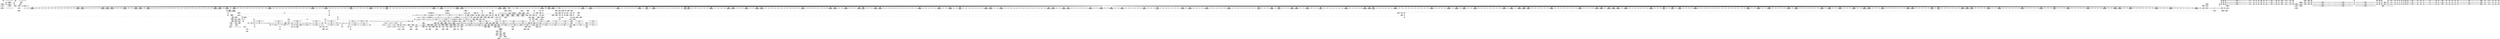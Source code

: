 digraph {
	CE0x3cfdba0 [shape=record,shape=Mrecord,label="{CE0x3cfdba0|i32_256|*Constant*|*SummSink*}"]
	CE0x3d65830 [shape=record,shape=Mrecord,label="{CE0x3d65830|8:_i32,_:_CRE_233,234_}"]
	CE0x3d31630 [shape=record,shape=Mrecord,label="{CE0x3d31630|272:_i8*,_:_CRE_1632,1633_}"]
	CE0x3cb2720 [shape=record,shape=Mrecord,label="{CE0x3cb2720|i32_8388614|*Constant*|*SummSource*}"]
	CE0x3cdafd0 [shape=record,shape=Mrecord,label="{CE0x3cdafd0|8:_i32,_:_CRE_73,74_}"]
	CE0x3cfca50 [shape=record,shape=Mrecord,label="{CE0x3cfca50|0:_i32,_4:_i32,_8:_i32,_12:_i32,_:_CMRE_8,12_|*MultipleSource*|security/selinux/hooks.c,196|*LoadInst*|security/selinux/hooks.c,196|security/selinux/hooks.c,197}"]
	CE0x3cacb40 [shape=record,shape=Mrecord,label="{CE0x3cacb40|selinux_quotactl:tmp23|security/selinux/hooks.c,2019|*SummSink*}"]
	CE0x3cd8e80 [shape=record,shape=Mrecord,label="{CE0x3cd8e80|i32_0|*Constant*}"]
	CE0x3d42640 [shape=record,shape=Mrecord,label="{CE0x3d42640|272:_i8*,_:_CRE_1227,1228_}"]
	CE0x3d41870 [shape=record,shape=Mrecord,label="{CE0x3d41870|272:_i8*,_:_CRE_1214,1215_}"]
	CE0x3cb8730 [shape=record,shape=Mrecord,label="{CE0x3cb8730|selinux_quotactl:tmp17|security/selinux/hooks.c,2016|*SummSource*}"]
	CE0x3d690e0 [shape=record,shape=Mrecord,label="{CE0x3d690e0|avc_has_perm:tsid|Function::avc_has_perm&Arg::tsid::|*SummSink*}"]
	CE0x3cd4210 [shape=record,shape=Mrecord,label="{CE0x3cd4210|GLOBAL:cred_sid|*Constant*}"]
	CE0x3ce46a0 [shape=record,shape=Mrecord,label="{CE0x3ce46a0|selinux_quotactl:tmp8|security/selinux/hooks.c,2016}"]
	CE0x3d64b70 [shape=record,shape=Mrecord,label="{CE0x3d64b70|8:_i32,_:_CRE_221,222_}"]
	CE0x3d33b60 [shape=record,shape=Mrecord,label="{CE0x3d33b60|272:_i8*,_:_CRE_1667,1668_}"]
	CE0x3d13bc0 [shape=record,shape=Mrecord,label="{CE0x3d13bc0|superblock_has_perm:sid1|security/selinux/hooks.c,1866|*SummSource*}"]
	CE0x3d61970 [shape=record,shape=Mrecord,label="{CE0x3d61970|8:_i32,_:_CRE_62,63_}"]
	CE0x3cc3910 [shape=record,shape=Mrecord,label="{CE0x3cc3910|i32_8388611|*Constant*|*SummSource*}"]
	CE0x3d431f0 [shape=record,shape=Mrecord,label="{CE0x3d431f0|272:_i8*,_:_CRE_1238,1239_}"]
	CE0x3cb68d0 [shape=record,shape=Mrecord,label="{CE0x3cb68d0|__llvm_gcov_indirect_counter_increment:predecessor|Function::__llvm_gcov_indirect_counter_increment&Arg::predecessor::}"]
	CE0x3cc69f0 [shape=record,shape=Mrecord,label="{CE0x3cc69f0|_call_void_lockdep_rcu_suspicious(i8*_getelementptr_inbounds_(_25_x_i8_,_25_x_i8_*_.str3,_i32_0,_i32_0),_i32_2016,_i8*_getelementptr_inbounds_(_45_x_i8_,_45_x_i8_*_.str12,_i32_0,_i32_0))_#10,_!dbg_!27731|security/selinux/hooks.c,2016|*SummSource*}"]
	CE0x3cddf10 [shape=record,shape=Mrecord,label="{CE0x3cddf10|272:_i8*,_:_CRE_248,252_|*MultipleSource*|Function::selinux_quotactl&Arg::sb::|Function::superblock_has_perm&Arg::sb::|security/selinux/hooks.c,1865}"]
	CE0x3d374e0 [shape=record,shape=Mrecord,label="{CE0x3d374e0|272:_i8*,_:_CRE_398,399_}"]
	CE0x3d18720 [shape=record,shape=Mrecord,label="{CE0x3d18720|272:_i8*,_:_CRE_451,452_}"]
	CE0x3cefd50 [shape=record,shape=Mrecord,label="{CE0x3cefd50|selinux_quotactl:tmp29|security/selinux/hooks.c,2033}"]
	CE0x3ccff20 [shape=record,shape=Mrecord,label="{CE0x3ccff20|selinux_quotactl:tmp15|security/selinux/hooks.c,2016}"]
	CE0x3d34600 [shape=record,shape=Mrecord,label="{CE0x3d34600|272:_i8*,_:_CRE_1677,1678_}"]
	CE0x3d2f910 [shape=record,shape=Mrecord,label="{CE0x3d2f910|272:_i8*,_:_CRE_1584,1592_|*MultipleSource*|Function::selinux_quotactl&Arg::sb::|Function::superblock_has_perm&Arg::sb::|security/selinux/hooks.c,1865}"]
	CE0x3cf9270 [shape=record,shape=Mrecord,label="{CE0x3cf9270|avc_has_perm:requested|Function::avc_has_perm&Arg::requested::}"]
	CE0x3d33610 [shape=record,shape=Mrecord,label="{CE0x3d33610|272:_i8*,_:_CRE_1662,1663_}"]
	CE0x3cd56e0 [shape=record,shape=Mrecord,label="{CE0x3cd56e0|selinux_quotactl:tmp16|security/selinux/hooks.c,2016|*SummSink*}"]
	CE0x3d3ad80 [shape=record,shape=Mrecord,label="{CE0x3d3ad80|272:_i8*,_:_CRE_564,565_}"]
	CE0x3d182e0 [shape=record,shape=Mrecord,label="{CE0x3d182e0|272:_i8*,_:_CRE_447,448_}"]
	CE0x3cd7280 [shape=record,shape=Mrecord,label="{CE0x3cd7280|__llvm_gcov_indirect_counter_increment:exit|*SummSink*}"]
	CE0x3ccc340 [shape=record,shape=Mrecord,label="{CE0x3ccc340|selinux_quotactl:tobool6|security/selinux/hooks.c,2019|*SummSource*}"]
	CE0x3cf9350 [shape=record,shape=Mrecord,label="{CE0x3cf9350|avc_has_perm:requested|Function::avc_has_perm&Arg::requested::|*SummSource*}"]
	CE0x3d43960 [shape=record,shape=Mrecord,label="{CE0x3d43960|272:_i8*,_:_CRE_1245,1246_}"]
	CE0x3d1f410 [shape=record,shape=Mrecord,label="{CE0x3d1f410|i64*_getelementptr_inbounds_(_27_x_i64_,_27_x_i64_*___llvm_gcov_ctr148,_i64_0,_i64_26)|*Constant*}"]
	CE0x3d43c90 [shape=record,shape=Mrecord,label="{CE0x3d43c90|272:_i8*,_:_CRE_1248,1249_}"]
	CE0x3d32400 [shape=record,shape=Mrecord,label="{CE0x3d32400|272:_i8*,_:_CRE_1645,1646_}"]
	CE0x3d265a0 [shape=record,shape=Mrecord,label="{CE0x3d265a0|superblock_has_perm:tmp3}"]
	CE0x3cc9fb0 [shape=record,shape=Mrecord,label="{CE0x3cc9fb0|i64_1|*Constant*|*SummSink*}"]
	CE0x3d2da80 [shape=record,shape=Mrecord,label="{CE0x3d2da80|272:_i8*,_:_CRE_1355,1356_}"]
	CE0x5148e10 [shape=record,shape=Mrecord,label="{CE0x5148e10|selinux_quotactl:if.then7|*SummSource*}"]
	CE0x3d3b570 [shape=record,shape=Mrecord,label="{CE0x3d3b570|272:_i8*,_:_CRE_572,573_}"]
	CE0x3d43a70 [shape=record,shape=Mrecord,label="{CE0x3d43a70|272:_i8*,_:_CRE_1246,1247_}"]
	CE0x3cc2640 [shape=record,shape=Mrecord,label="{CE0x3cc2640|selinux_quotactl:tmp26|security/selinux/hooks.c,2028|*SummSink*}"]
	CE0x3d170d0 [shape=record,shape=Mrecord,label="{CE0x3d170d0|272:_i8*,_:_CRE_430,431_}"]
	CE0x3d2d860 [shape=record,shape=Mrecord,label="{CE0x3d2d860|272:_i8*,_:_CRE_1353,1354_}"]
	CE0x3d17d90 [shape=record,shape=Mrecord,label="{CE0x3d17d90|272:_i8*,_:_CRE_442,443_}"]
	CE0x3d41790 [shape=record,shape=Mrecord,label="{CE0x3d41790|272:_i8*,_:_CRE_1213,1214_}"]
	CE0x3d21220 [shape=record,shape=Mrecord,label="{CE0x3d21220|get_current:bb|*SummSink*}"]
	CE0x3d48e50 [shape=record,shape=Mrecord,label="{CE0x3d48e50|272:_i8*,_:_CRE_1920,1928_|*MultipleSource*|Function::selinux_quotactl&Arg::sb::|Function::superblock_has_perm&Arg::sb::|security/selinux/hooks.c,1865}"]
	CE0x3ccf710 [shape=record,shape=Mrecord,label="{CE0x3ccf710|_ret_i32_%call2,_!dbg_!27722|security/selinux/hooks.c,1866|*SummSink*}"]
	CE0x3d2ff40 [shape=record,shape=Mrecord,label="{CE0x3d2ff40|272:_i8*,_:_CRE_1600,1604_|*MultipleSource*|Function::selinux_quotactl&Arg::sb::|Function::superblock_has_perm&Arg::sb::|security/selinux/hooks.c,1865}"]
	CE0x3d44840 [shape=record,shape=Mrecord,label="{CE0x3d44840|272:_i8*,_:_CRE_1259,1260_}"]
	CE0x3d416e0 [shape=record,shape=Mrecord,label="{CE0x3d416e0|272:_i8*,_:_CRE_1212,1213_}"]
	CE0x3d64730 [shape=record,shape=Mrecord,label="{CE0x3d64730|8:_i32,_:_CRE_217,218_}"]
	CE0x3d43fc0 [shape=record,shape=Mrecord,label="{CE0x3d43fc0|272:_i8*,_:_CRE_1251,1252_}"]
	CE0x3cf4dc0 [shape=record,shape=Mrecord,label="{CE0x3cf4dc0|_call_void_mcount()_#3|*SummSink*}"]
	CE0x3cb55d0 [shape=record,shape=Mrecord,label="{CE0x3cb55d0|GLOBAL:get_current|*Constant*}"]
	CE0x3d1dca0 [shape=record,shape=Mrecord,label="{CE0x3d1dca0|i64*_getelementptr_inbounds_(_27_x_i64_,_27_x_i64_*___llvm_gcov_ctr148,_i64_0,_i64_25)|*Constant*|*SummSink*}"]
	CE0x3d32840 [shape=record,shape=Mrecord,label="{CE0x3d32840|272:_i8*,_:_CRE_1649,1650_}"]
	CE0x3d47130 [shape=record,shape=Mrecord,label="{CE0x3d47130|272:_i8*,_:_CRE_1824,1828_|*MultipleSource*|Function::selinux_quotactl&Arg::sb::|Function::superblock_has_perm&Arg::sb::|security/selinux/hooks.c,1865}"]
	CE0x3cba510 [shape=record,shape=Mrecord,label="{CE0x3cba510|selinux_quotactl:if.end|*SummSink*}"]
	CE0x3d1bec0 [shape=record,shape=Mrecord,label="{CE0x3d1bec0|i64**_getelementptr_inbounds_(_3_x_i64*_,_3_x_i64*_*___llvm_gcda_edge_table149,_i64_0,_i64_0)|*Constant*|*SummSource*}"]
	CE0x3cbbd40 [shape=record,shape=Mrecord,label="{CE0x3cbbd40|i64*_getelementptr_inbounds_(_27_x_i64_,_27_x_i64_*___llvm_gcov_ctr148,_i64_0,_i64_6)|*Constant*}"]
	CE0x3d3f640 [shape=record,shape=Mrecord,label="{CE0x3d3f640|272:_i8*,_:_CRE_640,648_|*MultipleSource*|Function::selinux_quotactl&Arg::sb::|Function::superblock_has_perm&Arg::sb::|security/selinux/hooks.c,1865}"]
	CE0x3d351b0 [shape=record,shape=Mrecord,label="{CE0x3d351b0|272:_i8*,_:_CRE_1688,1696_|*MultipleSource*|Function::selinux_quotactl&Arg::sb::|Function::superblock_has_perm&Arg::sb::|security/selinux/hooks.c,1865}"]
	CE0x3cdc6d0 [shape=record,shape=Mrecord,label="{CE0x3cdc6d0|8:_i32,_:_CRE_96,97_}"]
	CE0x3d5bfb0 [shape=record,shape=Mrecord,label="{CE0x3d5bfb0|8:_i32,_:_CRE_35,36_}"]
	CE0x3cbdcf0 [shape=record,shape=Mrecord,label="{CE0x3cbdcf0|0:_i32,_4:_i32,_8:_i32,_12:_i32,_:_CMRE_20,24_|*MultipleSource*|security/selinux/hooks.c,196|*LoadInst*|security/selinux/hooks.c,196|security/selinux/hooks.c,197}"]
	CE0x3d1c340 [shape=record,shape=Mrecord,label="{CE0x3d1c340|i64*_getelementptr_inbounds_(_27_x_i64_,_27_x_i64_*___llvm_gcov_ctr148,_i64_0,_i64_24)|*Constant*|*SummSource*}"]
	CE0x3ca8260 [shape=record,shape=Mrecord,label="{CE0x3ca8260|selinux_quotactl:return|*SummSource*}"]
	CE0x3d2cba0 [shape=record,shape=Mrecord,label="{CE0x3d2cba0|272:_i8*,_:_CRE_1341,1342_}"]
	CE0x3cdccf0 [shape=record,shape=Mrecord,label="{CE0x3cdccf0|272:_i8*,_:_CRE_152,160_|*MultipleSource*|Function::selinux_quotactl&Arg::sb::|Function::superblock_has_perm&Arg::sb::|security/selinux/hooks.c,1865}"]
	CE0x3d32ea0 [shape=record,shape=Mrecord,label="{CE0x3d32ea0|272:_i8*,_:_CRE_1655,1656_}"]
	CE0x3d69780 [shape=record,shape=Mrecord,label="{CE0x3d69780|superblock_has_perm:tmp5|security/selinux/hooks.c,1865}"]
	CE0x3d30740 [shape=record,shape=Mrecord,label="{CE0x3d30740|272:_i8*,_:_CRE_1618,1619_}"]
	CE0x3cc8f00 [shape=record,shape=Mrecord,label="{CE0x3cc8f00|GLOBAL:__llvm_gcov_ctr148|Global_var:__llvm_gcov_ctr148|*SummSink*}"]
	CE0x3d24610 [shape=record,shape=Mrecord,label="{CE0x3d24610|272:_i8*,_:_CRE_40,48_|*MultipleSource*|Function::selinux_quotactl&Arg::sb::|Function::superblock_has_perm&Arg::sb::|security/selinux/hooks.c,1865}"]
	CE0x3d194f0 [shape=record,shape=Mrecord,label="{CE0x3d194f0|272:_i8*,_:_CRE_464,472_|*MultipleSource*|Function::selinux_quotactl&Arg::sb::|Function::superblock_has_perm&Arg::sb::|security/selinux/hooks.c,1865}"]
	CE0x3d34e80 [shape=record,shape=Mrecord,label="{CE0x3d34e80|272:_i8*,_:_CRE_1685,1686_}"]
	CE0x3d48a40 [shape=record,shape=Mrecord,label="{CE0x3d48a40|272:_i8*,_:_CRE_1896,1904_|*MultipleSource*|Function::selinux_quotactl&Arg::sb::|Function::superblock_has_perm&Arg::sb::|security/selinux/hooks.c,1865}"]
	CE0x3d651d0 [shape=record,shape=Mrecord,label="{CE0x3d651d0|8:_i32,_:_CRE_227,228_}"]
	CE0x3c9a5d0 [shape=record,shape=Mrecord,label="{CE0x3c9a5d0|selinux_quotactl:tmp1}"]
	CE0x3cdb4d0 [shape=record,shape=Mrecord,label="{CE0x3cdb4d0|8:_i32,_:_CRE_78,79_}"]
	CE0x3d60300 [shape=record,shape=Mrecord,label="{CE0x3d60300|8:_i32,_:_CRE_39,40_}"]
	CE0x3d4a500 [shape=record,shape=Mrecord,label="{CE0x3d4a500|superblock_has_perm:tmp4|*LoadInst*|security/selinux/hooks.c,1865|*SummSink*}"]
	CE0x3d3a6a0 [shape=record,shape=Mrecord,label="{CE0x3d3a6a0|272:_i8*,_:_CRE_560,561_}"]
	CE0x3d30ca0 [shape=record,shape=Mrecord,label="{CE0x3d30ca0|272:_i8*,_:_CRE_1623,1624_}"]
	CE0x3cb7e10 [shape=record,shape=Mrecord,label="{CE0x3cb7e10|i8*_getelementptr_inbounds_(_45_x_i8_,_45_x_i8_*_.str12,_i32_0,_i32_0)|*Constant*|*SummSource*}"]
	CE0x3d38630 [shape=record,shape=Mrecord,label="{CE0x3d38630|0:_i64*,_array:_GCR___llvm_gcda_edge_table149_internal_unnamed_addr_constant_3_x_i64*_i64*_getelementptr_inbounds_(_27_x_i64_,_27_x_i64_*___llvm_gcov_ctr148,_i64_0,_i64_13),_i64*_getelementptr_inbounds_(_27_x_i64_,_27_x_i64_*___llvm_gcov_ctr148,_i64_0,_i64_18),_i64*_getelementptr_inbounds_(_27_x_i64_,_27_x_i64_*___llvm_gcov_ctr148,_i64_0,_i64_21)_:_elem_0::}"]
	CE0x3d20b90 [shape=record,shape=Mrecord,label="{CE0x3d20b90|get_current:bb}"]
	CE0x3cb2520 [shape=record,shape=Mrecord,label="{CE0x3cb2520|i32_8388609|*Constant*|*SummSource*}"]
	CE0x3d20f10 [shape=record,shape=Mrecord,label="{CE0x3d20f10|i64*_getelementptr_inbounds_(_2_x_i64_,_2_x_i64_*___llvm_gcov_ctr98,_i64_0,_i64_0)|*Constant*|*SummSource*}"]
	CE0x3d17730 [shape=record,shape=Mrecord,label="{CE0x3d17730|272:_i8*,_:_CRE_436,437_}"]
	CE0x3d440d0 [shape=record,shape=Mrecord,label="{CE0x3d440d0|272:_i8*,_:_CRE_1252,1253_}"]
	CE0x3cc59e0 [shape=record,shape=Mrecord,label="{CE0x3cc59e0|selinux_quotactl:tmp6|security/selinux/hooks.c,2016}"]
	CE0x3d3dbb0 [shape=record,shape=Mrecord,label="{CE0x3d3dbb0|272:_i8*,_:_CRE_608,609_}"]
	CE0x3cdbdd0 [shape=record,shape=Mrecord,label="{CE0x3cdbdd0|8:_i32,_:_CRE_87,88_}"]
	CE0x3cd54e0 [shape=record,shape=Mrecord,label="{CE0x3cd54e0|i8_1|*Constant*}"]
	CE0x3d2c430 [shape=record,shape=Mrecord,label="{CE0x3d2c430|272:_i8*,_:_CRE_1334,1335_}"]
	CE0x3cb6130 [shape=record,shape=Mrecord,label="{CE0x3cb6130|selinux_quotactl:do.end|*SummSink*}"]
	CE0x3cc8b00 [shape=record,shape=Mrecord,label="{CE0x3cc8b00|COLLAPSED:_GCMRE_current_task_external_global_%struct.task_struct*:_elem_0::|security/selinux/hooks.c,2016}"]
	CE0x3d1bf30 [shape=record,shape=Mrecord,label="{CE0x3d1bf30|i64**_getelementptr_inbounds_(_3_x_i64*_,_3_x_i64*_*___llvm_gcda_edge_table149,_i64_0,_i64_0)|*Constant*|*SummSink*}"]
	CE0x3d2a9d0 [shape=record,shape=Mrecord,label="{CE0x3d2a9d0|272:_i8*,_:_CRE_1309,1310_}"]
	CE0x3d18a50 [shape=record,shape=Mrecord,label="{CE0x3d18a50|272:_i8*,_:_CRE_454,455_}"]
	CE0x3cd5cb0 [shape=record,shape=Mrecord,label="{CE0x3cd5cb0|GLOBAL:lockdep_rcu_suspicious|*Constant*}"]
	CE0x3d61070 [shape=record,shape=Mrecord,label="{CE0x3d61070|8:_i32,_:_CRE_53,54_}"]
	CE0x3cbe140 [shape=record,shape=Mrecord,label="{CE0x3cbe140|cred_sid:tmp6|security/selinux/hooks.c,197|*SummSink*}"]
	CE0x3d3daa0 [shape=record,shape=Mrecord,label="{CE0x3d3daa0|272:_i8*,_:_CRE_607,608_}"]
	CE0x3d1d1d0 [shape=record,shape=Mrecord,label="{CE0x3d1d1d0|selinux_quotactl:rc.0|*SummSource*}"]
	CE0x3cdb0d0 [shape=record,shape=Mrecord,label="{CE0x3cdb0d0|8:_i32,_:_CRE_74,75_}"]
	CE0x3d44510 [shape=record,shape=Mrecord,label="{CE0x3d44510|272:_i8*,_:_CRE_1256,1257_}"]
	CE0x3d33e90 [shape=record,shape=Mrecord,label="{CE0x3d33e90|272:_i8*,_:_CRE_1670,1671_}"]
	CE0x3d3efe0 [shape=record,shape=Mrecord,label="{CE0x3d3efe0|272:_i8*,_:_CRE_627,628_}"]
	CE0x3d3b240 [shape=record,shape=Mrecord,label="{CE0x3d3b240|272:_i8*,_:_CRE_569,570_}"]
	CE0x3d333f0 [shape=record,shape=Mrecord,label="{CE0x3d333f0|272:_i8*,_:_CRE_1660,1661_}"]
	CE0x3d30ec0 [shape=record,shape=Mrecord,label="{CE0x3d30ec0|272:_i8*,_:_CRE_1625,1626_}"]
	CE0x3d3fb60 [shape=record,shape=Mrecord,label="{CE0x3d3fb60|272:_i8*,_:_CRE_664,672_|*MultipleSource*|Function::selinux_quotactl&Arg::sb::|Function::superblock_has_perm&Arg::sb::|security/selinux/hooks.c,1865}"]
	CE0x3d36280 [shape=record,shape=Mrecord,label="{CE0x3d36280|__llvm_gcov_indirect_counter_increment:bb4|*SummSink*}"]
	CE0x3d39e60 [shape=record,shape=Mrecord,label="{CE0x3d39e60|272:_i8*,_:_CRE_528,536_|*MultipleSource*|Function::selinux_quotactl&Arg::sb::|Function::superblock_has_perm&Arg::sb::|security/selinux/hooks.c,1865}"]
	CE0x3cdc2d0 [shape=record,shape=Mrecord,label="{CE0x3cdc2d0|8:_i32,_:_CRE_92,93_}"]
	CE0x3cd6420 [shape=record,shape=Mrecord,label="{CE0x3cd6420|selinux_quotactl:tmp13|security/selinux/hooks.c,2016}"]
	CE0x3ccafd0 [shape=record,shape=Mrecord,label="{CE0x3ccafd0|i64*_getelementptr_inbounds_(_27_x_i64_,_27_x_i64_*___llvm_gcov_ctr148,_i64_0,_i64_8)|*Constant*}"]
	CE0x3cc8970 [shape=record,shape=Mrecord,label="{CE0x3cc8970|i32_78|*Constant*|*SummSink*}"]
	CE0x3cd7cb0 [shape=record,shape=Mrecord,label="{CE0x3cd7cb0|selinux_quotactl:tmp24|security/selinux/hooks.c,2020}"]
	CE0x3cf5e10 [shape=record,shape=Mrecord,label="{CE0x3cf5e10|cred_sid:tmp4|*LoadInst*|security/selinux/hooks.c,196|*SummSource*}"]
	CE0x3cbcf70 [shape=record,shape=Mrecord,label="{CE0x3cbcf70|272:_i8*,_:_CRE_96,104_|*MultipleSource*|Function::selinux_quotactl&Arg::sb::|Function::superblock_has_perm&Arg::sb::|security/selinux/hooks.c,1865}"]
	CE0x3d1f7f0 [shape=record,shape=Mrecord,label="{CE0x3d1f7f0|selinux_quotactl:tmp34|security/selinux/hooks.c,2040|*SummSource*}"]
	CE0x3d683c0 [shape=record,shape=Mrecord,label="{CE0x3d683c0|8:_i32,_:_CRE_274,275_}"]
	CE0x3cbd4e0 [shape=record,shape=Mrecord,label="{CE0x3cbd4e0|272:_i8*,_:_CRE_120,128_|*MultipleSource*|Function::selinux_quotactl&Arg::sb::|Function::superblock_has_perm&Arg::sb::|security/selinux/hooks.c,1865}"]
	CE0x3d1dd80 [shape=record,shape=Mrecord,label="{CE0x3d1dd80|selinux_quotactl:tmp32|security/selinux/hooks.c,2039|*SummSink*}"]
	CE0x3d684d0 [shape=record,shape=Mrecord,label="{CE0x3d684d0|8:_i32,_:_CRE_275,276_}"]
	CE0x3cad440 [shape=record,shape=Mrecord,label="{CE0x3cad440|selinux_quotactl:land.lhs.true2|*SummSink*}"]
	CE0x3cd5370 [shape=record,shape=Mrecord,label="{CE0x3cd5370|i64*_getelementptr_inbounds_(_27_x_i64_,_27_x_i64_*___llvm_gcov_ctr148,_i64_0,_i64_8)|*Constant*|*SummSink*}"]
	CE0x3d2dec0 [shape=record,shape=Mrecord,label="{CE0x3d2dec0|272:_i8*,_:_CRE_1359,1360_}"]
	CE0x3d30360 [shape=record,shape=Mrecord,label="{CE0x3d30360|272:_i8*,_:_CRE_1616,1617_}"]
	CE0x3cb29d0 [shape=record,shape=Mrecord,label="{CE0x3cb29d0|i32_8388615|*Constant*|*SummSource*}"]
	CE0x3d67d60 [shape=record,shape=Mrecord,label="{CE0x3d67d60|8:_i32,_:_CRE_268,269_}"]
	CE0x51f7ad0 [shape=record,shape=Mrecord,label="{CE0x51f7ad0|i8_1|*Constant*|*SummSink*}"]
	CE0x3d15ca0 [shape=record,shape=Mrecord,label="{CE0x3d15ca0|272:_i8*,_:_CRE_411,412_}"]
	CE0x3d36040 [shape=record,shape=Mrecord,label="{CE0x3d36040|cred_sid:tmp|*SummSource*}"]
	CE0x3d37700 [shape=record,shape=Mrecord,label="{CE0x3d37700|272:_i8*,_:_CRE_400,401_}"]
	CE0x5bae990 [shape=record,shape=Mrecord,label="{CE0x5bae990|i64_0|*Constant*|*SummSource*}"]
	CE0x3cff960 [shape=record,shape=Mrecord,label="{CE0x3cff960|superblock_has_perm:ad|Function::superblock_has_perm&Arg::ad::}"]
	CE0x3d2ec90 [shape=record,shape=Mrecord,label="{CE0x3d2ec90|272:_i8*,_:_CRE_1372,1373_}"]
	CE0x3cc7f20 [shape=record,shape=Mrecord,label="{CE0x3cc7f20|GLOBAL:superblock_has_perm|*Constant*|*SummSink*}"]
	CE0x3d3ddd0 [shape=record,shape=Mrecord,label="{CE0x3d3ddd0|272:_i8*,_:_CRE_610,611_}"]
	CE0x3cc2860 [shape=record,shape=Mrecord,label="{CE0x3cc2860|selinux_quotactl:tmp27|security/selinux/hooks.c,2028|*SummSource*}"]
	CE0x3cc1cd0 [shape=record,shape=Mrecord,label="{CE0x3cc1cd0|cred_sid:tmp5|security/selinux/hooks.c,196}"]
	CE0x3d2b330 [shape=record,shape=Mrecord,label="{CE0x3d2b330|272:_i8*,_:_CRE_1318,1319_}"]
	CE0x3d340b0 [shape=record,shape=Mrecord,label="{CE0x3d340b0|272:_i8*,_:_CRE_1672,1673_}"]
	CE0x3cdd600 [shape=record,shape=Mrecord,label="{CE0x3cdd600|272:_i8*,_:_CRE_200,204_|*MultipleSource*|Function::selinux_quotactl&Arg::sb::|Function::superblock_has_perm&Arg::sb::|security/selinux/hooks.c,1865}"]
	CE0x3cc24d0 [shape=record,shape=Mrecord,label="{CE0x3cc24d0|i64*_getelementptr_inbounds_(_27_x_i64_,_27_x_i64_*___llvm_gcov_ctr148,_i64_0,_i64_22)|*Constant*|*SummSource*}"]
	CE0x3d17950 [shape=record,shape=Mrecord,label="{CE0x3d17950|272:_i8*,_:_CRE_438,439_}"]
	CE0x3cd15c0 [shape=record,shape=Mrecord,label="{CE0x3cd15c0|i64*_getelementptr_inbounds_(_2_x_i64_,_2_x_i64_*___llvm_gcov_ctr151,_i64_0,_i64_0)|*Constant*|*SummSink*}"]
	CE0x3cae170 [shape=record,shape=Mrecord,label="{CE0x3cae170|selinux_quotactl:tmp21|security/selinux/hooks.c,2019}"]
	CE0x3d41ed0 [shape=record,shape=Mrecord,label="{CE0x3d41ed0|272:_i8*,_:_CRE_1220,1221_}"]
	CE0x3d2c540 [shape=record,shape=Mrecord,label="{CE0x3d2c540|272:_i8*,_:_CRE_1335,1336_}"]
	CE0x3d67920 [shape=record,shape=Mrecord,label="{CE0x3d67920|8:_i32,_:_CRE_264,265_}"]
	CE0x3cb2c80 [shape=record,shape=Mrecord,label="{CE0x3cb2c80|i32_8388610|*Constant*|*SummSource*}"]
	CE0x3ccd8f0 [shape=record,shape=Mrecord,label="{CE0x3ccd8f0|i64_11|*Constant*}"]
	CE0x3d1bfa0 [shape=record,shape=Mrecord,label="{CE0x3d1bfa0|i64*_getelementptr_inbounds_(_27_x_i64_,_27_x_i64_*___llvm_gcov_ctr148,_i64_0,_i64_24)|*Constant*}"]
	CE0x3d420f0 [shape=record,shape=Mrecord,label="{CE0x3d420f0|272:_i8*,_:_CRE_1222,1223_}"]
	CE0x3d69b70 [shape=record,shape=Mrecord,label="{CE0x3d69b70|i32_1|*Constant*}"]
	CE0x3d1c470 [shape=record,shape=Mrecord,label="{CE0x3d1c470|i64*_getelementptr_inbounds_(_27_x_i64_,_27_x_i64_*___llvm_gcov_ctr148,_i64_0,_i64_24)|*Constant*|*SummSink*}"]
	CE0x3d3af10 [shape=record,shape=Mrecord,label="{CE0x3d3af10|272:_i8*,_:_CRE_566,567_}"]
	CE0x3cafa70 [shape=record,shape=Mrecord,label="{CE0x3cafa70|GLOBAL:__llvm_gcov_global_state_pred150|Global_var:__llvm_gcov_global_state_pred150|*SummSink*}"]
	CE0x3cdaa00 [shape=record,shape=Mrecord,label="{CE0x3cdaa00|8:_i32,_:_CRE_67,68_}"]
	CE0x3cf4b20 [shape=record,shape=Mrecord,label="{CE0x3cf4b20|cred_sid:tmp3|*SummSink*}"]
	CE0x3d61c70 [shape=record,shape=Mrecord,label="{CE0x3d61c70|8:_i32,_:_CRE_65,66_}"]
	CE0x3cb5090 [shape=record,shape=Mrecord,label="{CE0x3cb5090|_ret_%struct.task_struct*_%tmp4,_!dbg_!27714|./arch/x86/include/asm/current.h,14|*SummSource*}"]
	CE0x3cde2f0 [shape=record,shape=Mrecord,label="{CE0x3cde2f0|_call_void___llvm_gcov_indirect_counter_increment(i32*___llvm_gcov_global_state_pred150,_i64**_getelementptr_inbounds_(_3_x_i64*_,_3_x_i64*_*___llvm_gcda_edge_table149,_i64_0,_i64_1)),_!dbg_!27749|security/selinux/hooks.c,2028}"]
	CE0x3d18e90 [shape=record,shape=Mrecord,label="{CE0x3d18e90|272:_i8*,_:_CRE_458,459_}"]
	CE0x5baea00 [shape=record,shape=Mrecord,label="{CE0x5baea00|i64_0|*Constant*|*SummSink*}"]
	CE0x3d31740 [shape=record,shape=Mrecord,label="{CE0x3d31740|272:_i8*,_:_CRE_1633,1634_}"]
	CE0x3d32950 [shape=record,shape=Mrecord,label="{CE0x3d32950|272:_i8*,_:_CRE_1650,1651_}"]
	CE0x3cbba10 [shape=record,shape=Mrecord,label="{CE0x3cbba10|selinux_quotactl:tmp}"]
	CE0x3d65d80 [shape=record,shape=Mrecord,label="{CE0x3d65d80|8:_i32,_:_CRE_238,239_}"]
	CE0x3ca9030 [shape=record,shape=Mrecord,label="{CE0x3ca9030|selinux_quotactl:if.end8}"]
	CE0x3cad980 [shape=record,shape=Mrecord,label="{CE0x3cad980|i64_4|*Constant*|*SummSink*}"]
	CE0x3d26160 [shape=record,shape=Mrecord,label="{CE0x3d26160|i64*_getelementptr_inbounds_(_2_x_i64_,_2_x_i64_*___llvm_gcov_ctr151,_i64_0,_i64_1)|*Constant*|*SummSink*}"]
	CE0x3cd8500 [shape=record,shape=Mrecord,label="{CE0x3cd8500|GLOBAL:__llvm_gcov_global_state_pred150|Global_var:__llvm_gcov_global_state_pred150}"]
	CE0x3cdb2d0 [shape=record,shape=Mrecord,label="{CE0x3cdb2d0|8:_i32,_:_CRE_76,77_}"]
	CE0x3caf250 [shape=record,shape=Mrecord,label="{CE0x3caf250|selinux_quotactl:tmp25|security/selinux/hooks.c,2020}"]
	CE0x3d47550 [shape=record,shape=Mrecord,label="{CE0x3d47550|272:_i8*,_:_CRE_1840,1848_|*MultipleSource*|Function::selinux_quotactl&Arg::sb::|Function::superblock_has_perm&Arg::sb::|security/selinux/hooks.c,1865}"]
	CE0x3d42db0 [shape=record,shape=Mrecord,label="{CE0x3d42db0|272:_i8*,_:_CRE_1234,1235_}"]
	CE0x3d3acd0 [shape=record,shape=Mrecord,label="{CE0x3d3acd0|272:_i8*,_:_CRE_563,564_}"]
	CE0x3ce11c0 [shape=record,shape=Mrecord,label="{CE0x3ce11c0|GLOBAL:selinux_quotactl.__warned|Global_var:selinux_quotactl.__warned}"]
	CE0x3cabe80 [shape=record,shape=Mrecord,label="{CE0x3cabe80|get_current:tmp4|./arch/x86/include/asm/current.h,14|*SummSink*}"]
	CE0x3cae360 [shape=record,shape=Mrecord,label="{CE0x3cae360|selinux_quotactl:tmp21|security/selinux/hooks.c,2019|*SummSink*}"]
	CE0x3cdb6d0 [shape=record,shape=Mrecord,label="{CE0x3cdb6d0|8:_i32,_:_CRE_80,81_}"]
	CE0x3d219b0 [shape=record,shape=Mrecord,label="{CE0x3d219b0|272:_i8*,_:_CRE_280,288_|*MultipleSource*|Function::selinux_quotactl&Arg::sb::|Function::superblock_has_perm&Arg::sb::|security/selinux/hooks.c,1865}"]
	CE0x5941d20 [shape=record,shape=Mrecord,label="{CE0x5941d20|selinux_quotactl:tmp5|security/selinux/hooks.c,2016|*SummSource*}"]
	CE0x3d37350 [shape=record,shape=Mrecord,label="{CE0x3d37350|272:_i8*,_:_CRE_396,397_}"]
	CE0x3d68d10 [shape=record,shape=Mrecord,label="{CE0x3d68d10|avc_has_perm:ssid|Function::avc_has_perm&Arg::ssid::|*SummSink*}"]
	CE0x3cba690 [shape=record,shape=Mrecord,label="{CE0x3cba690|i32_8388613|*Constant*|*SummSource*}"]
	CE0x3d1a740 [shape=record,shape=Mrecord,label="{CE0x3d1a740|superblock_has_perm:tmp1|*SummSource*}"]
	CE0x3cccf30 [shape=record,shape=Mrecord,label="{CE0x3cccf30|i64_0|*Constant*}"]
	CE0x3cdbfd0 [shape=record,shape=Mrecord,label="{CE0x3cdbfd0|8:_i32,_:_CRE_89,90_}"]
	CE0x3d41000 [shape=record,shape=Mrecord,label="{CE0x3d41000|272:_i8*,_:_CRE_1208,1209_}"]
	CE0x3d19ef0 [shape=record,shape=Mrecord,label="{CE0x3d19ef0|__llvm_gcov_indirect_counter_increment:tmp5|*SummSink*}"]
	CE0x3d43b80 [shape=record,shape=Mrecord,label="{CE0x3d43b80|272:_i8*,_:_CRE_1247,1248_}"]
	CE0x3d295a0 [shape=record,shape=Mrecord,label="{CE0x3d295a0|272:_i8*,_:_CRE_1272,1273_}"]
	CE0x3cc9480 [shape=record,shape=Mrecord,label="{CE0x3cc9480|_call_void_lockdep_rcu_suspicious(i8*_getelementptr_inbounds_(_25_x_i8_,_25_x_i8_*_.str3,_i32_0,_i32_0),_i32_2016,_i8*_getelementptr_inbounds_(_45_x_i8_,_45_x_i8_*_.str12,_i32_0,_i32_0))_#10,_!dbg_!27731|security/selinux/hooks.c,2016}"]
	CE0x3cee220 [shape=record,shape=Mrecord,label="{CE0x3cee220|_call_void___llvm_gcov_indirect_counter_increment(i32*___llvm_gcov_global_state_pred150,_i64**_getelementptr_inbounds_(_3_x_i64*_,_3_x_i64*_*___llvm_gcda_edge_table149,_i64_0,_i64_0)),_!dbg_!27756|security/selinux/hooks.c,2036}"]
	CE0x3d41420 [shape=record,shape=Mrecord,label="{CE0x3d41420|272:_i8*,_:_CRE_1210,1211_}"]
	CE0x3cdc5d0 [shape=record,shape=Mrecord,label="{CE0x3cdc5d0|8:_i32,_:_CRE_95,96_}"]
	CE0x3cfb840 [shape=record,shape=Mrecord,label="{CE0x3cfb840|avc_has_perm:entry}"]
	CE0x3d5b6e0 [shape=record,shape=Mrecord,label="{CE0x3d5b6e0|8:_i32,_:_CRE_22,24_|*MultipleSource*|security/selinux/hooks.c,1865|*LoadInst*|security/selinux/hooks.c,1865|security/selinux/hooks.c,1866}"]
	CE0x3cd35b0 [shape=record,shape=Mrecord,label="{CE0x3cd35b0|selinux_quotactl:call3|security/selinux/hooks.c,2016|*SummSink*}"]
	CE0x3cfe160 [shape=record,shape=Mrecord,label="{CE0x3cfe160|superblock_has_perm:perms|Function::superblock_has_perm&Arg::perms::|*SummSource*}"]
	CE0x3d2a660 [shape=record,shape=Mrecord,label="{CE0x3d2a660|272:_i8*,_:_CRE_1306,1307_}"]
	CE0x3cccb80 [shape=record,shape=Mrecord,label="{CE0x3cccb80|selinux_quotactl:tmp19|security/selinux/hooks.c,2016|*SummSink*}"]
	CE0x3cd8af0 [shape=record,shape=Mrecord,label="{CE0x3cd8af0|_ret_i32_%tmp6,_!dbg_!27716|security/selinux/hooks.c,197|*SummSource*}"]
	CE0x3cbb2c0 [shape=record,shape=Mrecord,label="{CE0x3cbb2c0|selinux_quotactl:call|security/selinux/hooks.c,2016}"]
	CE0x3cb5440 [shape=record,shape=Mrecord,label="{CE0x3cb5440|i64*_getelementptr_inbounds_(_27_x_i64_,_27_x_i64_*___llvm_gcov_ctr148,_i64_0,_i64_9)|*Constant*|*SummSource*}"]
	CE0x3cd3d90 [shape=record,shape=Mrecord,label="{CE0x3cd3d90|superblock_has_perm:tmp3|*SummSink*}"]
	CE0x3d44b70 [shape=record,shape=Mrecord,label="{CE0x3d44b70|272:_i8*,_:_CRE_1262,1263_}"]
	CE0x3cfe090 [shape=record,shape=Mrecord,label="{CE0x3cfe090|superblock_has_perm:perms|Function::superblock_has_perm&Arg::perms::}"]
	CE0x3d3d550 [shape=record,shape=Mrecord,label="{CE0x3d3d550|272:_i8*,_:_CRE_602,603_}"]
	CE0x3d3d880 [shape=record,shape=Mrecord,label="{CE0x3d3d880|272:_i8*,_:_CRE_605,606_}"]
	CE0x3d31da0 [shape=record,shape=Mrecord,label="{CE0x3d31da0|272:_i8*,_:_CRE_1639,1640_}"]
	CE0x3cf8ec0 [shape=record,shape=Mrecord,label="{CE0x3cf8ec0|avc_has_perm:tclass|Function::avc_has_perm&Arg::tclass::}"]
	CE0x3cdd260 [shape=record,shape=Mrecord,label="{CE0x3cdd260|272:_i8*,_:_CRE_184,188_|*MultipleSource*|Function::selinux_quotactl&Arg::sb::|Function::superblock_has_perm&Arg::sb::|security/selinux/hooks.c,1865}"]
	CE0x3cb2b60 [shape=record,shape=Mrecord,label="{CE0x3cb2b60|i32_8388610|*Constant*}"]
	CE0x3c9b0a0 [shape=record,shape=Mrecord,label="{CE0x3c9b0a0|i64_2|*Constant*|*SummSource*}"]
	CE0x3d375f0 [shape=record,shape=Mrecord,label="{CE0x3d375f0|272:_i8*,_:_CRE_399,400_}"]
	CE0x3d3e650 [shape=record,shape=Mrecord,label="{CE0x3d3e650|272:_i8*,_:_CRE_618,619_}"]
	CE0x3cd69c0 [shape=record,shape=Mrecord,label="{CE0x3cd69c0|__llvm_gcov_indirect_counter_increment:bb|*SummSink*}"]
	CE0x3cffc40 [shape=record,shape=Mrecord,label="{CE0x3cffc40|_ret_i32_%call2,_!dbg_!27722|security/selinux/hooks.c,1866|*SummSource*}"]
	CE0x3d3c340 [shape=record,shape=Mrecord,label="{CE0x3d3c340|272:_i8*,_:_CRE_585,586_}"]
	CE0x3d3f310 [shape=record,shape=Mrecord,label="{CE0x3d3f310|272:_i8*,_:_CRE_630,631_}"]
	CE0x3d5b890 [shape=record,shape=Mrecord,label="{CE0x3d5b890|8:_i32,_:_CRE_24,28_|*MultipleSource*|security/selinux/hooks.c,1865|*LoadInst*|security/selinux/hooks.c,1865|security/selinux/hooks.c,1866}"]
	CE0x3d2d200 [shape=record,shape=Mrecord,label="{CE0x3d2d200|272:_i8*,_:_CRE_1347,1348_}"]
	CE0x3d2d640 [shape=record,shape=Mrecord,label="{CE0x3d2d640|272:_i8*,_:_CRE_1351,1352_}"]
	CE0x3d34930 [shape=record,shape=Mrecord,label="{CE0x3d34930|272:_i8*,_:_CRE_1680,1681_}"]
	CE0x3d2b770 [shape=record,shape=Mrecord,label="{CE0x3d2b770|272:_i8*,_:_CRE_1322,1323_}"]
	CE0x3cc7c40 [shape=record,shape=Mrecord,label="{CE0x3cc7c40|get_current:tmp3|*SummSource*}"]
	CE0x3cfe3c0 [shape=record,shape=Mrecord,label="{CE0x3cfe3c0|%struct.common_audit_data*_null|*Constant*|*SummSink*}"]
	CE0x3d26ef0 [shape=record,shape=Mrecord,label="{CE0x3d26ef0|superblock_has_perm:bb}"]
	CE0x3d2d420 [shape=record,shape=Mrecord,label="{CE0x3d2d420|272:_i8*,_:_CRE_1349,1350_}"]
	CE0x3d29af0 [shape=record,shape=Mrecord,label="{CE0x3d29af0|272:_i8*,_:_CRE_1277,1278_}"]
	CE0x3d3d990 [shape=record,shape=Mrecord,label="{CE0x3d3d990|272:_i8*,_:_CRE_606,607_}"]
	CE0x3caa4d0 [shape=record,shape=Mrecord,label="{CE0x3caa4d0|selinux_quotactl:tmp4|security/selinux/hooks.c,2016|*SummSource*}"]
	CE0x3d5be60 [shape=record,shape=Mrecord,label="{CE0x3d5be60|8:_i32,_:_CRE_34,35_}"]
	CE0x3d1f680 [shape=record,shape=Mrecord,label="{CE0x3d1f680|i64*_getelementptr_inbounds_(_27_x_i64_,_27_x_i64_*___llvm_gcov_ctr148,_i64_0,_i64_26)|*Constant*|*SummSource*}"]
	CE0x3cab7e0 [shape=record,shape=Mrecord,label="{CE0x3cab7e0|selinux_quotactl:tmp9|security/selinux/hooks.c,2016|*SummSink*}"]
	CE0x3d27ce0 [shape=record,shape=Mrecord,label="{CE0x3d27ce0|__llvm_gcov_indirect_counter_increment:tmp3|*SummSource*}"]
	CE0x3cb86c0 [shape=record,shape=Mrecord,label="{CE0x3cb86c0|selinux_quotactl:tmp17|security/selinux/hooks.c,2016}"]
	CE0x3d1f4d0 [shape=record,shape=Mrecord,label="{CE0x3d1f4d0|selinux_quotactl:tmp34|security/selinux/hooks.c,2040}"]
	CE0x3d34f90 [shape=record,shape=Mrecord,label="{CE0x3d34f90|272:_i8*,_:_CRE_1686,1687_}"]
	CE0x3cd0f70 [shape=record,shape=Mrecord,label="{CE0x3cd0f70|selinux_quotactl:tmp12|security/selinux/hooks.c,2016|*SummSink*}"]
	CE0x3d2bdd0 [shape=record,shape=Mrecord,label="{CE0x3d2bdd0|272:_i8*,_:_CRE_1328,1329_}"]
	CE0x3d148d0 [shape=record,shape=Mrecord,label="{CE0x3d148d0|i64_1|*Constant*}"]
	CE0x3d60b70 [shape=record,shape=Mrecord,label="{CE0x3d60b70|8:_i32,_:_CRE_48,49_}"]
	CE0x3d1f860 [shape=record,shape=Mrecord,label="{CE0x3d1f860|selinux_quotactl:tmp34|security/selinux/hooks.c,2040|*SummSink*}"]
	CE0x3ca90e0 [shape=record,shape=Mrecord,label="{CE0x3ca90e0|selinux_quotactl:tobool|security/selinux/hooks.c,2016|*SummSource*}"]
	CE0x3d681a0 [shape=record,shape=Mrecord,label="{CE0x3d681a0|8:_i32,_:_CRE_272,273_}"]
	CE0x3d3e100 [shape=record,shape=Mrecord,label="{CE0x3d3e100|272:_i8*,_:_CRE_613,614_}"]
	CE0x3cd9ce0 [shape=record,shape=Mrecord,label="{CE0x3cd9ce0|i64*_getelementptr_inbounds_(_2_x_i64_,_2_x_i64_*___llvm_gcov_ctr98,_i64_0,_i64_1)|*Constant*}"]
	CE0x3cb84d0 [shape=record,shape=Mrecord,label="{CE0x3cb84d0|selinux_quotactl:tmp4|security/selinux/hooks.c,2016}"]
	CE0x3d2acd0 [shape=record,shape=Mrecord,label="{CE0x3d2acd0|272:_i8*,_:_CRE_1312,1313_}"]
	CE0x3c9aa70 [shape=record,shape=Mrecord,label="{CE0x3c9aa70|selinux_quotactl:if.end8|*SummSource*}"]
	CE0x3cd1ea0 [shape=record,shape=Mrecord,label="{CE0x3cd1ea0|selinux_quotactl:tmp11|security/selinux/hooks.c,2016|*SummSource*}"]
	CE0x3cc8b70 [shape=record,shape=Mrecord,label="{CE0x3cc8b70|selinux_quotactl:cred4|security/selinux/hooks.c,2016}"]
	CE0x3cdd9a0 [shape=record,shape=Mrecord,label="{CE0x3cdd9a0|272:_i8*,_:_CRE_216,224_|*MultipleSource*|Function::selinux_quotactl&Arg::sb::|Function::superblock_has_perm&Arg::sb::|security/selinux/hooks.c,1865}"]
	CE0x3cb63e0 [shape=record,shape=Mrecord,label="{CE0x3cb63e0|selinux_quotactl:do.end|*SummSource*}"]
	CE0x3d190b0 [shape=record,shape=Mrecord,label="{CE0x3d190b0|272:_i8*,_:_CRE_460,461_}"]
	CE0x3d39c50 [shape=record,shape=Mrecord,label="{CE0x3d39c50|272:_i8*,_:_CRE_512,528_|*MultipleSource*|Function::selinux_quotactl&Arg::sb::|Function::superblock_has_perm&Arg::sb::|security/selinux/hooks.c,1865}"]
	CE0x3d16c90 [shape=record,shape=Mrecord,label="{CE0x3d16c90|272:_i8*,_:_CRE_426,427_}"]
	CE0x3d60870 [shape=record,shape=Mrecord,label="{CE0x3d60870|8:_i32,_:_CRE_45,46_}"]
	CE0x3cd4b40 [shape=record,shape=Mrecord,label="{CE0x3cd4b40|cred_sid:entry|*SummSource*}"]
	CE0x3cb1210 [shape=record,shape=Mrecord,label="{CE0x3cb1210|i64_4|*Constant*}"]
	CE0x3ccd590 [shape=record,shape=Mrecord,label="{CE0x3ccd590|i64_10|*Constant*|*SummSource*}"]
	CE0x3d663e0 [shape=record,shape=Mrecord,label="{CE0x3d663e0|8:_i32,_:_CRE_244,245_}"]
	CE0x3d17510 [shape=record,shape=Mrecord,label="{CE0x3d17510|272:_i8*,_:_CRE_434,435_}"]
	CE0x3ca5e90 [shape=record,shape=Mrecord,label="{CE0x3ca5e90|selinux_quotactl:tmp6|security/selinux/hooks.c,2016|*SummSink*}"]
	CE0x3cd6610 [shape=record,shape=Mrecord,label="{CE0x3cd6610|selinux_quotactl:tmp13|security/selinux/hooks.c,2016|*SummSink*}"]
	CE0x3cc6a90 [shape=record,shape=Mrecord,label="{CE0x3cc6a90|_call_void_lockdep_rcu_suspicious(i8*_getelementptr_inbounds_(_25_x_i8_,_25_x_i8_*_.str3,_i32_0,_i32_0),_i32_2016,_i8*_getelementptr_inbounds_(_45_x_i8_,_45_x_i8_*_.str12,_i32_0,_i32_0))_#10,_!dbg_!27731|security/selinux/hooks.c,2016|*SummSink*}"]
	CE0x3cb4b70 [shape=record,shape=Mrecord,label="{CE0x3cb4b70|GLOBAL:get_current|*Constant*|*SummSink*}"]
	CE0x3cf9f90 [shape=record,shape=Mrecord,label="{CE0x3cf9f90|cred_sid:bb}"]
	CE0x3cc29d0 [shape=record,shape=Mrecord,label="{CE0x3cc29d0|selinux_quotactl:tmp27|security/selinux/hooks.c,2028|*SummSink*}"]
	CE0x3cb7b60 [shape=record,shape=Mrecord,label="{CE0x3cb7b60|selinux_quotactl:tmp2|*SummSource*}"]
	CE0x3d352c0 [shape=record,shape=Mrecord,label="{CE0x3d352c0|272:_i8*,_:_CRE_1696,1704_|*MultipleSource*|Function::selinux_quotactl&Arg::sb::|Function::superblock_has_perm&Arg::sb::|security/selinux/hooks.c,1865}"]
	CE0x3d19600 [shape=record,shape=Mrecord,label="{CE0x3d19600|272:_i8*,_:_CRE_472,480_|*MultipleSource*|Function::selinux_quotactl&Arg::sb::|Function::superblock_has_perm&Arg::sb::|security/selinux/hooks.c,1865}"]
	CE0x3d66820 [shape=record,shape=Mrecord,label="{CE0x3d66820|8:_i32,_:_CRE_248,249_}"]
	CE0x3cf5710 [shape=record,shape=Mrecord,label="{CE0x3cf5710|cred_sid:security|security/selinux/hooks.c,196}"]
	CE0x3ccc9e0 [shape=record,shape=Mrecord,label="{CE0x3ccc9e0|%struct.super_block*_null|*Constant*}"]
	CE0x3cac6a0 [shape=record,shape=Mrecord,label="{CE0x3cac6a0|selinux_quotactl:tmp22|security/selinux/hooks.c,2019|*SummSink*}"]
	CE0x3cf9a40 [shape=record,shape=Mrecord,label="{CE0x3cf9a40|_ret_i32_%retval.0,_!dbg_!27728|security/selinux/avc.c,775|*SummSource*}"]
	CE0x3d31850 [shape=record,shape=Mrecord,label="{CE0x3d31850|272:_i8*,_:_CRE_1634,1635_}"]
	CE0x3cd3c90 [shape=record,shape=Mrecord,label="{CE0x3cd3c90|superblock_has_perm:tmp3|*SummSource*}"]
	CE0x3ca95b0 [shape=record,shape=Mrecord,label="{CE0x3ca95b0|selinux_quotactl:bb|*SummSink*}"]
	CE0x3ccd6d0 [shape=record,shape=Mrecord,label="{CE0x3ccd6d0|i64_11|*Constant*|*SummSink*}"]
	CE0x3cefa30 [shape=record,shape=Mrecord,label="{CE0x3cefa30|selinux_quotactl:tmp28|security/selinux/hooks.c,2033|*SummSink*}"]
	CE0x3d2aab0 [shape=record,shape=Mrecord,label="{CE0x3d2aab0|272:_i8*,_:_CRE_1310,1311_}"]
	CE0x3d3eed0 [shape=record,shape=Mrecord,label="{CE0x3d3eed0|272:_i8*,_:_CRE_626,627_}"]
	CE0x3d2c760 [shape=record,shape=Mrecord,label="{CE0x3d2c760|272:_i8*,_:_CRE_1337,1338_}"]
	CE0x3d200a0 [shape=record,shape=Mrecord,label="{CE0x3d200a0|selinux_quotactl:tmp35|security/selinux/hooks.c,2040|*SummSink*}"]
	CE0x3cc79b0 [shape=record,shape=Mrecord,label="{CE0x3cc79b0|i1_true|*Constant*|*SummSource*}"]
	CE0x3d604a0 [shape=record,shape=Mrecord,label="{CE0x3d604a0|8:_i32,_:_CRE_41,42_}"]
	"CONST[source:1(input),value:2(dynamic)][purpose:{object}][SrcIdx:9]"
	CE0x3d2bcc0 [shape=record,shape=Mrecord,label="{CE0x3d2bcc0|272:_i8*,_:_CRE_1327,1328_}"]
	CE0x3d16fc0 [shape=record,shape=Mrecord,label="{CE0x3d16fc0|272:_i8*,_:_CRE_429,430_}"]
	CE0x3cbad10 [shape=record,shape=Mrecord,label="{CE0x3cbad10|i32_8388616|*Constant*}"]
	CE0x3d60e70 [shape=record,shape=Mrecord,label="{CE0x3d60e70|8:_i32,_:_CRE_51,52_}"]
	CE0x3d32620 [shape=record,shape=Mrecord,label="{CE0x3d32620|272:_i8*,_:_CRE_1647,1648_}"]
	CE0x3d44400 [shape=record,shape=Mrecord,label="{CE0x3d44400|272:_i8*,_:_CRE_1255,1256_}"]
	CE0x3d21d50 [shape=record,shape=Mrecord,label="{CE0x3d21d50|272:_i8*,_:_CRE_296,304_|*MultipleSource*|Function::selinux_quotactl&Arg::sb::|Function::superblock_has_perm&Arg::sb::|security/selinux/hooks.c,1865}"]
	CE0x3cf4720 [shape=record,shape=Mrecord,label="{CE0x3cf4720|i64*_getelementptr_inbounds_(_2_x_i64_,_2_x_i64_*___llvm_gcov_ctr131,_i64_0,_i64_1)|*Constant*|*SummSource*}"]
	CE0x3cd3b10 [shape=record,shape=Mrecord,label="{CE0x3cd3b10|superblock_has_perm:tmp2|*SummSink*}"]
	CE0x3cec9b0 [shape=record,shape=Mrecord,label="{CE0x3cec9b0|selinux_quotactl:call11|security/selinux/hooks.c,2033|*SummSource*}"]
	CE0x3cde1b0 [shape=record,shape=Mrecord,label="{CE0x3cde1b0|i32_8388616|*Constant*|*SummSource*}"]
	CE0x3cc5850 [shape=record,shape=Mrecord,label="{CE0x3cc5850|__llvm_gcov_indirect_counter_increment:tmp5}"]
	CE0x3d353d0 [shape=record,shape=Mrecord,label="{CE0x3d353d0|272:_i8*,_:_CRE_1704,1712_|*MultipleSource*|Function::selinux_quotactl&Arg::sb::|Function::superblock_has_perm&Arg::sb::|security/selinux/hooks.c,1865}"]
	CE0x3d68b30 [shape=record,shape=Mrecord,label="{CE0x3d68b30|superblock_has_perm:tmp6|security/selinux/hooks.c,1866}"]
	CE0x3d42970 [shape=record,shape=Mrecord,label="{CE0x3d42970|272:_i8*,_:_CRE_1230,1231_}"]
	CE0x3d217e0 [shape=record,shape=Mrecord,label="{CE0x3d217e0|272:_i8*,_:_CRE_272,280_|*MultipleSource*|Function::selinux_quotactl&Arg::sb::|Function::superblock_has_perm&Arg::sb::|security/selinux/hooks.c,1865}"]
	CE0x3d3dee0 [shape=record,shape=Mrecord,label="{CE0x3d3dee0|272:_i8*,_:_CRE_611,612_}"]
	CE0x3d2d310 [shape=record,shape=Mrecord,label="{CE0x3d2d310|272:_i8*,_:_CRE_1348,1349_}"]
	CE0x3cdc7d0 [shape=record,shape=Mrecord,label="{CE0x3cdc7d0|8:_i32,_:_CRE_97,98_}"]
	CE0x3d24350 [shape=record,shape=Mrecord,label="{CE0x3d24350|272:_i8*,_:_CRE_24,32_|*MultipleSource*|Function::selinux_quotactl&Arg::sb::|Function::superblock_has_perm&Arg::sb::|security/selinux/hooks.c,1865}"]
	CE0x3d394e0 [shape=record,shape=Mrecord,label="{CE0x3d394e0|8:_i32,_:_CRE_12,16_|*MultipleSource*|security/selinux/hooks.c,1865|*LoadInst*|security/selinux/hooks.c,1865|security/selinux/hooks.c,1866}"]
	CE0x3d23c80 [shape=record,shape=Mrecord,label="{CE0x3d23c80|272:_i8*,_:_CRE_16,20_|*MultipleSource*|Function::selinux_quotactl&Arg::sb::|Function::superblock_has_perm&Arg::sb::|security/selinux/hooks.c,1865}"]
	CE0x3d60d70 [shape=record,shape=Mrecord,label="{CE0x3d60d70|8:_i32,_:_CRE_50,51_}"]
	CE0x3cccfd0 [shape=record,shape=Mrecord,label="{CE0x3cccfd0|i32_2016|*Constant*|*SummSource*}"]
	CE0x3d2e850 [shape=record,shape=Mrecord,label="{CE0x3d2e850|272:_i8*,_:_CRE_1368,1369_}"]
	CE0x3d299e0 [shape=record,shape=Mrecord,label="{CE0x3d299e0|272:_i8*,_:_CRE_1276,1277_}"]
	CE0x3d1c550 [shape=record,shape=Mrecord,label="{CE0x3d1c550|selinux_quotactl:tmp30|security/selinux/hooks.c,2036|*SummSink*}"]
	CE0x3d17b70 [shape=record,shape=Mrecord,label="{CE0x3d17b70|272:_i8*,_:_CRE_440,441_}"]
	CE0x3d344f0 [shape=record,shape=Mrecord,label="{CE0x3d344f0|272:_i8*,_:_CRE_1676,1677_}"]
	CE0x3d42200 [shape=record,shape=Mrecord,label="{CE0x3d42200|272:_i8*,_:_CRE_1223,1224_}"]
	CE0x3d13fe0 [shape=record,shape=Mrecord,label="{CE0x3d13fe0|get_current:tmp}"]
	CE0x3cacfd0 [shape=record,shape=Mrecord,label="{CE0x3cacfd0|i64*_getelementptr_inbounds_(_27_x_i64_,_27_x_i64_*___llvm_gcov_ctr148,_i64_0,_i64_12)|*Constant*}"]
	CE0x3cac810 [shape=record,shape=Mrecord,label="{CE0x3cac810|selinux_quotactl:tmp23|security/selinux/hooks.c,2019}"]
	CE0x3d1d950 [shape=record,shape=Mrecord,label="{CE0x3d1d950|i64*_getelementptr_inbounds_(_27_x_i64_,_27_x_i64_*___llvm_gcov_ctr148,_i64_0,_i64_25)|*Constant*}"]
	CE0x3d2a920 [shape=record,shape=Mrecord,label="{CE0x3d2a920|272:_i8*,_:_CRE_1308,1309_}"]
	CE0x3d244b0 [shape=record,shape=Mrecord,label="{CE0x3d244b0|272:_i8*,_:_CRE_32,40_|*MultipleSource*|Function::selinux_quotactl&Arg::sb::|Function::superblock_has_perm&Arg::sb::|security/selinux/hooks.c,1865}"]
	CE0x3d2ade0 [shape=record,shape=Mrecord,label="{CE0x3d2ade0|272:_i8*,_:_CRE_1313,1314_}"]
	CE0x3d46f20 [shape=record,shape=Mrecord,label="{CE0x3d46f20|272:_i8*,_:_CRE_1816,1824_|*MultipleSource*|Function::selinux_quotactl&Arg::sb::|Function::superblock_has_perm&Arg::sb::|security/selinux/hooks.c,1865}"]
	CE0x3cc76e0 [shape=record,shape=Mrecord,label="{CE0x3cc76e0|selinux_quotactl:tmp14|security/selinux/hooks.c,2016}"]
	CE0x3cde410 [shape=record,shape=Mrecord,label="{CE0x3cde410|_call_void___llvm_gcov_indirect_counter_increment(i32*___llvm_gcov_global_state_pred150,_i64**_getelementptr_inbounds_(_3_x_i64*_,_3_x_i64*_*___llvm_gcda_edge_table149,_i64_0,_i64_1)),_!dbg_!27749|security/selinux/hooks.c,2028|*SummSource*}"]
	CE0x3d1e0a0 [shape=record,shape=Mrecord,label="{CE0x3d1e0a0|selinux_quotactl:tmp33|security/selinux/hooks.c,2039}"]
	CE0x3cde250 [shape=record,shape=Mrecord,label="{CE0x3cde250|i32_8388616|*Constant*|*SummSink*}"]
	CE0x3cb5f90 [shape=record,shape=Mrecord,label="{CE0x3cb5f90|selinux_quotactl:if.end8|*SummSink*}"]
	CE0x3cc2e00 [shape=record,shape=Mrecord,label="{CE0x3cc2e00|_ret_%struct.task_struct*_%tmp4,_!dbg_!27714|./arch/x86/include/asm/current.h,14}"]
	CE0x3cbdb80 [shape=record,shape=Mrecord,label="{CE0x3cbdb80|0:_i32,_4:_i32,_8:_i32,_12:_i32,_:_CMRE_16,20_|*MultipleSource*|security/selinux/hooks.c,196|*LoadInst*|security/selinux/hooks.c,196|security/selinux/hooks.c,197}"]
	CE0x3caa840 [shape=record,shape=Mrecord,label="{CE0x3caa840|selinux_quotactl:return|*SummSink*}"]
	CE0x3cc9310 [shape=record,shape=Mrecord,label="{CE0x3cc9310|i8*_getelementptr_inbounds_(_25_x_i8_,_25_x_i8_*_.str3,_i32_0,_i32_0)|*Constant*}"]
	CE0x3cfb430 [shape=record,shape=Mrecord,label="{CE0x3cfb430|superblock_has_perm:call2|security/selinux/hooks.c,1866|*SummSink*}"]
	CE0x3cf9c00 [shape=record,shape=Mrecord,label="{CE0x3cf9c00|_ret_i32_%retval.0,_!dbg_!27728|security/selinux/avc.c,775|*SummSink*}"]
	CE0x3d60a70 [shape=record,shape=Mrecord,label="{CE0x3d60a70|8:_i32,_:_CRE_47,48_}"]
	CE0x3cd8c50 [shape=record,shape=Mrecord,label="{CE0x3cd8c50|_ret_i32_%tmp6,_!dbg_!27716|security/selinux/hooks.c,197|*SummSink*}"]
	CE0x3cf98c0 [shape=record,shape=Mrecord,label="{CE0x3cf98c0|avc_has_perm:auditdata|Function::avc_has_perm&Arg::auditdata::|*SummSink*}"]
	CE0x3d28bb0 [shape=record,shape=Mrecord,label="{CE0x3d28bb0|__llvm_gcov_indirect_counter_increment:tmp}"]
	CE0x3cb4110 [shape=record,shape=Mrecord,label="{CE0x3cb4110|i64_10|*Constant*}"]
	CE0x3ca8520 [shape=record,shape=Mrecord,label="{CE0x3ca8520|selinux_quotactl:sw.epilog|*SummSink*}"]
	CE0x3ca2ee0 [shape=record,shape=Mrecord,label="{CE0x3ca2ee0|selinux_quotactl:land.lhs.true}"]
	CE0x3d63e40 [shape=record,shape=Mrecord,label="{CE0x3d63e40|8:_i32,_:_CRE_209,210_}"]
	CE0x3d64ea0 [shape=record,shape=Mrecord,label="{CE0x3d64ea0|8:_i32,_:_CRE_224,225_}"]
	CE0x3d15860 [shape=record,shape=Mrecord,label="{CE0x3d15860|272:_i8*,_:_CRE_407,408_}"]
	CE0x3d69be0 [shape=record,shape=Mrecord,label="{CE0x3d69be0|i32_1|*Constant*|*SummSource*}"]
	CE0x3d68fb0 [shape=record,shape=Mrecord,label="{CE0x3d68fb0|avc_has_perm:tsid|Function::avc_has_perm&Arg::tsid::|*SummSource*}"]
	CE0x3d60570 [shape=record,shape=Mrecord,label="{CE0x3d60570|8:_i32,_:_CRE_42,43_}"]
	CE0x3d64510 [shape=record,shape=Mrecord,label="{CE0x3d64510|8:_i32,_:_CRE_215,216_}"]
	CE0x3cc8e90 [shape=record,shape=Mrecord,label="{CE0x3cc8e90|GLOBAL:__llvm_gcov_ctr148|Global_var:__llvm_gcov_ctr148|*SummSource*}"]
	CE0x3cfd190 [shape=record,shape=Mrecord,label="{CE0x3cfd190|superblock_has_perm:cred|Function::superblock_has_perm&Arg::cred::}"]
	CE0x3cef410 [shape=record,shape=Mrecord,label="{CE0x3cef410|i64**_getelementptr_inbounds_(_3_x_i64*_,_3_x_i64*_*___llvm_gcda_edge_table149,_i64_0,_i64_2)|*Constant*|*SummSink*}"]
	CE0x3cd1fd0 [shape=record,shape=Mrecord,label="{CE0x3cd1fd0|selinux_quotactl:tmp11|security/selinux/hooks.c,2016|*SummSink*}"]
	CE0x3ccfb00 [shape=record,shape=Mrecord,label="{CE0x3ccfb00|_call_void___llvm_gcov_indirect_counter_increment(i32*___llvm_gcov_global_state_pred150,_i64**_getelementptr_inbounds_(_3_x_i64*_,_3_x_i64*_*___llvm_gcda_edge_table149,_i64_0,_i64_2)),_!dbg_!27753|security/selinux/hooks.c,2033}"]
	CE0x3cfb280 [shape=record,shape=Mrecord,label="{CE0x3cfb280|superblock_has_perm:call2|security/selinux/hooks.c,1866}"]
	CE0x3cf8570 [shape=record,shape=Mrecord,label="{CE0x3cf8570|cred_sid:tmp2|*SummSink*}"]
	CE0x3d342d0 [shape=record,shape=Mrecord,label="{CE0x3d342d0|272:_i8*,_:_CRE_1674,1675_}"]
	CE0x3d31960 [shape=record,shape=Mrecord,label="{CE0x3d31960|272:_i8*,_:_CRE_1635,1636_}"]
	CE0x3d69250 [shape=record,shape=Mrecord,label="{CE0x3d69250|i16_5|*Constant*}"]
	CE0x3cb4e10 [shape=record,shape=Mrecord,label="{CE0x3cb4e10|get_current:entry|*SummSource*}"]
	CE0x3cf52d0 [shape=record,shape=Mrecord,label="{CE0x3cf52d0|i32_22|*Constant*}"]
	CE0x3ccd460 [shape=record,shape=Mrecord,label="{CE0x3ccd460|selinux_quotactl:tmp2}"]
	CE0x3cddb70 [shape=record,shape=Mrecord,label="{CE0x3cddb70|272:_i8*,_:_CRE_224,240_|*MultipleSource*|Function::selinux_quotactl&Arg::sb::|Function::superblock_has_perm&Arg::sb::|security/selinux/hooks.c,1865}"]
	CE0x3d37b40 [shape=record,shape=Mrecord,label="{CE0x3d37b40|272:_i8*,_:_CRE_404,405_}"]
	CE0x3d38430 [shape=record,shape=Mrecord,label="{CE0x3d38430|cred_sid:tmp}"]
	CE0x3cb2d70 [shape=record,shape=Mrecord,label="{CE0x3cb2d70|i32_8388610|*Constant*|*SummSink*}"]
	CE0x3d16410 [shape=record,shape=Mrecord,label="{CE0x3d16410|272:_i8*,_:_CRE_418,419_}"]
	CE0x3cfdf30 [shape=record,shape=Mrecord,label="{CE0x3cfdf30|%struct.common_audit_data*_null|*Constant*}"]
	CE0x3cdbcd0 [shape=record,shape=Mrecord,label="{CE0x3cdbcd0|8:_i32,_:_CRE_86,87_}"]
	CE0x3d686f0 [shape=record,shape=Mrecord,label="{CE0x3d686f0|8:_i32,_:_CRE_277,278_}"]
	CE0x3cd61d0 [shape=record,shape=Mrecord,label="{CE0x3cd61d0|%struct.task_struct*_(%struct.task_struct**)*_asm_movq_%gs:$_1:P_,$0_,_r,im,_dirflag_,_fpsr_,_flags_|*SummSource*}"]
	CE0x3d1df00 [shape=record,shape=Mrecord,label="{CE0x3d1df00|selinux_quotactl:retval.0}"]
	CE0x3d15970 [shape=record,shape=Mrecord,label="{CE0x3d15970|272:_i8*,_:_CRE_408,409_}"]
	CE0x3cb4650 [shape=record,shape=Mrecord,label="{CE0x3cb4650|selinux_quotactl:sb|Function::selinux_quotactl&Arg::sb::|*SummSink*}"]
	CE0x3d603d0 [shape=record,shape=Mrecord,label="{CE0x3d603d0|8:_i32,_:_CRE_40,41_}"]
	CE0x3d359c0 [shape=record,shape=Mrecord,label="{CE0x3d359c0|272:_i8*,_:_CRE_1728,1736_|*MultipleSource*|Function::selinux_quotactl&Arg::sb::|Function::superblock_has_perm&Arg::sb::|security/selinux/hooks.c,1865}"]
	CE0x3d2b110 [shape=record,shape=Mrecord,label="{CE0x3d2b110|272:_i8*,_:_CRE_1316,1317_}"]
	CE0x3d4a6b0 [shape=record,shape=Mrecord,label="{CE0x3d4a6b0|8:_i32,_:_CRE_0,8_|*MultipleSource*|security/selinux/hooks.c,1865|*LoadInst*|security/selinux/hooks.c,1865|security/selinux/hooks.c,1866}"]
	CE0x3d161f0 [shape=record,shape=Mrecord,label="{CE0x3d161f0|272:_i8*,_:_CRE_416,417_}"]
	CE0x3d1a2b0 [shape=record,shape=Mrecord,label="{CE0x3d1a2b0|__llvm_gcov_indirect_counter_increment:tmp6|*SummSource*}"]
	CE0x3d3a280 [shape=record,shape=Mrecord,label="{CE0x3d3a280|272:_i8*,_:_CRE_544,552_|*MultipleSource*|Function::selinux_quotactl&Arg::sb::|Function::superblock_has_perm&Arg::sb::|security/selinux/hooks.c,1865}"]
	CE0x3d62490 [shape=record,shape=Mrecord,label="{CE0x3d62490|8:_i32,_:_CRE_103,104_}"]
	CE0x3cae4d0 [shape=record,shape=Mrecord,label="{CE0x3cae4d0|selinux_quotactl:tmp22|security/selinux/hooks.c,2019}"]
	CE0x3d483c0 [shape=record,shape=Mrecord,label="{CE0x3d483c0|272:_i8*,_:_CRE_1875,1876_}"]
	CE0x3d29490 [shape=record,shape=Mrecord,label="{CE0x3d29490|272:_i8*,_:_CRE_1271,1272_}"]
	CE0x3cc6f10 [shape=record,shape=Mrecord,label="{CE0x3cc6f10|selinux_quotactl:tmp10|security/selinux/hooks.c,2016|*SummSink*}"]
	CE0x3cd24f0 [shape=record,shape=Mrecord,label="{CE0x3cd24f0|superblock_has_perm:tmp|*SummSink*}"]
	CE0x3d34c60 [shape=record,shape=Mrecord,label="{CE0x3d34c60|272:_i8*,_:_CRE_1683,1684_}"]
	CE0x3d298d0 [shape=record,shape=Mrecord,label="{CE0x3d298d0|272:_i8*,_:_CRE_1275,1276_}"]
	CE0x3cfd610 [shape=record,shape=Mrecord,label="{CE0x3cfd610|superblock_has_perm:sb|Function::superblock_has_perm&Arg::sb::}"]
	CE0x3d18c70 [shape=record,shape=Mrecord,label="{CE0x3d18c70|272:_i8*,_:_CRE_456,457_}"]
	CE0x3d3d220 [shape=record,shape=Mrecord,label="{CE0x3d3d220|272:_i8*,_:_CRE_599,600_}"]
	CE0x3cdaed0 [shape=record,shape=Mrecord,label="{CE0x3cdaed0|8:_i32,_:_CRE_72,73_}"]
	CE0x3d34d70 [shape=record,shape=Mrecord,label="{CE0x3d34d70|272:_i8*,_:_CRE_1684,1685_}"]
	CE0x3d63040 [shape=record,shape=Mrecord,label="{CE0x3d63040|8:_i32,_:_CRE_152,168_|*MultipleSource*|security/selinux/hooks.c,1865|*LoadInst*|security/selinux/hooks.c,1865|security/selinux/hooks.c,1866}"]
	CE0x3cba880 [shape=record,shape=Mrecord,label="{CE0x3cba880|i32_8388613|*Constant*|*SummSink*}"]
	CE0x3d63440 [shape=record,shape=Mrecord,label="{CE0x3d63440|8:_i32,_:_CRE_176,180_|*MultipleSource*|security/selinux/hooks.c,1865|*LoadInst*|security/selinux/hooks.c,1865|security/selinux/hooks.c,1866}"]
	CE0x3cfcf60 [shape=record,shape=Mrecord,label="{CE0x3cfcf60|0:_i32,_4:_i32,_8:_i32,_12:_i32,_:_CMRE_12,16_|*MultipleSource*|security/selinux/hooks.c,196|*LoadInst*|security/selinux/hooks.c,196|security/selinux/hooks.c,197}"]
	CE0x3d37400 [shape=record,shape=Mrecord,label="{CE0x3d37400|272:_i8*,_:_CRE_397,398_}"]
	CE0x3d42ec0 [shape=record,shape=Mrecord,label="{CE0x3d42ec0|272:_i8*,_:_CRE_1235,1236_}"]
	CE0x3cd18c0 [shape=record,shape=Mrecord,label="{CE0x3cd18c0|i32_2016|*Constant*}"]
	CE0x3cc5a50 [shape=record,shape=Mrecord,label="{CE0x3cc5a50|selinux_quotactl:tmp6|security/selinux/hooks.c,2016|*SummSource*}"]
	CE0x3d25200 [shape=record,shape=Mrecord,label="{CE0x3d25200|__llvm_gcov_indirect_counter_increment:pred}"]
	CE0x3cc38a0 [shape=record,shape=Mrecord,label="{CE0x3cc38a0|i32_8388611|*Constant*}"]
	CE0x3d33940 [shape=record,shape=Mrecord,label="{CE0x3d33940|272:_i8*,_:_CRE_1665,1666_}"]
	CE0x3d67f80 [shape=record,shape=Mrecord,label="{CE0x3d67f80|8:_i32,_:_CRE_270,271_}"]
	CE0x3d20a20 [shape=record,shape=Mrecord,label="{CE0x3d20a20|i64*_getelementptr_inbounds_(_2_x_i64_,_2_x_i64_*___llvm_gcov_ctr98,_i64_0,_i64_0)|*Constant*}"]
	CE0x3d45480 [shape=record,shape=Mrecord,label="{CE0x3d45480|COLLAPSED:_GCMRE___llvm_gcov_ctr151_internal_global_2_x_i64_zeroinitializer:_elem_0:default:}"]
	CE0x3cd4a60 [shape=record,shape=Mrecord,label="{CE0x3cd4a60|cred_sid:entry}"]
	CE0x3d3bbd0 [shape=record,shape=Mrecord,label="{CE0x3d3bbd0|272:_i8*,_:_CRE_578,579_}"]
	CE0x3d2e410 [shape=record,shape=Mrecord,label="{CE0x3d2e410|272:_i8*,_:_CRE_1364,1365_}"]
	CE0x3cfd9f0 [shape=record,shape=Mrecord,label="{CE0x3cfd9f0|i32_256|*Constant*|*SummSource*}"]
	CE0x3cf54c0 [shape=record,shape=Mrecord,label="{CE0x3cf54c0|i32_22|*Constant*|*SummSink*}"]
	CE0x3cbcda0 [shape=record,shape=Mrecord,label="{CE0x3cbcda0|272:_i8*,_:_CRE_88,96_|*MultipleSource*|Function::selinux_quotactl&Arg::sb::|Function::superblock_has_perm&Arg::sb::|security/selinux/hooks.c,1865}"]
	CE0x3d297c0 [shape=record,shape=Mrecord,label="{CE0x3d297c0|272:_i8*,_:_CRE_1274,1275_}"]
	CE0x3d31520 [shape=record,shape=Mrecord,label="{CE0x3d31520|272:_i8*,_:_CRE_1631,1632_}"]
	CE0x3caea90 [shape=record,shape=Mrecord,label="{CE0x3caea90|selinux_quotactl:call9|security/selinux/hooks.c,2028}"]
	CE0x3d3dff0 [shape=record,shape=Mrecord,label="{CE0x3d3dff0|272:_i8*,_:_CRE_612,613_}"]
	CE0x3cfc0a0 [shape=record,shape=Mrecord,label="{CE0x3cfc0a0|avc_has_perm:ssid|Function::avc_has_perm&Arg::ssid::|*SummSource*}"]
	CE0x3d2c980 [shape=record,shape=Mrecord,label="{CE0x3d2c980|272:_i8*,_:_CRE_1339,1340_}"]
	CE0x3d14c50 [shape=record,shape=Mrecord,label="{CE0x3d14c50|__llvm_gcov_indirect_counter_increment:tmp1}"]
	CE0x3d24a40 [shape=record,shape=Mrecord,label="{CE0x3d24a40|272:_i8*,_:_CRE_64,72_|*MultipleSource*|Function::selinux_quotactl&Arg::sb::|Function::superblock_has_perm&Arg::sb::|security/selinux/hooks.c,1865}"]
	CE0x3d2f700 [shape=record,shape=Mrecord,label="{CE0x3d2f700|272:_i8*,_:_CRE_1568,1584_|*MultipleSource*|Function::selinux_quotactl&Arg::sb::|Function::superblock_has_perm&Arg::sb::|security/selinux/hooks.c,1865}"]
	CE0x3cf4890 [shape=record,shape=Mrecord,label="{CE0x3cf4890|i64*_getelementptr_inbounds_(_2_x_i64_,_2_x_i64_*___llvm_gcov_ctr131,_i64_0,_i64_1)|*Constant*|*SummSink*}"]
	CE0x3d685e0 [shape=record,shape=Mrecord,label="{CE0x3d685e0|8:_i32,_:_CRE_276,277_}"]
	CE0x3cc7750 [shape=record,shape=Mrecord,label="{CE0x3cc7750|selinux_quotactl:tmp14|security/selinux/hooks.c,2016|*SummSource*}"]
	CE0x3d650c0 [shape=record,shape=Mrecord,label="{CE0x3d650c0|8:_i32,_:_CRE_226,227_}"]
	CE0x3ca6040 [shape=record,shape=Mrecord,label="{CE0x3ca6040|selinux_quotactl:tmp7|security/selinux/hooks.c,2016|*SummSource*}"]
	CE0x3d43630 [shape=record,shape=Mrecord,label="{CE0x3d43630|272:_i8*,_:_CRE_1242,1243_}"]
	CE0x3d462c0 [shape=record,shape=Mrecord,label="{CE0x3d462c0|272:_i8*,_:_CRE_1768,1776_|*MultipleSource*|Function::selinux_quotactl&Arg::sb::|Function::superblock_has_perm&Arg::sb::|security/selinux/hooks.c,1865}"]
	CE0x3cfbd60 [shape=record,shape=Mrecord,label="{CE0x3cfbd60|avc_has_perm:entry|*SummSink*}"]
	CE0x3cf8500 [shape=record,shape=Mrecord,label="{CE0x3cf8500|cred_sid:tmp2|*SummSource*}"]
	CE0x3d42420 [shape=record,shape=Mrecord,label="{CE0x3d42420|272:_i8*,_:_CRE_1225,1226_}"]
	CE0x3ca8e50 [shape=record,shape=Mrecord,label="{CE0x3ca8e50|i64_3|*Constant*}"]
	CE0x3cadde0 [shape=record,shape=Mrecord,label="{CE0x3cadde0|i64*_getelementptr_inbounds_(_27_x_i64_,_27_x_i64_*___llvm_gcov_ctr148,_i64_0,_i64_0)|*Constant*|*SummSink*}"]
	CE0x3d68800 [shape=record,shape=Mrecord,label="{CE0x3d68800|8:_i32,_:_CRE_278,279_}"]
	CE0x3d45ed0 [shape=record,shape=Mrecord,label="{CE0x3d45ed0|272:_i8*,_:_CRE_1752,1760_|*MultipleSource*|Function::selinux_quotactl&Arg::sb::|Function::superblock_has_perm&Arg::sb::|security/selinux/hooks.c,1865}"]
	"CONST[source:2(external),value:2(dynamic)][purpose:{subject}][SrcIdx:11]"
	CE0x3d407c0 [shape=record,shape=Mrecord,label="{CE0x3d407c0|272:_i8*,_:_CRE_720,736_|*MultipleSource*|Function::selinux_quotactl&Arg::sb::|Function::superblock_has_perm&Arg::sb::|security/selinux/hooks.c,1865}"]
	CE0x3cb24b0 [shape=record,shape=Mrecord,label="{CE0x3cb24b0|i32_8388609|*Constant*}"]
	CE0x3cd8870 [shape=record,shape=Mrecord,label="{CE0x3cd8870|cred_sid:cred|Function::cred_sid&Arg::cred::|*SummSink*}"]
	CE0x3cef820 [shape=record,shape=Mrecord,label="{CE0x3cef820|i64*_getelementptr_inbounds_(_27_x_i64_,_27_x_i64_*___llvm_gcov_ctr148,_i64_0,_i64_23)|*Constant*|*SummSource*}"]
	CE0x3d41630 [shape=record,shape=Mrecord,label="{CE0x3d41630|272:_i8*,_:_CRE_1211,1212_}"]
	CE0x3d2ced0 [shape=record,shape=Mrecord,label="{CE0x3d2ced0|272:_i8*,_:_CRE_1344,1345_}"]
	CE0x3d16da0 [shape=record,shape=Mrecord,label="{CE0x3d16da0|272:_i8*,_:_CRE_427,428_}"]
	CE0x3ca2e70 [shape=record,shape=Mrecord,label="{CE0x3ca2e70|selinux_quotactl:if.then7|*SummSink*}"]
	CE0x3cfe730 [shape=record,shape=Mrecord,label="{CE0x3cfe730|_ret_i32_%call2,_!dbg_!27722|security/selinux/hooks.c,1866}"]
	CE0x3d48710 [shape=record,shape=Mrecord,label="{CE0x3d48710|272:_i8*,_:_CRE_1879,1880_}"]
	CE0x3d330c0 [shape=record,shape=Mrecord,label="{CE0x3d330c0|272:_i8*,_:_CRE_1657,1658_}"]
	CE0x3cda740 [shape=record,shape=Mrecord,label="{CE0x3cda740|get_current:tmp3}"]
	CE0x3d3ea90 [shape=record,shape=Mrecord,label="{CE0x3d3ea90|272:_i8*,_:_CRE_622,623_}"]
	CE0x3cec2e0 [shape=record,shape=Mrecord,label="{CE0x3cec2e0|_call_void___llvm_gcov_indirect_counter_increment(i32*___llvm_gcov_global_state_pred150,_i64**_getelementptr_inbounds_(_3_x_i64*_,_3_x_i64*_*___llvm_gcda_edge_table149,_i64_0,_i64_2)),_!dbg_!27753|security/selinux/hooks.c,2033|*SummSink*}"]
	CE0x3d3c010 [shape=record,shape=Mrecord,label="{CE0x3d3c010|272:_i8*,_:_CRE_582,583_}"]
	CE0x3d3bf00 [shape=record,shape=Mrecord,label="{CE0x3d3bf00|272:_i8*,_:_CRE_581,582_}"]
	CE0x3d2c650 [shape=record,shape=Mrecord,label="{CE0x3d2c650|272:_i8*,_:_CRE_1336,1337_}"]
	CE0x3d3ae30 [shape=record,shape=Mrecord,label="{CE0x3d3ae30|272:_i8*,_:_CRE_565,566_}"]
	CE0x3d64040 [shape=record,shape=Mrecord,label="{CE0x3d64040|8:_i32,_:_CRE_210,211_}"]
	CE0x3cd5f00 [shape=record,shape=Mrecord,label="{CE0x3cd5f00|GLOBAL:lockdep_rcu_suspicious|*Constant*|*SummSource*}"]
	CE0x3cdadd0 [shape=record,shape=Mrecord,label="{CE0x3cdadd0|8:_i32,_:_CRE_71,72_}"]
	CE0x3cbabd0 [shape=record,shape=Mrecord,label="{CE0x3cbabd0|i32_8388612|*Constant*|*SummSource*}"]
	CE0x3d48c10 [shape=record,shape=Mrecord,label="{CE0x3d48c10|272:_i8*,_:_CRE_1904,1920_|*MultipleSource*|Function::selinux_quotactl&Arg::sb::|Function::superblock_has_perm&Arg::sb::|security/selinux/hooks.c,1865}"]
	CE0x3d30db0 [shape=record,shape=Mrecord,label="{CE0x3d30db0|272:_i8*,_:_CRE_1624,1625_}"]
	CE0x3cd8940 [shape=record,shape=Mrecord,label="{CE0x3cd8940|_ret_i32_%tmp6,_!dbg_!27716|security/selinux/hooks.c,197}"]
	CE0x3cfc410 [shape=record,shape=Mrecord,label="{CE0x3cfc410|cred_sid:sid|security/selinux/hooks.c,197}"]
	CE0x3cb05a0 [shape=record,shape=Mrecord,label="{CE0x3cb05a0|selinux_quotactl:sw.bb}"]
	CE0x3cde930 [shape=record,shape=Mrecord,label="{CE0x3cde930|__llvm_gcov_indirect_counter_increment:predecessor|Function::__llvm_gcov_indirect_counter_increment&Arg::predecessor::|*SummSource*}"]
	CE0x3cdbed0 [shape=record,shape=Mrecord,label="{CE0x3cdbed0|8:_i32,_:_CRE_88,89_}"]
	CE0x3cdbad0 [shape=record,shape=Mrecord,label="{CE0x3cdbad0|8:_i32,_:_CRE_84,85_}"]
	CE0x3cb7460 [shape=record,shape=Mrecord,label="{CE0x3cb7460|__llvm_gcov_indirect_counter_increment:counters|Function::__llvm_gcov_indirect_counter_increment&Arg::counters::}"]
	CE0x3d3b680 [shape=record,shape=Mrecord,label="{CE0x3d3b680|272:_i8*,_:_CRE_573,574_}"]
	CE0x3d41210 [shape=record,shape=Mrecord,label="{CE0x3d41210|272:_i8*,_:_CRE_1209,1210_}"]
	CE0x3d2e300 [shape=record,shape=Mrecord,label="{CE0x3d2e300|272:_i8*,_:_CRE_1363,1364_}"]
	CE0x3d65500 [shape=record,shape=Mrecord,label="{CE0x3d65500|8:_i32,_:_CRE_230,231_}"]
	CE0x3cdb3d0 [shape=record,shape=Mrecord,label="{CE0x3cdb3d0|8:_i32,_:_CRE_77,78_}"]
	CE0x3cf56a0 [shape=record,shape=Mrecord,label="{CE0x3cf56a0|COLLAPSED:_CMRE:_elem_0::|security/selinux/hooks.c,196}"]
	CE0x3d1bb10 [shape=record,shape=Mrecord,label="{CE0x3d1bb10|i64**_getelementptr_inbounds_(_3_x_i64*_,_3_x_i64*_*___llvm_gcda_edge_table149,_i64_0,_i64_0)|*Constant*}"]
	CE0x3cc46c0 [shape=record,shape=Mrecord,label="{CE0x3cc46c0|selinux_quotactl:tmp3|*SummSink*}"]
	CE0x3cbaa00 [shape=record,shape=Mrecord,label="{CE0x3cbaa00|GLOBAL:__llvm_gcov_indirect_counter_increment|*Constant*|*SummSink*}"]
	CE0x3cbcbd0 [shape=record,shape=Mrecord,label="{CE0x3cbcbd0|272:_i8*,_:_CRE_80,88_|*MultipleSource*|Function::selinux_quotactl&Arg::sb::|Function::superblock_has_perm&Arg::sb::|security/selinux/hooks.c,1865}"]
	CE0x3d22a00 [shape=record,shape=Mrecord,label="{CE0x3d22a00|272:_i8*,_:_CRE_352,360_|*MultipleSource*|Function::selinux_quotactl&Arg::sb::|Function::superblock_has_perm&Arg::sb::|security/selinux/hooks.c,1865}"]
	CE0x3cb2600 [shape=record,shape=Mrecord,label="{CE0x3cb2600|i32_8388614|*Constant*}"]
	CE0x3cb5560 [shape=record,shape=Mrecord,label="{CE0x3cb5560|i64*_getelementptr_inbounds_(_27_x_i64_,_27_x_i64_*___llvm_gcov_ctr148,_i64_0,_i64_9)|*Constant*|*SummSink*}"]
	CE0x3d322f0 [shape=record,shape=Mrecord,label="{CE0x3d322f0|272:_i8*,_:_CRE_1644,1645_}"]
	CE0x3d147a0 [shape=record,shape=Mrecord,label="{CE0x3d147a0|i64*_getelementptr_inbounds_(_2_x_i64_,_2_x_i64_*___llvm_gcov_ctr98,_i64_0,_i64_1)|*Constant*|*SummSink*}"]
	CE0x3cd5070 [shape=record,shape=Mrecord,label="{CE0x3cd5070|get_current:tmp4|./arch/x86/include/asm/current.h,14|*SummSource*}"]
	CE0x3cef3a0 [shape=record,shape=Mrecord,label="{CE0x3cef3a0|i64**_getelementptr_inbounds_(_3_x_i64*_,_3_x_i64*_*___llvm_gcda_edge_table149,_i64_0,_i64_2)|*Constant*|*SummSource*}"]
	CE0x3cf4ec0 [shape=record,shape=Mrecord,label="{CE0x3cf4ec0|i32_0|*Constant*}"]
	CE0x3d3d110 [shape=record,shape=Mrecord,label="{CE0x3d3d110|272:_i8*,_:_CRE_598,599_}"]
	CE0x3d29e20 [shape=record,shape=Mrecord,label="{CE0x3d29e20|272:_i8*,_:_CRE_1280,1288_|*MultipleSource*|Function::selinux_quotactl&Arg::sb::|Function::superblock_has_perm&Arg::sb::|security/selinux/hooks.c,1865}"]
	CE0x3d68090 [shape=record,shape=Mrecord,label="{CE0x3d68090|8:_i32,_:_CRE_271,272_}"]
	CE0x3d62320 [shape=record,shape=Mrecord,label="{CE0x3d62320|8:_i32,_:_CRE_102,103_}"]
	CE0x3d1d240 [shape=record,shape=Mrecord,label="{CE0x3d1d240|selinux_quotactl:rc.0|*SummSink*}"]
	CE0x3caaa50 [shape=record,shape=Mrecord,label="{CE0x3caaa50|selinux_quotactl:sw.bb10|*SummSource*}"]
	CE0x3ca93a0 [shape=record,shape=Mrecord,label="{CE0x3ca93a0|selinux_quotactl:if.then|*SummSource*}"]
	CE0x3d2bee0 [shape=record,shape=Mrecord,label="{CE0x3d2bee0|272:_i8*,_:_CRE_1329,1330_}"]
	CE0x3ca3300 [shape=record,shape=Mrecord,label="{CE0x3ca3300|selinux_quotactl:do.body}"]
	CE0x3d14cc0 [shape=record,shape=Mrecord,label="{CE0x3d14cc0|__llvm_gcov_indirect_counter_increment:tmp|*SummSink*}"]
	CE0x3d3fd70 [shape=record,shape=Mrecord,label="{CE0x3d3fd70|272:_i8*,_:_CRE_672,680_|*MultipleSource*|Function::selinux_quotactl&Arg::sb::|Function::superblock_has_perm&Arg::sb::|security/selinux/hooks.c,1865}"]
	CE0x3d625a0 [shape=record,shape=Mrecord,label="{CE0x3d625a0|8:_i32,_:_CRE_104,112_|*MultipleSource*|security/selinux/hooks.c,1865|*LoadInst*|security/selinux/hooks.c,1865|security/selinux/hooks.c,1866}"]
	CE0x3d458e0 [shape=record,shape=Mrecord,label="{CE0x3d458e0|__llvm_gcov_indirect_counter_increment:tmp2|*SummSink*}"]
	CE0x3cdabd0 [shape=record,shape=Mrecord,label="{CE0x3cdabd0|8:_i32,_:_CRE_69,70_}"]
	CE0x51f7870 [shape=record,shape=Mrecord,label="{CE0x51f7870|i8_1|*Constant*|*SummSource*}"]
	CE0x3cb5260 [shape=record,shape=Mrecord,label="{CE0x3cb5260|selinux_quotactl:sw.bb|*SummSink*}"]
	CE0x3cdacd0 [shape=record,shape=Mrecord,label="{CE0x3cdacd0|8:_i32,_:_CRE_70,71_}"]
	CE0x3d2e630 [shape=record,shape=Mrecord,label="{CE0x3d2e630|272:_i8*,_:_CRE_1366,1367_}"]
	CE0x3cbd310 [shape=record,shape=Mrecord,label="{CE0x3cbd310|272:_i8*,_:_CRE_112,120_|*MultipleSource*|Function::selinux_quotactl&Arg::sb::|Function::superblock_has_perm&Arg::sb::|security/selinux/hooks.c,1865}"]
	CE0x3d40190 [shape=record,shape=Mrecord,label="{CE0x3d40190|272:_i8*,_:_CRE_696,704_|*MultipleSource*|Function::selinux_quotactl&Arg::sb::|Function::superblock_has_perm&Arg::sb::|security/selinux/hooks.c,1865}"]
	CE0x3cfb9b0 [shape=record,shape=Mrecord,label="{CE0x3cfb9b0|avc_has_perm:entry|*SummSource*}"]
	CE0x3ca8910 [shape=record,shape=Mrecord,label="{CE0x3ca8910|selinux_quotactl:return}"]
	CE0x3cf5630 [shape=record,shape=Mrecord,label="{CE0x3cf5630|i32_22|*Constant*|*SummSource*}"]
	CE0x3cdb9d0 [shape=record,shape=Mrecord,label="{CE0x3cdb9d0|8:_i32,_:_CRE_83,84_}"]
	CE0x3d16740 [shape=record,shape=Mrecord,label="{CE0x3d16740|272:_i8*,_:_CRE_421,422_}"]
	CE0x3ce1070 [shape=record,shape=Mrecord,label="{CE0x3ce1070|selinux_quotactl:tmp7|security/selinux/hooks.c,2016|*SummSink*}"]
	CE0x3d66e80 [shape=record,shape=Mrecord,label="{CE0x3d66e80|8:_i32,_:_CRE_254,255_}"]
	CE0x3d61b70 [shape=record,shape=Mrecord,label="{CE0x3d61b70|8:_i32,_:_CRE_64,65_}"]
	CE0x3cec5b0 [shape=record,shape=Mrecord,label="{CE0x3cec5b0|selinux_quotactl:tmp29|security/selinux/hooks.c,2033|*SummSink*}"]
	CE0x3cd3e50 [shape=record,shape=Mrecord,label="{CE0x3cd3e50|_call_void_mcount()_#3}"]
	CE0x3d18830 [shape=record,shape=Mrecord,label="{CE0x3d18830|272:_i8*,_:_CRE_452,453_}"]
	CE0x3cb5330 [shape=record,shape=Mrecord,label="{CE0x3cb5330|get_current:tmp|*SummSink*}"]
	CE0x3d17fb0 [shape=record,shape=Mrecord,label="{CE0x3d17fb0|272:_i8*,_:_CRE_444,445_}"]
	CE0x3cd63b0 [shape=record,shape=Mrecord,label="{CE0x3cd63b0|selinux_quotactl:tmp13|security/selinux/hooks.c,2016|*SummSource*}"]
	CE0x3cb6490 [shape=record,shape=Mrecord,label="{CE0x3cb6490|i64_1|*Constant*}"]
	CE0x3cfd370 [shape=record,shape=Mrecord,label="{CE0x3cfd370|superblock_has_perm:cred|Function::superblock_has_perm&Arg::cred::|*SummSink*}"]
	CE0x3d2efc0 [shape=record,shape=Mrecord,label="{CE0x3d2efc0|272:_i8*,_:_CRE_1375,1376_}"]
	CE0x3d65e90 [shape=record,shape=Mrecord,label="{CE0x3d65e90|8:_i32,_:_CRE_239,240_}"]
	CE0x3d16630 [shape=record,shape=Mrecord,label="{CE0x3d16630|272:_i8*,_:_CRE_420,421_}"]
	CE0x3d4a0e0 [shape=record,shape=Mrecord,label="{CE0x3d4a0e0|superblock_has_perm:tmp4|*LoadInst*|security/selinux/hooks.c,1865}"]
	CE0x3d45070 [shape=record,shape=Mrecord,label="{CE0x3d45070|__llvm_gcov_indirect_counter_increment:counter|*SummSource*}"]
	CE0x3cc7e10 [shape=record,shape=Mrecord,label="{CE0x3cc7e10|_call_void_mcount()_#3}"]
	CE0x3cb48b0 [shape=record,shape=Mrecord,label="{CE0x3cb48b0|selinux_quotactl:tobool1|security/selinux/hooks.c,2016|*SummSink*}"]
	CE0x3cdb5d0 [shape=record,shape=Mrecord,label="{CE0x3cdb5d0|8:_i32,_:_CRE_79,80_}"]
	CE0x3d14050 [shape=record,shape=Mrecord,label="{CE0x3d14050|COLLAPSED:_GCMRE___llvm_gcov_ctr98_internal_global_2_x_i64_zeroinitializer:_elem_0:default:}"]
	CE0x3cda3e0 [shape=record,shape=Mrecord,label="{CE0x3cda3e0|i32_-1|*Constant*|*SummSource*}"]
	CE0x3d320d0 [shape=record,shape=Mrecord,label="{CE0x3d320d0|272:_i8*,_:_CRE_1642,1643_}"]
	CE0x3cf5c90 [shape=record,shape=Mrecord,label="{CE0x3cf5c90|cred_sid:tmp4|*LoadInst*|security/selinux/hooks.c,196}"]
	CE0x3ccca50 [shape=record,shape=Mrecord,label="{CE0x3ccca50|selinux_quotactl:tmp19|security/selinux/hooks.c,2016}"]
	CE0x3cae1e0 [shape=record,shape=Mrecord,label="{CE0x3cae1e0|selinux_quotactl:tmp21|security/selinux/hooks.c,2019|*SummSource*}"]
	CE0x3d28ae0 [shape=record,shape=Mrecord,label="{CE0x3d28ae0|__llvm_gcov_indirect_counter_increment:tmp|*SummSource*}"]
	CE0x3d34820 [shape=record,shape=Mrecord,label="{CE0x3d34820|272:_i8*,_:_CRE_1679,1680_}"]
	CE0x3cde0e0 [shape=record,shape=Mrecord,label="{CE0x3cde0e0|272:_i8*,_:_CRE_256,264_|*MultipleSource*|Function::selinux_quotactl&Arg::sb::|Function::superblock_has_perm&Arg::sb::|security/selinux/hooks.c,1865}"]
	CE0x3cde500 [shape=record,shape=Mrecord,label="{CE0x3cde500|_call_void___llvm_gcov_indirect_counter_increment(i32*___llvm_gcov_global_state_pred150,_i64**_getelementptr_inbounds_(_3_x_i64*_,_3_x_i64*_*___llvm_gcda_edge_table149,_i64_0,_i64_1)),_!dbg_!27749|security/selinux/hooks.c,2028|*SummSink*}"]
	CE0x3cdb7d0 [shape=record,shape=Mrecord,label="{CE0x3cdb7d0|8:_i32,_:_CRE_81,82_}"]
	CE0x3d33a50 [shape=record,shape=Mrecord,label="{CE0x3d33a50|272:_i8*,_:_CRE_1666,1667_}"]
	CE0x3d44730 [shape=record,shape=Mrecord,label="{CE0x3d44730|272:_i8*,_:_CRE_1258,1259_}"]
	CE0x3d14860 [shape=record,shape=Mrecord,label="{CE0x3d14860|cred_sid:tmp|*SummSink*}"]
	CE0x3cfd840 [shape=record,shape=Mrecord,label="{CE0x3cfd840|superblock_has_perm:sb|Function::superblock_has_perm&Arg::sb::|*SummSink*}"]
	CE0x3d37c50 [shape=record,shape=Mrecord,label="{CE0x3d37c50|272:_i8*,_:_CRE_405,406_}"]
	CE0x3cf4170 [shape=record,shape=Mrecord,label="{CE0x3cf4170|cred_sid:tmp1}"]
	CE0x3d3b8a0 [shape=record,shape=Mrecord,label="{CE0x3d3b8a0|272:_i8*,_:_CRE_575,576_}"]
	CE0x3cb6780 [shape=record,shape=Mrecord,label="{CE0x3cb6780|selinux_quotactl:do.end}"]
	CE0x3d3a490 [shape=record,shape=Mrecord,label="{CE0x3d3a490|272:_i8*,_:_CRE_552,556_|*MultipleSource*|Function::selinux_quotactl&Arg::sb::|Function::superblock_has_perm&Arg::sb::|security/selinux/hooks.c,1865}"]
	CE0x3cd9370 [shape=record,shape=Mrecord,label="{CE0x3cd9370|i32_16|*Constant*|*SummSource*}"]
	CE0x3cbbee0 [shape=record,shape=Mrecord,label="{CE0x3cbbee0|selinux_quotactl:tmp10|security/selinux/hooks.c,2016|*SummSource*}"]
	CE0x3d2dfd0 [shape=record,shape=Mrecord,label="{CE0x3d2dfd0|272:_i8*,_:_CRE_1360,1361_}"]
	CE0x3cc49b0 [shape=record,shape=Mrecord,label="{CE0x3cc49b0|%struct.super_block*_null|*Constant*|*SummSink*}"]
	CE0x3ca9ea0 [shape=record,shape=Mrecord,label="{CE0x3ca9ea0|i64_2|*Constant*|*SummSink*}"]
	CE0x3cd4890 [shape=record,shape=Mrecord,label="{CE0x3cd4890|GLOBAL:cred_sid|*Constant*|*SummSource*}"]
	CE0x3d36210 [shape=record,shape=Mrecord,label="{CE0x3d36210|i64*_getelementptr_inbounds_(_2_x_i64_,_2_x_i64_*___llvm_gcov_ctr131,_i64_0,_i64_0)|*Constant*|*SummSink*}"]
	CE0x3d32fb0 [shape=record,shape=Mrecord,label="{CE0x3d32fb0|272:_i8*,_:_CRE_1656,1657_}"]
	CE0x3d2a040 [shape=record,shape=Mrecord,label="{CE0x3d2a040|272:_i8*,_:_CRE_1296,1300_|*MultipleSource*|Function::selinux_quotactl&Arg::sb::|Function::superblock_has_perm&Arg::sb::|security/selinux/hooks.c,1865}"]
	CE0x3d672c0 [shape=record,shape=Mrecord,label="{CE0x3d672c0|8:_i32,_:_CRE_258,259_}"]
	CE0x3d3e870 [shape=record,shape=Mrecord,label="{CE0x3d3e870|272:_i8*,_:_CRE_620,621_}"]
	CE0x3cf9de0 [shape=record,shape=Mrecord,label="{CE0x3cf9de0|i64*_getelementptr_inbounds_(_2_x_i64_,_2_x_i64_*___llvm_gcov_ctr131,_i64_0,_i64_0)|*Constant*}"]
	CE0x3d63a40 [shape=record,shape=Mrecord,label="{CE0x3d63a40|8:_i32,_:_CRE_200,208_|*MultipleSource*|security/selinux/hooks.c,1865|*LoadInst*|security/selinux/hooks.c,1865|security/selinux/hooks.c,1866}"]
	CE0x3d64400 [shape=record,shape=Mrecord,label="{CE0x3d64400|8:_i32,_:_CRE_214,215_}"]
	CE0x3cfa400 [shape=record,shape=Mrecord,label="{CE0x3cfa400|cred_sid:bb|*SummSink*}"]
	CE0x3c9ac80 [shape=record,shape=Mrecord,label="{CE0x3c9ac80|selinux_quotactl:tmp|*SummSource*}"]
	CE0x3d14ee0 [shape=record,shape=Mrecord,label="{CE0x3d14ee0|__llvm_gcov_indirect_counter_increment:tmp1|*SummSink*}"]
	CE0x3d42ca0 [shape=record,shape=Mrecord,label="{CE0x3d42ca0|272:_i8*,_:_CRE_1233,1234_}"]
	CE0x3ca8a70 [shape=record,shape=Mrecord,label="{CE0x3ca8a70|selinux_quotactl:land.lhs.true2|*SummSource*}"]
	CE0x3ca89c0 [shape=record,shape=Mrecord,label="{CE0x3ca89c0|selinux_quotactl:call|security/selinux/hooks.c,2016|*SummSource*}"]
	CE0x3d343e0 [shape=record,shape=Mrecord,label="{CE0x3d343e0|272:_i8*,_:_CRE_1675,1676_}"]
	CE0x3caa000 [shape=record,shape=Mrecord,label="{CE0x3caa000|selinux_quotactl:sw.bb10}"]
	CE0x3d2e960 [shape=record,shape=Mrecord,label="{CE0x3d2e960|272:_i8*,_:_CRE_1369,1370_}"]
	"CONST[source:0(mediator),value:0(static)][purpose:{operation}][SnkIdx:3]"
	CE0x3d2a210 [shape=record,shape=Mrecord,label="{CE0x3d2a210|272:_i8*,_:_CRE_1304,1305_}"]
	CE0x3d47fa0 [shape=record,shape=Mrecord,label="{CE0x3d47fa0|272:_i8*,_:_CRE_1873,1874_}"]
	CE0x3ca5fd0 [shape=record,shape=Mrecord,label="{CE0x3ca5fd0|selinux_quotactl:tmp7|security/selinux/hooks.c,2016}"]
	CE0x3d3b790 [shape=record,shape=Mrecord,label="{CE0x3d3b790|272:_i8*,_:_CRE_574,575_}"]
	CE0x3d15520 [shape=record,shape=Mrecord,label="{CE0x3d15520|i64*_null|*Constant*|*SummSink*}"]
	CE0x3cfb730 [shape=record,shape=Mrecord,label="{CE0x3cfb730|i32_(i32,_i32,_i16,_i32,_%struct.common_audit_data*)*_bitcast_(i32_(i32,_i32,_i16,_i32,_%struct.common_audit_data.495*)*_avc_has_perm_to_i32_(i32,_i32,_i16,_i32,_%struct.common_audit_data*)*)|*Constant*|*SummSink*}"]
	CE0x3d19b20 [shape=record,shape=Mrecord,label="{CE0x3d19b20|272:_i8*,_:_CRE_496,504_|*MultipleSource*|Function::selinux_quotactl&Arg::sb::|Function::superblock_has_perm&Arg::sb::|security/selinux/hooks.c,1865}"]
	CE0x3d36a60 [shape=record,shape=Mrecord,label="{CE0x3d36a60|272:_i8*,_:_CRE_384,388_|*MultipleSource*|Function::selinux_quotactl&Arg::sb::|Function::superblock_has_perm&Arg::sb::|security/selinux/hooks.c,1865}"]
	CE0x3cb8100 [shape=record,shape=Mrecord,label="{CE0x3cb8100|selinux_quotactl:tmp2|*SummSink*}"]
	CE0x3d44950 [shape=record,shape=Mrecord,label="{CE0x3d44950|272:_i8*,_:_CRE_1260,1261_}"]
	CE0x3d66b50 [shape=record,shape=Mrecord,label="{CE0x3d66b50|8:_i32,_:_CRE_251,252_}"]
	CE0x3d40df0 [shape=record,shape=Mrecord,label="{CE0x3d40df0|272:_i8*,_:_CRE_896,1208_|*MultipleSource*|Function::selinux_quotactl&Arg::sb::|Function::superblock_has_perm&Arg::sb::|security/selinux/hooks.c,1865}"]
	CE0x3d2aef0 [shape=record,shape=Mrecord,label="{CE0x3d2aef0|272:_i8*,_:_CRE_1314,1315_}"]
	CE0x3d183f0 [shape=record,shape=Mrecord,label="{CE0x3d183f0|272:_i8*,_:_CRE_448,449_}"]
	CE0x3d3cef0 [shape=record,shape=Mrecord,label="{CE0x3d3cef0|272:_i8*,_:_CRE_596,597_}"]
	CE0x3cc4eb0 [shape=record,shape=Mrecord,label="{CE0x3cc4eb0|i64*_getelementptr_inbounds_(_27_x_i64_,_27_x_i64_*___llvm_gcov_ctr148,_i64_0,_i64_0)|*Constant*}"]
	CE0x3ca99d0 [shape=record,shape=Mrecord,label="{CE0x3ca99d0|selinux_quotactl:tobool|security/selinux/hooks.c,2016}"]
	CE0x3cecf70 [shape=record,shape=Mrecord,label="{CE0x3cecf70|i32_512|*Constant*|*SummSink*}"]
	CE0x3cbfb10 [shape=record,shape=Mrecord,label="{CE0x3cbfb10|i64*_getelementptr_inbounds_(_27_x_i64_,_27_x_i64_*___llvm_gcov_ctr148,_i64_0,_i64_22)|*Constant*}"]
	CE0x3cfdd80 [shape=record,shape=Mrecord,label="{CE0x3cfdd80|superblock_has_perm:perms|Function::superblock_has_perm&Arg::perms::|*SummSink*}"]
	CE0x3cd6260 [shape=record,shape=Mrecord,label="{CE0x3cd6260|%struct.task_struct*_(%struct.task_struct**)*_asm_movq_%gs:$_1:P_,$0_,_r,im,_dirflag_,_fpsr_,_flags_|*SummSink*}"]
	CE0x3d65940 [shape=record,shape=Mrecord,label="{CE0x3d65940|8:_i32,_:_CRE_234,235_}"]
	CE0x3cd1410 [shape=record,shape=Mrecord,label="{CE0x3cd1410|i64*_getelementptr_inbounds_(_2_x_i64_,_2_x_i64_*___llvm_gcov_ctr151,_i64_0,_i64_0)|*Constant*|*SummSource*}"]
	CE0x3d3e760 [shape=record,shape=Mrecord,label="{CE0x3d3e760|272:_i8*,_:_CRE_619,620_}"]
	CE0x3d285c0 [shape=record,shape=Mrecord,label="{CE0x3d285c0|i32_-1|*Constant*|*SummSink*}"]
	CE0x3d350a0 [shape=record,shape=Mrecord,label="{CE0x3d350a0|272:_i8*,_:_CRE_1687,1688_}"]
	CE0x3d27180 [shape=record,shape=Mrecord,label="{CE0x3d27180|superblock_has_perm:bb|*SummSink*}"]
	CE0x3cbf050 [shape=record,shape=Mrecord,label="{CE0x3cbf050|i64**_getelementptr_inbounds_(_3_x_i64*_,_3_x_i64*_*___llvm_gcda_edge_table149,_i64_0,_i64_1)|*Constant*|*SummSink*}"]
	CE0x3cfb2f0 [shape=record,shape=Mrecord,label="{CE0x3cfb2f0|superblock_has_perm:call2|security/selinux/hooks.c,1866|*SummSource*}"]
	CE0x3d671b0 [shape=record,shape=Mrecord,label="{CE0x3d671b0|8:_i32,_:_CRE_257,258_}"]
	CE0x3d3b130 [shape=record,shape=Mrecord,label="{CE0x3d3b130|272:_i8*,_:_CRE_568,569_}"]
	CE0x3d3f200 [shape=record,shape=Mrecord,label="{CE0x3d3f200|272:_i8*,_:_CRE_629,630_}"]
	CE0x3d34b50 [shape=record,shape=Mrecord,label="{CE0x3d34b50|272:_i8*,_:_CRE_1682,1683_}"]
	CE0x3d48470 [shape=record,shape=Mrecord,label="{CE0x3d48470|272:_i8*,_:_CRE_1876,1877_}"]
	CE0x3cf9000 [shape=record,shape=Mrecord,label="{CE0x3cf9000|avc_has_perm:tclass|Function::avc_has_perm&Arg::tclass::|*SummSink*}"]
	CE0x3d3ccd0 [shape=record,shape=Mrecord,label="{CE0x3d3ccd0|272:_i8*,_:_CRE_594,595_}"]
	CE0x3cb6eb0 [shape=record,shape=Mrecord,label="{CE0x3cb6eb0|GLOBAL:__llvm_gcov_indirect_counter_increment|*Constant*|*SummSource*}"]
	CE0x3cc9890 [shape=record,shape=Mrecord,label="{CE0x3cc9890|selinux_quotactl:tmp18|security/selinux/hooks.c,2016|*SummSink*}"]
	CE0x3cd4c80 [shape=record,shape=Mrecord,label="{CE0x3cd4c80|cred_sid:entry|*SummSink*}"]
	CE0x3d32d90 [shape=record,shape=Mrecord,label="{CE0x3d32d90|272:_i8*,_:_CRE_1654,1655_}"]
	CE0x3cb7350 [shape=record,shape=Mrecord,label="{CE0x3cb7350|__llvm_gcov_indirect_counter_increment:predecessor|Function::__llvm_gcov_indirect_counter_increment&Arg::predecessor::|*SummSink*}"]
	CE0x3cd8270 [shape=record,shape=Mrecord,label="{CE0x3cd8270|i64*_getelementptr_inbounds_(_27_x_i64_,_27_x_i64_*___llvm_gcov_ctr148,_i64_0,_i64_12)|*Constant*|*SummSource*}"]
	CE0x3d15a80 [shape=record,shape=Mrecord,label="{CE0x3d15a80|272:_i8*,_:_CRE_409,410_}"]
	CE0x3cb4340 [shape=record,shape=Mrecord,label="{CE0x3cb4340|selinux_quotactl:sb|Function::selinux_quotactl&Arg::sb::}"]
	CE0x3d68c40 [shape=record,shape=Mrecord,label="{CE0x3d68c40|superblock_has_perm:tmp6|security/selinux/hooks.c,1866|*SummSource*}"]
	CE0x3cdd7d0 [shape=record,shape=Mrecord,label="{CE0x3cdd7d0|272:_i8*,_:_CRE_208,216_|*MultipleSource*|Function::selinux_quotactl&Arg::sb::|Function::superblock_has_perm&Arg::sb::|security/selinux/hooks.c,1865}"]
	CE0x3d3f750 [shape=record,shape=Mrecord,label="{CE0x3d3f750|272:_i8*,_:_CRE_648,656_|*MultipleSource*|Function::selinux_quotactl&Arg::sb::|Function::superblock_has_perm&Arg::sb::|security/selinux/hooks.c,1865}"]
	CE0x3d65720 [shape=record,shape=Mrecord,label="{CE0x3d65720|8:_i32,_:_CRE_232,233_}"]
	CE0x3cf8980 [shape=record,shape=Mrecord,label="{CE0x3cf8980|cred_sid:tmp3|*SummSource*}"]
	CE0x3cd44a0 [shape=record,shape=Mrecord,label="{CE0x3cd44a0|superblock_has_perm:call|security/selinux/hooks.c,1863}"]
	CE0x3d48520 [shape=record,shape=Mrecord,label="{CE0x3d48520|272:_i8*,_:_CRE_1877,1878_}"]
	CE0x3d24c10 [shape=record,shape=Mrecord,label="{CE0x3d24c10|272:_i8*,_:_CRE_72,80_|*MultipleSource*|Function::selinux_quotactl&Arg::sb::|Function::superblock_has_perm&Arg::sb::|security/selinux/hooks.c,1865}"]
	CE0x3d1ff30 [shape=record,shape=Mrecord,label="{CE0x3d1ff30|selinux_quotactl:tmp35|security/selinux/hooks.c,2040|*SummSource*}"]
	CE0x3cbd140 [shape=record,shape=Mrecord,label="{CE0x3cbd140|272:_i8*,_:_CRE_104,112_|*MultipleSource*|Function::selinux_quotactl&Arg::sb::|Function::superblock_has_perm&Arg::sb::|security/selinux/hooks.c,1865}"]
	CE0x3d60090 [shape=record,shape=Mrecord,label="{CE0x3d60090|8:_i32,_:_CRE_36,37_}"]
	CE0x3d20880 [shape=record,shape=Mrecord,label="{CE0x3d20880|_ret_i32_%retval.0,_!dbg_!27760|security/selinux/hooks.c,2040|*SummSource*}"]
	CE0x3d16eb0 [shape=record,shape=Mrecord,label="{CE0x3d16eb0|272:_i8*,_:_CRE_428,429_}"]
	CE0x5941e70 [shape=record,shape=Mrecord,label="{CE0x5941e70|selinux_quotactl:tmp5|security/selinux/hooks.c,2016}"]
	CE0x3cda370 [shape=record,shape=Mrecord,label="{CE0x3cda370|__llvm_gcov_indirect_counter_increment:pred|*SummSink*}"]
	CE0x3d230c0 [shape=record,shape=Mrecord,label="{CE0x3d230c0|_call_void_mcount()_#3|*SummSource*}"]
	CE0x3d66600 [shape=record,shape=Mrecord,label="{CE0x3d66600|8:_i32,_:_CRE_246,247_}"]
	CE0x3d18610 [shape=record,shape=Mrecord,label="{CE0x3d18610|272:_i8*,_:_CRE_450,451_}"]
	CE0x3d3d770 [shape=record,shape=Mrecord,label="{CE0x3d3d770|272:_i8*,_:_CRE_604,605_}"]
	CE0x3d2b990 [shape=record,shape=Mrecord,label="{CE0x3d2b990|272:_i8*,_:_CRE_1324,1325_}"]
	CE0x3cc8e20 [shape=record,shape=Mrecord,label="{CE0x3cc8e20|GLOBAL:__llvm_gcov_ctr148|Global_var:__llvm_gcov_ctr148}"]
	CE0x3d38820 [shape=record,shape=Mrecord,label="{CE0x3d38820|i64*_null|*Constant*}"]
	CE0x3cbbdb0 [shape=record,shape=Mrecord,label="{CE0x3cbbdb0|selinux_quotactl:tmp10|security/selinux/hooks.c,2016}"]
	CE0x3d2f1e0 [shape=record,shape=Mrecord,label="{CE0x3d2f1e0|272:_i8*,_:_CRE_1384,1392_|*MultipleSource*|Function::selinux_quotactl&Arg::sb::|Function::superblock_has_perm&Arg::sb::|security/selinux/hooks.c,1865}"]
	CE0x3cd7380 [shape=record,shape=Mrecord,label="{CE0x3cd7380|__llvm_gcov_indirect_counter_increment:bb4}"]
	CE0x3cbf230 [shape=record,shape=Mrecord,label="{CE0x3cbf230|_ret_void|*SummSource*}"]
	CE0x3cd0e60 [shape=record,shape=Mrecord,label="{CE0x3cd0e60|selinux_quotactl:tmp12|security/selinux/hooks.c,2016|*SummSource*}"]
	CE0x3d3edc0 [shape=record,shape=Mrecord,label="{CE0x3d3edc0|272:_i8*,_:_CRE_625,626_}"]
	CE0x3d2b440 [shape=record,shape=Mrecord,label="{CE0x3d2b440|272:_i8*,_:_CRE_1319,1320_}"]
	CE0x3d48820 [shape=record,shape=Mrecord,label="{CE0x3d48820|272:_i8*,_:_CRE_1880,1884_|*MultipleSource*|Function::selinux_quotactl&Arg::sb::|Function::superblock_has_perm&Arg::sb::|security/selinux/hooks.c,1865}"]
	CE0x3cd2140 [shape=record,shape=Mrecord,label="{CE0x3cd2140|selinux_quotactl:tmp12|security/selinux/hooks.c,2016}"]
	CE0x3d61870 [shape=record,shape=Mrecord,label="{CE0x3d61870|8:_i32,_:_CRE_61,62_}"]
	CE0x3cd3720 [shape=record,shape=Mrecord,label="{CE0x3cd3720|GLOBAL:get_current|*Constant*|*SummSource*}"]
	CE0x3d3a8b0 [shape=record,shape=Mrecord,label="{CE0x3d3a8b0|272:_i8*,_:_CRE_561,562_}"]
	CE0x3d3ff80 [shape=record,shape=Mrecord,label="{CE0x3d3ff80|272:_i8*,_:_CRE_680,696_|*MultipleSource*|Function::selinux_quotactl&Arg::sb::|Function::superblock_has_perm&Arg::sb::|security/selinux/hooks.c,1865}"]
	CE0x3cc4620 [shape=record,shape=Mrecord,label="{CE0x3cc4620|selinux_quotactl:tmp3|*SummSource*}"]
	CE0x3caeda0 [shape=record,shape=Mrecord,label="{CE0x3caeda0|GLOBAL:superblock_has_perm|*Constant*|*SummSource*}"]
	CE0x3d31fc0 [shape=record,shape=Mrecord,label="{CE0x3d31fc0|272:_i8*,_:_CRE_1641,1642_}"]
	CE0x3d3c560 [shape=record,shape=Mrecord,label="{CE0x3d3c560|272:_i8*,_:_CRE_587,588_}"]
	CE0x3cdd090 [shape=record,shape=Mrecord,label="{CE0x3cdd090|272:_i8*,_:_CRE_176,184_|*MultipleSource*|Function::selinux_quotactl&Arg::sb::|Function::superblock_has_perm&Arg::sb::|security/selinux/hooks.c,1865}"]
	CE0x3d18d80 [shape=record,shape=Mrecord,label="{CE0x3d18d80|272:_i8*,_:_CRE_457,458_}"]
	CE0x3cab740 [shape=record,shape=Mrecord,label="{CE0x3cab740|selinux_quotactl:tmp9|security/selinux/hooks.c,2016}"]
	CE0x3d2a450 [shape=record,shape=Mrecord,label="{CE0x3d2a450|272:_i8*,_:_CRE_1305,1306_}"]
	CE0x3cdc1d0 [shape=record,shape=Mrecord,label="{CE0x3cdc1d0|8:_i32,_:_CRE_91,92_}"]
	CE0x3d2bff0 [shape=record,shape=Mrecord,label="{CE0x3d2bff0|272:_i8*,_:_CRE_1330,1331_}"]
	CE0x3cad910 [shape=record,shape=Mrecord,label="{CE0x3cad910|i64_4|*Constant*|*SummSource*}"]
	CE0x3cd4900 [shape=record,shape=Mrecord,label="{CE0x3cd4900|GLOBAL:cred_sid|*Constant*|*SummSink*}"]
	CE0x3cdc4d0 [shape=record,shape=Mrecord,label="{CE0x3cdc4d0|8:_i32,_:_CRE_94,95_}"]
	CE0x3d15ec0 [shape=record,shape=Mrecord,label="{CE0x3d15ec0|272:_i8*,_:_CRE_413,414_}"]
	CE0x3d240a0 [shape=record,shape=Mrecord,label="{CE0x3d240a0|272:_i8*,_:_CRE_20,21_|*MultipleSource*|Function::selinux_quotactl&Arg::sb::|Function::superblock_has_perm&Arg::sb::|security/selinux/hooks.c,1865}"]
	CE0x3d67c50 [shape=record,shape=Mrecord,label="{CE0x3d67c50|8:_i32,_:_CRE_267,268_}"]
	CE0x3d29380 [shape=record,shape=Mrecord,label="{CE0x3d29380|272:_i8*,_:_CRE_1270,1271_}"]
	CE0x3caec30 [shape=record,shape=Mrecord,label="{CE0x3caec30|selinux_quotactl:call9|security/selinux/hooks.c,2028|*SummSink*}"]
	CE0x3d3e210 [shape=record,shape=Mrecord,label="{CE0x3d3e210|272:_i8*,_:_CRE_614,615_}"]
	CE0x3cad7b0 [shape=record,shape=Mrecord,label="{CE0x3cad7b0|i64_2|*Constant*}"]
	CE0x3d5b530 [shape=record,shape=Mrecord,label="{CE0x3d5b530|8:_i32,_:_CRE_20,22_|*MultipleSource*|security/selinux/hooks.c,1865|*LoadInst*|security/selinux/hooks.c,1865|security/selinux/hooks.c,1866}"]
	CE0x3cafa00 [shape=record,shape=Mrecord,label="{CE0x3cafa00|GLOBAL:__llvm_gcov_global_state_pred150|Global_var:__llvm_gcov_global_state_pred150|*SummSource*}"]
	CE0x3d60230 [shape=record,shape=Mrecord,label="{CE0x3d60230|8:_i32,_:_CRE_38,39_}"]
	CE0x3d382a0 [shape=record,shape=Mrecord,label="{CE0x3d382a0|i64*_getelementptr_inbounds_(_2_x_i64_,_2_x_i64_*___llvm_gcov_ctr131,_i64_0,_i64_0)|*Constant*|*SummSource*}"]
	CE0x3d19d90 [shape=record,shape=Mrecord,label="{CE0x3d19d90|__llvm_gcov_indirect_counter_increment:tmp5|*SummSource*}"]
	CE0x3cf94c0 [shape=record,shape=Mrecord,label="{CE0x3cf94c0|avc_has_perm:requested|Function::avc_has_perm&Arg::requested::|*SummSink*}"]
	CE0x3d41980 [shape=record,shape=Mrecord,label="{CE0x3d41980|272:_i8*,_:_CRE_1215,1216_}"]
	CE0x3cd4050 [shape=record,shape=Mrecord,label="{CE0x3cd4050|_call_void_mcount()_#3|*SummSource*}"]
	CE0x3d673d0 [shape=record,shape=Mrecord,label="{CE0x3d673d0|8:_i32,_:_CRE_259,260_}"]
	CE0x3ccd160 [shape=record,shape=Mrecord,label="{CE0x3ccd160|i32_2016|*Constant*|*SummSink*}"]
	CE0x3cb2590 [shape=record,shape=Mrecord,label="{CE0x3cb2590|i32_8388609|*Constant*|*SummSink*}"]
	CE0x3caf540 [shape=record,shape=Mrecord,label="{CE0x3caf540|selinux_quotactl:tmp25|security/selinux/hooks.c,2020|*SummSource*}"]
	CE0x3cee490 [shape=record,shape=Mrecord,label="{CE0x3cee490|_call_void___llvm_gcov_indirect_counter_increment(i32*___llvm_gcov_global_state_pred150,_i64**_getelementptr_inbounds_(_3_x_i64*_,_3_x_i64*_*___llvm_gcda_edge_table149,_i64_0,_i64_0)),_!dbg_!27756|security/selinux/hooks.c,2036|*SummSource*}"]
	CE0x3caa2c0 [shape=record,shape=Mrecord,label="{CE0x3caa2c0|selinux_quotactl:bb}"]
	CE0x3d29d10 [shape=record,shape=Mrecord,label="{CE0x3d29d10|272:_i8*,_:_CRE_1279,1280_}"]
	CE0x3d2eb80 [shape=record,shape=Mrecord,label="{CE0x3d2eb80|272:_i8*,_:_CRE_1371,1372_}"]
	CE0x3d3cde0 [shape=record,shape=Mrecord,label="{CE0x3d3cde0|272:_i8*,_:_CRE_595,596_}"]
	CE0x3ca83c0 [shape=record,shape=Mrecord,label="{CE0x3ca83c0|selinux_quotactl:land.lhs.true2}"]
	CE0x3d43410 [shape=record,shape=Mrecord,label="{CE0x3d43410|272:_i8*,_:_CRE_1240,1241_}"]
	CE0x3d464d0 [shape=record,shape=Mrecord,label="{CE0x3d464d0|272:_i8*,_:_CRE_1776,1784_|*MultipleSource*|Function::selinux_quotactl&Arg::sb::|Function::superblock_has_perm&Arg::sb::|security/selinux/hooks.c,1865}"]
	CE0x3d62040 [shape=record,shape=Mrecord,label="{CE0x3d62040|8:_i32,_:_CRE_99,100_}"]
	CE0x3d40be0 [shape=record,shape=Mrecord,label="{CE0x3d40be0|272:_i8*,_:_CRE_880,896_|*MultipleSource*|Function::selinux_quotactl&Arg::sb::|Function::superblock_has_perm&Arg::sb::|security/selinux/hooks.c,1865}"]
	CE0x3cc4f80 [shape=record,shape=Mrecord,label="{CE0x3cc4f80|selinux_quotactl:tmp1|*SummSink*}"]
	CE0x3d32a60 [shape=record,shape=Mrecord,label="{CE0x3d32a60|272:_i8*,_:_CRE_1651,1652_}"]
	CE0x3d1dd10 [shape=record,shape=Mrecord,label="{CE0x3d1dd10|selinux_quotactl:tmp32|security/selinux/hooks.c,2039|*SummSource*}"]
	CE0x3d693f0 [shape=record,shape=Mrecord,label="{CE0x3d693f0|i16_5|*Constant*|*SummSource*}"]
	CE0x3d66c60 [shape=record,shape=Mrecord,label="{CE0x3d66c60|8:_i32,_:_CRE_252,253_}"]
	CE0x3cb6c20 [shape=record,shape=Mrecord,label="{CE0x3cb6c20|GLOBAL:__llvm_gcov_indirect_counter_increment|*Constant*}"]
	CE0x3d37a30 [shape=record,shape=Mrecord,label="{CE0x3d37a30|272:_i8*,_:_CRE_403,404_}"]
	CE0x3d31a70 [shape=record,shape=Mrecord,label="{CE0x3d31a70|272:_i8*,_:_CRE_1636,1637_}"]
	CE0x3d403a0 [shape=record,shape=Mrecord,label="{CE0x3d403a0|272:_i8*,_:_CRE_704,708_|*MultipleSource*|Function::selinux_quotactl&Arg::sb::|Function::superblock_has_perm&Arg::sb::|security/selinux/hooks.c,1865}"]
	CE0x3d2eeb0 [shape=record,shape=Mrecord,label="{CE0x3d2eeb0|272:_i8*,_:_CRE_1374,1375_}"]
	CE0x3cc9d20 [shape=record,shape=Mrecord,label="{CE0x3cc9d20|selinux_quotactl:sw.epilog}"]
	CE0x3d5bc70 [shape=record,shape=Mrecord,label="{CE0x3d5bc70|8:_i32,_:_CRE_33,34_}"]
	CE0x3d2cfe0 [shape=record,shape=Mrecord,label="{CE0x3d2cfe0|272:_i8*,_:_CRE_1345,1346_}"]
	CE0x3d65a50 [shape=record,shape=Mrecord,label="{CE0x3d65a50|8:_i32,_:_CRE_235,236_}"]
	CE0x3d60160 [shape=record,shape=Mrecord,label="{CE0x3d60160|8:_i32,_:_CRE_37,38_}"]
	CE0x3d2ea70 [shape=record,shape=Mrecord,label="{CE0x3d2ea70|272:_i8*,_:_CRE_1370,1371_}"]
	CE0x3cbab00 [shape=record,shape=Mrecord,label="{CE0x3cbab00|i32_8388612|*Constant*}"]
	CE0x3d1cc90 [shape=record,shape=Mrecord,label="{CE0x3d1cc90|selinux_quotactl:tmp31|security/selinux/hooks.c,2036|*SummSource*}"]
	CE0x3d3a070 [shape=record,shape=Mrecord,label="{CE0x3d3a070|272:_i8*,_:_CRE_536,540_|*MultipleSource*|Function::selinux_quotactl&Arg::sb::|Function::superblock_has_perm&Arg::sb::|security/selinux/hooks.c,1865}"]
	CE0x3d62120 [shape=record,shape=Mrecord,label="{CE0x3d62120|8:_i32,_:_CRE_100,101_}"]
	CE0x3d37090 [shape=record,shape=Mrecord,label="{CE0x3d37090|272:_i8*,_:_CRE_394,395_}"]
	CE0x3d61570 [shape=record,shape=Mrecord,label="{CE0x3d61570|8:_i32,_:_CRE_58,59_}"]
	CE0x3caf6b0 [shape=record,shape=Mrecord,label="{CE0x3caf6b0|selinux_quotactl:tmp25|security/selinux/hooks.c,2020|*SummSink*}"]
	CE0x3d61d70 [shape=record,shape=Mrecord,label="{CE0x3d61d70|8:_i32,_:_CRE_66,67_}"]
	CE0x3cab130 [shape=record,shape=Mrecord,label="{CE0x3cab130|selinux_quotactl:do.body|*SummSink*}"]
	CE0x3d64270 [shape=record,shape=Mrecord,label="{CE0x3d64270|8:_i32,_:_CRE_212,213_}"]
	CE0x3d3aac0 [shape=record,shape=Mrecord,label="{CE0x3d3aac0|272:_i8*,_:_CRE_562,563_}"]
	CE0x3d31b80 [shape=record,shape=Mrecord,label="{CE0x3d31b80|272:_i8*,_:_CRE_1637,1638_}"]
	CE0x3d172f0 [shape=record,shape=Mrecord,label="{CE0x3d172f0|272:_i8*,_:_CRE_432,433_}"]
	CE0x3d3ecb0 [shape=record,shape=Mrecord,label="{CE0x3d3ecb0|272:_i8*,_:_CRE_624,625_}"]
	CE0x3d1c6d0 [shape=record,shape=Mrecord,label="{CE0x3d1c6d0|selinux_quotactl:rc.0}"]
	CE0x3d627c0 [shape=record,shape=Mrecord,label="{CE0x3d627c0|8:_i32,_:_CRE_120,128_|*MultipleSource*|security/selinux/hooks.c,1865|*LoadInst*|security/selinux/hooks.c,1865|security/selinux/hooks.c,1866}"]
	CE0x3d1c870 [shape=record,shape=Mrecord,label="{CE0x3d1c870|selinux_quotactl:tmp31|security/selinux/hooks.c,2036}"]
	CE0x3cfbdf0 [shape=record,shape=Mrecord,label="{CE0x3cfbdf0|avc_has_perm:ssid|Function::avc_has_perm&Arg::ssid::}"]
	CE0x3d664f0 [shape=record,shape=Mrecord,label="{CE0x3d664f0|8:_i32,_:_CRE_245,246_}"]
	CE0x3cb2e10 [shape=record,shape=Mrecord,label="{CE0x3cb2e10|selinux_quotactl:cmds|Function::selinux_quotactl&Arg::cmds::}"]
	CE0x3d18940 [shape=record,shape=Mrecord,label="{CE0x3d18940|272:_i8*,_:_CRE_453,454_}"]
	CE0x3d28f40 [shape=record,shape=Mrecord,label="{CE0x3d28f40|272:_i8*,_:_CRE_1266,1267_}"]
	CE0x3d35570 [shape=record,shape=Mrecord,label="{CE0x3d35570|272:_i8*,_:_CRE_1712,1720_|*MultipleSource*|Function::selinux_quotactl&Arg::sb::|Function::superblock_has_perm&Arg::sb::|security/selinux/hooks.c,1865}"]
	CE0x3d29160 [shape=record,shape=Mrecord,label="{CE0x3d29160|272:_i8*,_:_CRE_1268,1269_}"]
	CE0x3d62e40 [shape=record,shape=Mrecord,label="{CE0x3d62e40|8:_i32,_:_CRE_144,152_|*MultipleSource*|security/selinux/hooks.c,1865|*LoadInst*|security/selinux/hooks.c,1865|security/selinux/hooks.c,1866}"]
	CE0x3d41fe0 [shape=record,shape=Mrecord,label="{CE0x3d41fe0|272:_i8*,_:_CRE_1221,1222_}"]
	CE0x3cdbbd0 [shape=record,shape=Mrecord,label="{CE0x3cdbbd0|8:_i32,_:_CRE_85,86_}"]
	CE0x3d2eda0 [shape=record,shape=Mrecord,label="{CE0x3d2eda0|272:_i8*,_:_CRE_1373,1374_}"]
	"CONST[source:0(mediator),value:2(dynamic)][purpose:{object}][SnkIdx:2]"
	CE0x3cdd430 [shape=record,shape=Mrecord,label="{CE0x3cdd430|272:_i8*,_:_CRE_192,200_|*MultipleSource*|Function::selinux_quotactl&Arg::sb::|Function::superblock_has_perm&Arg::sb::|security/selinux/hooks.c,1865}"]
	CE0x3cb0ec0 [shape=record,shape=Mrecord,label="{CE0x3cb0ec0|selinux_quotactl:cred4|security/selinux/hooks.c,2016|*SummSource*}"]
	CE0x3cbf330 [shape=record,shape=Mrecord,label="{CE0x3cbf330|_ret_void|*SummSink*}"]
	CE0x3d1a6d0 [shape=record,shape=Mrecord,label="{CE0x3d1a6d0|superblock_has_perm:tmp1}"]
	CE0x3d23260 [shape=record,shape=Mrecord,label="{CE0x3d23260|get_current:tmp4|./arch/x86/include/asm/current.h,14}"]
	CE0x3d22830 [shape=record,shape=Mrecord,label="{CE0x3d22830|272:_i8*,_:_CRE_344,352_|*MultipleSource*|Function::selinux_quotactl&Arg::sb::|Function::superblock_has_perm&Arg::sb::|security/selinux/hooks.c,1865}"]
	CE0x3d441e0 [shape=record,shape=Mrecord,label="{CE0x3d441e0|272:_i8*,_:_CRE_1253,1254_}"]
	CE0x3d18b60 [shape=record,shape=Mrecord,label="{CE0x3d18b60|272:_i8*,_:_CRE_455,456_}"]
	CE0x3d22660 [shape=record,shape=Mrecord,label="{CE0x3d22660|272:_i8*,_:_CRE_336,344_|*MultipleSource*|Function::selinux_quotactl&Arg::sb::|Function::superblock_has_perm&Arg::sb::|security/selinux/hooks.c,1865}"]
	CE0x3d18fa0 [shape=record,shape=Mrecord,label="{CE0x3d18fa0|272:_i8*,_:_CRE_459,460_}"]
	CE0x3d1ed40 [shape=record,shape=Mrecord,label="{CE0x3d1ed40|selinux_quotactl:retval.0|*SummSink*}"]
	CE0x3d34a40 [shape=record,shape=Mrecord,label="{CE0x3d34a40|272:_i8*,_:_CRE_1681,1682_}"]
	CE0x3d192d0 [shape=record,shape=Mrecord,label="{CE0x3d192d0|272:_i8*,_:_CRE_462,463_}"]
	CE0x3cc83a0 [shape=record,shape=Mrecord,label="{CE0x3cc83a0|superblock_has_perm:entry|*SummSink*}"]
	CE0x3cda920 [shape=record,shape=Mrecord,label="{CE0x3cda920|8:_i32,_:_CRE_16,20_|*MultipleSource*|security/selinux/hooks.c,1865|*LoadInst*|security/selinux/hooks.c,1865|security/selinux/hooks.c,1866}"]
	CE0x3d29050 [shape=record,shape=Mrecord,label="{CE0x3d29050|272:_i8*,_:_CRE_1267,1268_}"]
	CE0x3cc8050 [shape=record,shape=Mrecord,label="{CE0x3cc8050|superblock_has_perm:entry}"]
	CE0x3d430e0 [shape=record,shape=Mrecord,label="{CE0x3d430e0|272:_i8*,_:_CRE_1237,1238_}"]
	CE0x3cd74e0 [shape=record,shape=Mrecord,label="{CE0x3cd74e0|i64*_getelementptr_inbounds_(_27_x_i64_,_27_x_i64_*___llvm_gcov_ctr148,_i64_0,_i64_6)|*Constant*|*SummSink*}"]
	CE0x3d43eb0 [shape=record,shape=Mrecord,label="{CE0x3d43eb0|272:_i8*,_:_CRE_1250,1251_}"]
	CE0x3d64840 [shape=record,shape=Mrecord,label="{CE0x3d64840|8:_i32,_:_CRE_218,219_}"]
	CE0x3cb5c00 [shape=record,shape=Mrecord,label="{CE0x3cb5c00|get_current:tmp1|*SummSource*}"]
	CE0x3cfc4a0 [shape=record,shape=Mrecord,label="{CE0x3cfc4a0|cred_sid:sid|security/selinux/hooks.c,197|*SummSource*}"]
	CE0x3d44f60 [shape=record,shape=Mrecord,label="{CE0x3d44f60|__llvm_gcov_indirect_counter_increment:counter}"]
	CE0x3d15b90 [shape=record,shape=Mrecord,label="{CE0x3d15b90|272:_i8*,_:_CRE_410,411_}"]
	CE0x3cf5830 [shape=record,shape=Mrecord,label="{CE0x3cf5830|cred_sid:security|security/selinux/hooks.c,196|*SummSource*}"]
	CE0x3c9a9c0 [shape=record,shape=Mrecord,label="{CE0x3c9a9c0|i32_0|*Constant*}"]
	CE0x3cc9740 [shape=record,shape=Mrecord,label="{CE0x3cc9740|selinux_quotactl:tmp18|security/selinux/hooks.c,2016|*SummSource*}"]
	CE0x3d17a60 [shape=record,shape=Mrecord,label="{CE0x3d17a60|272:_i8*,_:_CRE_439,440_}"]
	CE0x3caac60 [shape=record,shape=Mrecord,label="{CE0x3caac60|selinux_quotactl:sw.bb10|*SummSink*}"]
	CE0x3ca2fc0 [shape=record,shape=Mrecord,label="{CE0x3ca2fc0|selinux_quotactl:sw.bb|*SummSource*}"]
	CE0x3d15750 [shape=record,shape=Mrecord,label="{CE0x3d15750|272:_i8*,_:_CRE_406,407_}"]
	CE0x3cbd880 [shape=record,shape=Mrecord,label="{CE0x3cbd880|272:_i8*,_:_CRE_132,136_|*MultipleSource*|Function::selinux_quotactl&Arg::sb::|Function::superblock_has_perm&Arg::sb::|security/selinux/hooks.c,1865}"]
	CE0x3d660b0 [shape=record,shape=Mrecord,label="{CE0x3d660b0|8:_i32,_:_CRE_241,242_}"]
	CE0x3d15fd0 [shape=record,shape=Mrecord,label="{CE0x3d15fd0|272:_i8*,_:_CRE_414,415_}"]
	CE0x3cc2560 [shape=record,shape=Mrecord,label="{CE0x3cc2560|i64*_getelementptr_inbounds_(_27_x_i64_,_27_x_i64_*___llvm_gcov_ctr148,_i64_0,_i64_22)|*Constant*|*SummSink*}"]
	CE0x3cfd680 [shape=record,shape=Mrecord,label="{CE0x3cfd680|superblock_has_perm:sb|Function::superblock_has_perm&Arg::sb::|*SummSource*}"]
	CE0x3d69cd0 [shape=record,shape=Mrecord,label="{CE0x3d69cd0|i32_1|*Constant*|*SummSink*}"]
	CE0x3cbdfd0 [shape=record,shape=Mrecord,label="{CE0x3cbdfd0|cred_sid:tmp6|security/selinux/hooks.c,197|*SummSource*}"]
	CE0x3d30950 [shape=record,shape=Mrecord,label="{CE0x3d30950|272:_i8*,_:_CRE_1619,1620_}"]
	CE0x3cee540 [shape=record,shape=Mrecord,label="{CE0x3cee540|_call_void___llvm_gcov_indirect_counter_increment(i32*___llvm_gcov_global_state_pred150,_i64**_getelementptr_inbounds_(_3_x_i64*_,_3_x_i64*_*___llvm_gcda_edge_table149,_i64_0,_i64_0)),_!dbg_!27756|security/selinux/hooks.c,2036|*SummSink*}"]
	CE0x3cdc8d0 [shape=record,shape=Mrecord,label="{CE0x3cdc8d0|8:_i32,_:_CRE_98,99_}"]
	CE0x3d60f70 [shape=record,shape=Mrecord,label="{CE0x3d60f70|8:_i32,_:_CRE_52,53_}"]
	CE0x3d2f4c0 [shape=record,shape=Mrecord,label="{CE0x3d2f4c0|272:_i8*,_:_CRE_1536,1568_|*MultipleSource*|Function::selinux_quotactl&Arg::sb::|Function::superblock_has_perm&Arg::sb::|security/selinux/hooks.c,1865}"]
	CE0x3d2fd30 [shape=record,shape=Mrecord,label="{CE0x3d2fd30|272:_i8*,_:_CRE_1596,1600_|*MultipleSource*|Function::selinux_quotactl&Arg::sb::|Function::superblock_has_perm&Arg::sb::|security/selinux/hooks.c,1865}"]
	CE0x3d62a10 [shape=record,shape=Mrecord,label="{CE0x3d62a10|8:_i32,_:_CRE_128,136_|*MultipleSource*|security/selinux/hooks.c,1865|*LoadInst*|security/selinux/hooks.c,1865|security/selinux/hooks.c,1866}"]
	CE0x3cadbe0 [shape=record,shape=Mrecord,label="{CE0x3cadbe0|i64_5|*Constant*}"]
	CE0x3d3eba0 [shape=record,shape=Mrecord,label="{CE0x3d3eba0|272:_i8*,_:_CRE_623,624_}"]
	CE0x3cb28b0 [shape=record,shape=Mrecord,label="{CE0x3cb28b0|i32_8388615|*Constant*}"]
	CE0x3cbde60 [shape=record,shape=Mrecord,label="{CE0x3cbde60|cred_sid:tmp6|security/selinux/hooks.c,197}"]
	CE0x3d42310 [shape=record,shape=Mrecord,label="{CE0x3d42310|272:_i8*,_:_CRE_1224,1225_}"]
	CE0x3cbfbe0 [shape=record,shape=Mrecord,label="{CE0x3cbfbe0|selinux_quotactl:tmp26|security/selinux/hooks.c,2028}"]
	CE0x3d17c80 [shape=record,shape=Mrecord,label="{CE0x3d17c80|272:_i8*,_:_CRE_441,442_}"]
	CE0x3d3b350 [shape=record,shape=Mrecord,label="{CE0x3d3b350|272:_i8*,_:_CRE_570,571_}"]
	CE0x3cc2730 [shape=record,shape=Mrecord,label="{CE0x3cc2730|GLOBAL:superblock_has_perm|*Constant*}"]
	CE0x3d67700 [shape=record,shape=Mrecord,label="{CE0x3d67700|8:_i32,_:_CRE_262,263_}"]
	CE0x3d36c70 [shape=record,shape=Mrecord,label="{CE0x3d36c70|272:_i8*,_:_CRE_392,393_}"]
	CE0x3cb2810 [shape=record,shape=Mrecord,label="{CE0x3cb2810|i32_8388614|*Constant*|*SummSink*}"]
	CE0x3d26530 [shape=record,shape=Mrecord,label="{CE0x3d26530|superblock_has_perm:tmp2|*SummSource*}"]
	CE0x3d47b80 [shape=record,shape=Mrecord,label="{CE0x3d47b80|272:_i8*,_:_CRE_1864,1872_|*MultipleSource*|Function::selinux_quotactl&Arg::sb::|Function::superblock_has_perm&Arg::sb::|security/selinux/hooks.c,1865}"]
	CE0x3cbebf0 [shape=record,shape=Mrecord,label="{CE0x3cbebf0|selinux_quotactl:tmp27|security/selinux/hooks.c,2028}"]
	CE0x3d41ba0 [shape=record,shape=Mrecord,label="{CE0x3d41ba0|272:_i8*,_:_CRE_1217,1218_}"]
	CE0x3d43300 [shape=record,shape=Mrecord,label="{CE0x3d43300|272:_i8*,_:_CRE_1239,1240_}"]
	CE0x3d69e70 [shape=record,shape=Mrecord,label="{CE0x3d69e70|superblock_has_perm:sid1|security/selinux/hooks.c,1866|*SummSink*}"]
	CE0x3ccc570 [shape=record,shape=Mrecord,label="{CE0x3ccc570|selinux_quotactl:tobool6|security/selinux/hooks.c,2019|*SummSink*}"]
	CE0x3d28800 [shape=record,shape=Mrecord,label="{CE0x3d28800|__llvm_gcov_indirect_counter_increment:bb|*SummSource*}"]
	CE0x3d1ecd0 [shape=record,shape=Mrecord,label="{CE0x3d1ecd0|selinux_quotactl:retval.0|*SummSource*}"]
	CE0x3d2b550 [shape=record,shape=Mrecord,label="{CE0x3d2b550|272:_i8*,_:_CRE_1320,1321_}"]
	CE0x3d2b220 [shape=record,shape=Mrecord,label="{CE0x3d2b220|272:_i8*,_:_CRE_1317,1318_}"]
	CE0x3cd4650 [shape=record,shape=Mrecord,label="{CE0x3cd4650|superblock_has_perm:call|security/selinux/hooks.c,1863|*SummSink*}"]
	CE0x3d331d0 [shape=record,shape=Mrecord,label="{CE0x3d331d0|272:_i8*,_:_CRE_1658,1659_}"]
	CE0x3cd53e0 [shape=record,shape=Mrecord,label="{CE0x3cd53e0|selinux_quotactl:tmp15|security/selinux/hooks.c,2016|*SummSource*}"]
	CE0x3d3e540 [shape=record,shape=Mrecord,label="{CE0x3d3e540|272:_i8*,_:_CRE_617,618_}"]
	CE0x3d66d70 [shape=record,shape=Mrecord,label="{CE0x3d66d70|8:_i32,_:_CRE_253,254_}"]
	CE0x3d1f780 [shape=record,shape=Mrecord,label="{CE0x3d1f780|i64*_getelementptr_inbounds_(_27_x_i64_,_27_x_i64_*___llvm_gcov_ctr148,_i64_0,_i64_26)|*Constant*|*SummSink*}"]
	CE0x3d2d970 [shape=record,shape=Mrecord,label="{CE0x3d2d970|272:_i8*,_:_CRE_1354,1355_}"]
	CE0x3d47d90 [shape=record,shape=Mrecord,label="{CE0x3d47d90|272:_i8*,_:_CRE_1872,1873_}"]
	CE0x3d2ca90 [shape=record,shape=Mrecord,label="{CE0x3d2ca90|272:_i8*,_:_CRE_1340,1341_}"]
	CE0x3cd8800 [shape=record,shape=Mrecord,label="{CE0x3cd8800|cred_sid:cred|Function::cred_sid&Arg::cred::|*SummSource*}"]
	CE0x3cb7280 [shape=record,shape=Mrecord,label="{CE0x3cb7280|__llvm_gcov_indirect_counter_increment:entry|*SummSink*}"]
	CE0x3d19710 [shape=record,shape=Mrecord,label="{CE0x3d19710|272:_i8*,_:_CRE_480,488_|*MultipleSource*|Function::selinux_quotactl&Arg::sb::|Function::superblock_has_perm&Arg::sb::|security/selinux/hooks.c,1865}"]
	CE0x3d32510 [shape=record,shape=Mrecord,label="{CE0x3d32510|272:_i8*,_:_CRE_1646,1647_}"]
	CE0x3d2ccb0 [shape=record,shape=Mrecord,label="{CE0x3d2ccb0|272:_i8*,_:_CRE_1342,1343_}"]
	CE0x3d2e740 [shape=record,shape=Mrecord,label="{CE0x3d2e740|272:_i8*,_:_CRE_1367,1368_}"]
	CE0x3d62220 [shape=record,shape=Mrecord,label="{CE0x3d62220|8:_i32,_:_CRE_101,102_}"]
	CE0x3cf8490 [shape=record,shape=Mrecord,label="{CE0x3cf8490|cred_sid:tmp2}"]
	CE0x3d21470 [shape=record,shape=Mrecord,label="{CE0x3d21470|272:_i8*,_:_CRE_264,268_|*MultipleSource*|Function::selinux_quotactl&Arg::sb::|Function::superblock_has_perm&Arg::sb::|security/selinux/hooks.c,1865}"]
	CE0x3d2baa0 [shape=record,shape=Mrecord,label="{CE0x3d2baa0|272:_i8*,_:_CRE_1325,1326_}"]
	CE0x3d46d10 [shape=record,shape=Mrecord,label="{CE0x3d46d10|272:_i8*,_:_CRE_1808,1816_|*MultipleSource*|Function::selinux_quotactl&Arg::sb::|Function::superblock_has_perm&Arg::sb::|security/selinux/hooks.c,1865}"]
	CE0x3cf89f0 [shape=record,shape=Mrecord,label="{CE0x3cf89f0|_call_void_mcount()_#3}"]
	CE0x3d3cab0 [shape=record,shape=Mrecord,label="{CE0x3d3cab0|272:_i8*,_:_CRE_592,593_}"]
	CE0x3ca9190 [shape=record,shape=Mrecord,label="{CE0x3ca9190|selinux_quotactl:if.then}"]
	CE0x3d3f920 [shape=record,shape=Mrecord,label="{CE0x3d3f920|272:_i8*,_:_CRE_656,664_|*MultipleSource*|Function::selinux_quotactl&Arg::sb::|Function::superblock_has_perm&Arg::sb::|security/selinux/hooks.c,1865}"]
	CE0x3cb47d0 [shape=record,shape=Mrecord,label="{CE0x3cb47d0|selinux_quotactl:tobool1|security/selinux/hooks.c,2016}"]
	CE0x3d481b0 [shape=record,shape=Mrecord,label="{CE0x3d481b0|272:_i8*,_:_CRE_1874,1875_}"]
	CE0x3d2cdc0 [shape=record,shape=Mrecord,label="{CE0x3d2cdc0|272:_i8*,_:_CRE_1343,1344_}"]
	CE0x3d2f0d0 [shape=record,shape=Mrecord,label="{CE0x3d2f0d0|272:_i8*,_:_CRE_1376,1384_|*MultipleSource*|Function::selinux_quotactl&Arg::sb::|Function::superblock_has_perm&Arg::sb::|security/selinux/hooks.c,1865}"]
	CE0x3d61a70 [shape=record,shape=Mrecord,label="{CE0x3d61a70|8:_i32,_:_CRE_63,64_}"]
	CE0x3cf45a0 [shape=record,shape=Mrecord,label="{CE0x3cf45a0|cred_sid:tmp1|*SummSink*}"]
	CE0x3d311f0 [shape=record,shape=Mrecord,label="{CE0x3d311f0|272:_i8*,_:_CRE_1628,1629_}"]
	CE0x3d5ba80 [shape=record,shape=Mrecord,label="{CE0x3d5ba80|8:_i32,_:_CRE_32,33_}"]
	CE0x3d43740 [shape=record,shape=Mrecord,label="{CE0x3d43740|272:_i8*,_:_CRE_1243,1244_}"]
	CE0x3d44a60 [shape=record,shape=Mrecord,label="{CE0x3d44a60|272:_i8*,_:_CRE_1261,1262_}"]
	CE0x3d2e520 [shape=record,shape=Mrecord,label="{CE0x3d2e520|272:_i8*,_:_CRE_1365,1366_}"]
	CE0x3ca9870 [shape=record,shape=Mrecord,label="{CE0x3ca9870|selinux_quotactl:bb|*SummSource*}"]
	CE0x3ca9c90 [shape=record,shape=Mrecord,label="{CE0x3ca9c90|selinux_quotactl:tobool|security/selinux/hooks.c,2016|*SummSink*}"]
	CE0x3d41cb0 [shape=record,shape=Mrecord,label="{CE0x3d41cb0|272:_i8*,_:_CRE_1218,1219_}"]
	CE0x3d160e0 [shape=record,shape=Mrecord,label="{CE0x3d160e0|272:_i8*,_:_CRE_415,416_}"]
	CE0x3d49ab0 [shape=record,shape=Mrecord,label="{CE0x3d49ab0|272:_i8*,_:_CRE_2256,2264_|*MultipleSource*|Function::selinux_quotactl&Arg::sb::|Function::superblock_has_perm&Arg::sb::|security/selinux/hooks.c,1865}"]
	CE0x3d67810 [shape=record,shape=Mrecord,label="{CE0x3d67810|8:_i32,_:_CRE_263,264_}"]
	CE0x3d24870 [shape=record,shape=Mrecord,label="{CE0x3d24870|272:_i8*,_:_CRE_56,64_|*MultipleSource*|Function::selinux_quotactl&Arg::sb::|Function::superblock_has_perm&Arg::sb::|security/selinux/hooks.c,1865}"]
	CE0x3d34710 [shape=record,shape=Mrecord,label="{CE0x3d34710|272:_i8*,_:_CRE_1678,1679_}"]
	CE0x3cdcec0 [shape=record,shape=Mrecord,label="{CE0x3cdcec0|272:_i8*,_:_CRE_160,176_|*MultipleSource*|Function::selinux_quotactl&Arg::sb::|Function::superblock_has_perm&Arg::sb::|security/selinux/hooks.c,1865}"]
	CE0x3d49060 [shape=record,shape=Mrecord,label="{CE0x3d49060|272:_i8*,_:_CRE_1928,2056_|*MultipleSource*|Function::selinux_quotactl&Arg::sb::|Function::superblock_has_perm&Arg::sb::|security/selinux/hooks.c,1865}"]
	CE0x3d1dba0 [shape=record,shape=Mrecord,label="{CE0x3d1dba0|i64*_getelementptr_inbounds_(_27_x_i64_,_27_x_i64_*___llvm_gcov_ctr148,_i64_0,_i64_25)|*Constant*|*SummSource*}"]
	CE0x3d48930 [shape=record,shape=Mrecord,label="{CE0x3d48930|272:_i8*,_:_CRE_1888,1896_|*MultipleSource*|Function::selinux_quotactl&Arg::sb::|Function::superblock_has_perm&Arg::sb::|security/selinux/hooks.c,1865}"]
	CE0x3d3bdf0 [shape=record,shape=Mrecord,label="{CE0x3d3bdf0|272:_i8*,_:_CRE_580,581_}"]
	CE0x3d23560 [shape=record,shape=Mrecord,label="{CE0x3d23560|superblock_has_perm:s_security|security/selinux/hooks.c,1865}"]
	CE0x3d31410 [shape=record,shape=Mrecord,label="{CE0x3d31410|272:_i8*,_:_CRE_1630,1631_}"]
	CE0x3d3d330 [shape=record,shape=Mrecord,label="{CE0x3d3d330|272:_i8*,_:_CRE_600,601_}"]
	"CONST[source:0(mediator),value:2(dynamic)][purpose:{subject}][SnkIdx:0]"
	CE0x3d64d90 [shape=record,shape=Mrecord,label="{CE0x3d64d90|8:_i32,_:_CRE_223,224_}"]
	CE0x3cab080 [shape=record,shape=Mrecord,label="{CE0x3cab080|i64_1|*Constant*}"]
	CE0x3d31300 [shape=record,shape=Mrecord,label="{CE0x3d31300|272:_i8*,_:_CRE_1629,1630_}"]
	CE0x3d2a870 [shape=record,shape=Mrecord,label="{CE0x3d2a870|272:_i8*,_:_CRE_1307,1308_}"]
	CE0x3d49690 [shape=record,shape=Mrecord,label="{CE0x3d49690|272:_i8*,_:_CRE_2120,2248_|*MultipleSource*|Function::selinux_quotactl&Arg::sb::|Function::superblock_has_perm&Arg::sb::|security/selinux/hooks.c,1865}"]
	CE0x3d296b0 [shape=record,shape=Mrecord,label="{CE0x3d296b0|272:_i8*,_:_CRE_1273,1274_}"]
	CE0x3cc2c00 [shape=record,shape=Mrecord,label="{CE0x3cc2c00|_call_void_mcount()_#3}"]
	CE0x3d67b40 [shape=record,shape=Mrecord,label="{CE0x3d67b40|8:_i32,_:_CRE_266,267_}"]
	"CONST[source:0(mediator),value:2(dynamic)][purpose:{object}][SnkIdx:1]"
	CE0x3cd8390 [shape=record,shape=Mrecord,label="{CE0x3cd8390|selinux_quotactl:tmp24|security/selinux/hooks.c,2020|*SummSource*}"]
	CE0x3cc3450 [shape=record,shape=Mrecord,label="{CE0x3cc3450|selinux_quotactl:sw.epilog|*SummSource*}"]
	CE0x3d68db0 [shape=record,shape=Mrecord,label="{CE0x3d68db0|avc_has_perm:tsid|Function::avc_has_perm&Arg::tsid::}"]
	CE0x3d454f0 [shape=record,shape=Mrecord,label="{CE0x3d454f0|superblock_has_perm:tmp|*SummSource*}"]
	CE0x3cd8620 [shape=record,shape=Mrecord,label="{CE0x3cd8620|selinux_quotactl:land.lhs.true|*SummSource*}"]
	CE0x3d65610 [shape=record,shape=Mrecord,label="{CE0x3d65610|8:_i32,_:_CRE_231,232_}"]
	CE0x3d44620 [shape=record,shape=Mrecord,label="{CE0x3d44620|272:_i8*,_:_CRE_1257,1258_}"]
	CE0x3cc89e0 [shape=record,shape=Mrecord,label="{CE0x3cc89e0|i32_78|*Constant*|*SummSource*}"]
	CE0x3cd8320 [shape=record,shape=Mrecord,label="{CE0x3cd8320|i64*_getelementptr_inbounds_(_27_x_i64_,_27_x_i64_*___llvm_gcov_ctr148,_i64_0,_i64_12)|*Constant*|*SummSink*}"]
	CE0x3cda7d0 [shape=record,shape=Mrecord,label="{CE0x3cda7d0|superblock_has_perm:tmp6|security/selinux/hooks.c,1866|*SummSink*}"]
	"CONST[source:0(mediator),value:2(dynamic)][purpose:{subject}][SrcIdx:12]"
	CE0x3cfc930 [shape=record,shape=Mrecord,label="{CE0x3cfc930|0:_i32,_4:_i32,_8:_i32,_12:_i32,_:_CMRE_4,8_|*MultipleSource*|security/selinux/hooks.c,196|*LoadInst*|security/selinux/hooks.c,196|security/selinux/hooks.c,197}"]
	CE0x3d32c80 [shape=record,shape=Mrecord,label="{CE0x3d32c80|272:_i8*,_:_CRE_1653,1654_}"]
	CE0x3d3c670 [shape=record,shape=Mrecord,label="{CE0x3d3c670|272:_i8*,_:_CRE_588,589_}"]
	CE0x3d1c4e0 [shape=record,shape=Mrecord,label="{CE0x3d1c4e0|selinux_quotactl:tmp30|security/selinux/hooks.c,2036|*SummSource*}"]
	CE0x3d61670 [shape=record,shape=Mrecord,label="{CE0x3d61670|8:_i32,_:_CRE_59,60_}"]
	CE0x3cfc2a0 [shape=record,shape=Mrecord,label="{CE0x3cfc2a0|i32_1|*Constant*}"]
	CE0x3d3bce0 [shape=record,shape=Mrecord,label="{CE0x3d3bce0|272:_i8*,_:_CRE_579,580_}"]
	CE0x3d29f30 [shape=record,shape=Mrecord,label="{CE0x3d29f30|272:_i8*,_:_CRE_1288,1296_|*MultipleSource*|Function::selinux_quotactl&Arg::sb::|Function::superblock_has_perm&Arg::sb::|security/selinux/hooks.c,1865}"]
	CE0x3caded0 [shape=record,shape=Mrecord,label="{CE0x3caded0|selinux_quotactl:tmp20|security/selinux/hooks.c,2019|*SummSource*}"]
	CE0x3d31c90 [shape=record,shape=Mrecord,label="{CE0x3d31c90|272:_i8*,_:_CRE_1638,1639_}"]
	CE0x3cfb510 [shape=record,shape=Mrecord,label="{CE0x3cfb510|i32_(i32,_i32,_i16,_i32,_%struct.common_audit_data*)*_bitcast_(i32_(i32,_i32,_i16,_i32,_%struct.common_audit_data.495*)*_avc_has_perm_to_i32_(i32,_i32,_i16,_i32,_%struct.common_audit_data*)*)|*Constant*|*SummSource*}"]
	CE0x3d3d000 [shape=record,shape=Mrecord,label="{CE0x3d3d000|272:_i8*,_:_CRE_597,598_}"]
	CE0x3ca9df0 [shape=record,shape=Mrecord,label="{CE0x3ca9df0|selinux_quotactl:if.then|*SummSink*}"]
	CE0x3cbbb20 [shape=record,shape=Mrecord,label="{CE0x3cbbb20|i64_5|*Constant*|*SummSink*}"]
	CE0x3d3e320 [shape=record,shape=Mrecord,label="{CE0x3d3e320|272:_i8*,_:_CRE_615,616_}"]
	CE0x3d37810 [shape=record,shape=Mrecord,label="{CE0x3d37810|272:_i8*,_:_CRE_401,402_}"]
	CE0x3d21f20 [shape=record,shape=Mrecord,label="{CE0x3d21f20|272:_i8*,_:_CRE_304,312_|*MultipleSource*|Function::selinux_quotactl&Arg::sb::|Function::superblock_has_perm&Arg::sb::|security/selinux/hooks.c,1865}"]
	CE0x3cd76a0 [shape=record,shape=Mrecord,label="{CE0x3cd76a0|i1_true|*Constant*}"]
	CE0x3d498a0 [shape=record,shape=Mrecord,label="{CE0x3d498a0|272:_i8*,_:_CRE_2248,2256_|*MultipleSource*|Function::selinux_quotactl&Arg::sb::|Function::superblock_has_perm&Arg::sb::|security/selinux/hooks.c,1865}"]
	CE0x3cc7840 [shape=record,shape=Mrecord,label="{CE0x3cc7840|selinux_quotactl:tmp14|security/selinux/hooks.c,2016|*SummSink*}"]
	CE0x3d191c0 [shape=record,shape=Mrecord,label="{CE0x3d191c0|272:_i8*,_:_CRE_461,462_}"]
	CE0x3d198e0 [shape=record,shape=Mrecord,label="{CE0x3d198e0|272:_i8*,_:_CRE_488,496_|*MultipleSource*|Function::selinux_quotactl&Arg::sb::|Function::superblock_has_perm&Arg::sb::|security/selinux/hooks.c,1865}"]
	CE0x3cd1680 [shape=record,shape=Mrecord,label="{CE0x3cd1680|i8*_getelementptr_inbounds_(_25_x_i8_,_25_x_i8_*_.str3,_i32_0,_i32_0)|*Constant*|*SummSink*}"]
	CE0x3cf8f30 [shape=record,shape=Mrecord,label="{CE0x3cf8f30|avc_has_perm:tclass|Function::avc_has_perm&Arg::tclass::|*SummSource*}"]
	CE0x3d466e0 [shape=record,shape=Mrecord,label="{CE0x3d466e0|272:_i8*,_:_CRE_1784,1792_|*MultipleSource*|Function::selinux_quotactl&Arg::sb::|Function::superblock_has_perm&Arg::sb::|security/selinux/hooks.c,1865}"]
	CE0x3cfa190 [shape=record,shape=Mrecord,label="{CE0x3cfa190|cred_sid:bb|*SummSource*}"]
	CE0x3cd4540 [shape=record,shape=Mrecord,label="{CE0x3cd4540|superblock_has_perm:call|security/selinux/hooks.c,1863|*SummSource*}"]
	CE0x3d35bd0 [shape=record,shape=Mrecord,label="{CE0x3d35bd0|272:_i8*,_:_CRE_1736,1752_|*MultipleSource*|Function::selinux_quotactl&Arg::sb::|Function::superblock_has_perm&Arg::sb::|security/selinux/hooks.c,1865}"]
	CE0x3d43850 [shape=record,shape=Mrecord,label="{CE0x3d43850|272:_i8*,_:_CRE_1244,1245_}"]
	CE0x3d405b0 [shape=record,shape=Mrecord,label="{CE0x3d405b0|272:_i8*,_:_CRE_712,720_|*MultipleSource*|Function::selinux_quotactl&Arg::sb::|Function::superblock_has_perm&Arg::sb::|security/selinux/hooks.c,1865}"]
	CE0x3d66930 [shape=record,shape=Mrecord,label="{CE0x3d66930|8:_i32,_:_CRE_249,250_}"]
	CE0x3d16300 [shape=record,shape=Mrecord,label="{CE0x3d16300|272:_i8*,_:_CRE_417,418_}"]
	CE0x3d64620 [shape=record,shape=Mrecord,label="{CE0x3d64620|8:_i32,_:_CRE_216,217_}"]
	CE0x3d64a60 [shape=record,shape=Mrecord,label="{CE0x3d64a60|8:_i32,_:_CRE_220,221_}"]
	CE0x3cf42a0 [shape=record,shape=Mrecord,label="{CE0x3cf42a0|cred_sid:tmp1|*SummSource*}"]
	CE0x3d37920 [shape=record,shape=Mrecord,label="{CE0x3d37920|272:_i8*,_:_CRE_402,403_}"]
	CE0x3d17ea0 [shape=record,shape=Mrecord,label="{CE0x3d17ea0|272:_i8*,_:_CRE_443,444_}"]
	CE0x3caae70 [shape=record,shape=Mrecord,label="{CE0x3caae70|i64*_getelementptr_inbounds_(_27_x_i64_,_27_x_i64_*___llvm_gcov_ctr148,_i64_0,_i64_1)|*Constant*}"]
	CE0x3d321e0 [shape=record,shape=Mrecord,label="{CE0x3d321e0|272:_i8*,_:_CRE_1643,1644_}"]
	CE0x3d69520 [shape=record,shape=Mrecord,label="{CE0x3d69520|i16_5|*Constant*|*SummSink*}"]
	CE0x3d46b00 [shape=record,shape=Mrecord,label="{CE0x3d46b00|272:_i8*,_:_CRE_1800,1804_|*MultipleSource*|Function::selinux_quotactl&Arg::sb::|Function::superblock_has_perm&Arg::sb::|security/selinux/hooks.c,1865}"]
	CE0x3d64fb0 [shape=record,shape=Mrecord,label="{CE0x3d64fb0|8:_i32,_:_CRE_225,226_}"]
	CE0x3d3c230 [shape=record,shape=Mrecord,label="{CE0x3d3c230|272:_i8*,_:_CRE_584,585_}"]
	CE0x3d3c120 [shape=record,shape=Mrecord,label="{CE0x3d3c120|272:_i8*,_:_CRE_583,584_}"]
	CE0x3cb6500 [shape=record,shape=Mrecord,label="{CE0x3cb6500|get_current:tmp1}"]
	CE0x3d63840 [shape=record,shape=Mrecord,label="{CE0x3d63840|8:_i32,_:_CRE_192,200_|*MultipleSource*|security/selinux/hooks.c,1865|*LoadInst*|security/selinux/hooks.c,1865|security/selinux/hooks.c,1866}"]
	CE0x3cb1e80 [shape=record,shape=Mrecord,label="{CE0x3cb1e80|_call_void_mcount()_#3|*SummSource*}"]
	CE0x3cdc3d0 [shape=record,shape=Mrecord,label="{CE0x3cdc3d0|8:_i32,_:_CRE_93,94_}"]
	CE0x3caf120 [shape=record,shape=Mrecord,label="{CE0x3caf120|selinux_quotactl:tmp16|security/selinux/hooks.c,2016}"]
	CE0x3d65c70 [shape=record,shape=Mrecord,label="{CE0x3d65c70|8:_i32,_:_CRE_237,238_}"]
	CE0x3d62c40 [shape=record,shape=Mrecord,label="{CE0x3d62c40|8:_i32,_:_CRE_136,144_|*MultipleSource*|security/selinux/hooks.c,1865|*LoadInst*|security/selinux/hooks.c,1865|security/selinux/hooks.c,1866}"]
	CE0x3cc3a90 [shape=record,shape=Mrecord,label="{CE0x3cc3a90|i32_8388613|*Constant*}"]
	CE0x3d42b90 [shape=record,shape=Mrecord,label="{CE0x3d42b90|272:_i8*,_:_CRE_1232,1233_}"]
	CE0x3cb2ac0 [shape=record,shape=Mrecord,label="{CE0x3cb2ac0|i32_8388615|*Constant*|*SummSink*}"]
	CE0x3cfc600 [shape=record,shape=Mrecord,label="{CE0x3cfc600|0:_i32,_4:_i32,_8:_i32,_12:_i32,_:_CMRE_0,4_|*MultipleSource*|security/selinux/hooks.c,196|*LoadInst*|security/selinux/hooks.c,196|security/selinux/hooks.c,197}"]
	CE0x3d1e450 [shape=record,shape=Mrecord,label="{CE0x3d1e450|selinux_quotactl:tmp33|security/selinux/hooks.c,2039|*SummSource*}"]
	CE0x3c9a1e0 [shape=record,shape=Mrecord,label="{CE0x3c9a1e0|selinux_quotactl:entry}"]
	CE0x3d49cc0 [shape=record,shape=Mrecord,label="{CE0x3d49cc0|272:_i8*,_:_CRE_2264,2268_|*MultipleSource*|Function::selinux_quotactl&Arg::sb::|Function::superblock_has_perm&Arg::sb::|security/selinux/hooks.c,1865}"]
	CE0x3d3bac0 [shape=record,shape=Mrecord,label="{CE0x3d3bac0|272:_i8*,_:_CRE_577,578_}"]
	CE0x3cc4940 [shape=record,shape=Mrecord,label="{CE0x3cc4940|%struct.super_block*_null|*Constant*|*SummSource*}"]
	CE0x3d61470 [shape=record,shape=Mrecord,label="{CE0x3d61470|8:_i32,_:_CRE_57,58_}"]
	CE0x3cb7a00 [shape=record,shape=Mrecord,label="{CE0x3cb7a00|i64**_getelementptr_inbounds_(_3_x_i64*_,_3_x_i64*_*___llvm_gcda_edge_table149,_i64_0,_i64_1)|*Constant*|*SummSource*}"]
	CE0x3cef480 [shape=record,shape=Mrecord,label="{CE0x3cef480|i64*_getelementptr_inbounds_(_27_x_i64_,_27_x_i64_*___llvm_gcov_ctr148,_i64_0,_i64_23)|*Constant*}"]
	CE0x3d65b60 [shape=record,shape=Mrecord,label="{CE0x3d65b60|8:_i32,_:_CRE_236,237_}"]
	CE0x3d682b0 [shape=record,shape=Mrecord,label="{CE0x3d682b0|8:_i32,_:_CRE_273,274_}"]
	CE0x3d47340 [shape=record,shape=Mrecord,label="{CE0x3d47340|272:_i8*,_:_CRE_1832,1840_|*MultipleSource*|Function::selinux_quotactl&Arg::sb::|Function::superblock_has_perm&Arg::sb::|security/selinux/hooks.c,1865}"]
	CE0x3ce59b0 [shape=record,shape=Mrecord,label="{CE0x3ce59b0|0:_i8,_:_GCMR_selinux_quotactl.__warned_internal_global_i8_0,_section_.data.unlikely_,_align_1:_elem_0:default:}"]
	CE0x3d61170 [shape=record,shape=Mrecord,label="{CE0x3d61170|8:_i32,_:_CRE_54,55_}"]
	CE0x3cf4d50 [shape=record,shape=Mrecord,label="{CE0x3cf4d50|_call_void_mcount()_#3|*SummSource*}"]
	CE0x3d661c0 [shape=record,shape=Mrecord,label="{CE0x3d661c0|8:_i32,_:_CRE_242,243_}"]
	CE0x3d372a0 [shape=record,shape=Mrecord,label="{CE0x3d372a0|272:_i8*,_:_CRE_395,396_}"]
	CE0x3cdb1d0 [shape=record,shape=Mrecord,label="{CE0x3cdb1d0|8:_i32,_:_CRE_75,76_}"]
	CE0x3d2c100 [shape=record,shape=Mrecord,label="{CE0x3d2c100|272:_i8*,_:_CRE_1331,1332_}"]
	CE0x3d13dd0 [shape=record,shape=Mrecord,label="{CE0x3d13dd0|i64*_getelementptr_inbounds_(_2_x_i64_,_2_x_i64_*___llvm_gcov_ctr98,_i64_0,_i64_0)|*Constant*|*SummSink*}"]
	CE0x3d332e0 [shape=record,shape=Mrecord,label="{CE0x3d332e0|272:_i8*,_:_CRE_1659,1660_}"]
	CE0x3ce2430 [shape=record,shape=Mrecord,label="{CE0x3ce2430|GLOBAL:selinux_quotactl.__warned|Global_var:selinux_quotactl.__warned|*SummSource*}"]
	CE0x3d60970 [shape=record,shape=Mrecord,label="{CE0x3d60970|8:_i32,_:_CRE_46,47_}"]
	CE0x3d15db0 [shape=record,shape=Mrecord,label="{CE0x3d15db0|272:_i8*,_:_CRE_412,413_}"]
	CE0x3cc9c60 [shape=record,shape=Mrecord,label="{CE0x3cc9c60|selinux_quotactl:call3|security/selinux/hooks.c,2016|*SummSource*}"]
	CE0x3d2b880 [shape=record,shape=Mrecord,label="{CE0x3d2b880|272:_i8*,_:_CRE_1323,1324_}"]
	CE0x3d29c00 [shape=record,shape=Mrecord,label="{CE0x3d29c00|272:_i8*,_:_CRE_1278,1279_}"]
	CE0x3d3f0f0 [shape=record,shape=Mrecord,label="{CE0x3d3f0f0|272:_i8*,_:_CRE_628,629_}"]
	CE0x3cc2f30 [shape=record,shape=Mrecord,label="{CE0x3cc2f30|_ret_%struct.task_struct*_%tmp4,_!dbg_!27714|./arch/x86/include/asm/current.h,14|*SummSink*}"]
	CE0x3d30ab0 [shape=record,shape=Mrecord,label="{CE0x3d30ab0|272:_i8*,_:_CRE_1621,1622_}"]
	CE0x3cae760 [shape=record,shape=Mrecord,label="{CE0x3cae760|selinux_quotactl:tmp22|security/selinux/hooks.c,2019|*SummSource*}"]
	CE0x3d2b000 [shape=record,shape=Mrecord,label="{CE0x3d2b000|272:_i8*,_:_CRE_1315,1316_}"]
	CE0x3d231c0 [shape=record,shape=Mrecord,label="{CE0x3d231c0|_call_void_mcount()_#3|*SummSink*}"]
	CE0x3d341c0 [shape=record,shape=Mrecord,label="{CE0x3d341c0|272:_i8*,_:_CRE_1673,1674_}"]
	CE0x3d208f0 [shape=record,shape=Mrecord,label="{CE0x3d208f0|_ret_i32_%retval.0,_!dbg_!27760|security/selinux/hooks.c,2040|*SummSink*}"]
	CE0x3d33830 [shape=record,shape=Mrecord,label="{CE0x3d33830|272:_i8*,_:_CRE_1664,1665_}"]
	CE0x3cef950 [shape=record,shape=Mrecord,label="{CE0x3cef950|i64*_getelementptr_inbounds_(_27_x_i64_,_27_x_i64_*___llvm_gcov_ctr148,_i64_0,_i64_23)|*Constant*|*SummSink*}"]
	CE0x3ce6b50 [shape=record,shape=Mrecord,label="{CE0x3ce6b50|selinux_quotactl:tmp8|security/selinux/hooks.c,2016|*SummSource*}"]
	CE0x3d653f0 [shape=record,shape=Mrecord,label="{CE0x3d653f0|8:_i32,_:_CRE_229,230_}"]
	CE0x3cc6700 [shape=record,shape=Mrecord,label="{CE0x3cc6700|i64*_getelementptr_inbounds_(_27_x_i64_,_27_x_i64_*___llvm_gcov_ctr148,_i64_0,_i64_9)|*Constant*}"]
	CE0x3d36850 [shape=record,shape=Mrecord,label="{CE0x3d36850|272:_i8*,_:_CRE_376,380_|*MultipleSource*|Function::selinux_quotactl&Arg::sb::|Function::superblock_has_perm&Arg::sb::|security/selinux/hooks.c,1865}"]
	CE0x3d180c0 [shape=record,shape=Mrecord,label="{CE0x3d180c0|272:_i8*,_:_CRE_445,446_}"]
	CE0x3cc1d40 [shape=record,shape=Mrecord,label="{CE0x3cc1d40|cred_sid:tmp4|*LoadInst*|security/selinux/hooks.c,196|*SummSink*}"]
	CE0x3d264c0 [shape=record,shape=Mrecord,label="{CE0x3d264c0|superblock_has_perm:tmp2}"]
	CE0x3cd9190 [shape=record,shape=Mrecord,label="{CE0x3cd9190|i32_16|*Constant*}"]
	CE0x3cd5670 [shape=record,shape=Mrecord,label="{CE0x3cd5670|selinux_quotactl:tmp16|security/selinux/hooks.c,2016|*SummSource*}"]
	CE0x3d68910 [shape=record,shape=Mrecord,label="{CE0x3d68910|8:_i32,_:_CRE_279,280_}"]
	CE0x3d69a20 [shape=record,shape=Mrecord,label="{CE0x3d69a20|superblock_has_perm:tmp5|security/selinux/hooks.c,1865|*SummSink*}"]
	CE0x3d357b0 [shape=record,shape=Mrecord,label="{CE0x3d357b0|272:_i8*,_:_CRE_1720,1728_|*MultipleSource*|Function::selinux_quotactl&Arg::sb::|Function::superblock_has_perm&Arg::sb::|security/selinux/hooks.c,1865}"]
	CE0x3d3c450 [shape=record,shape=Mrecord,label="{CE0x3d3c450|272:_i8*,_:_CRE_586,587_}"]
	CE0x3d181d0 [shape=record,shape=Mrecord,label="{CE0x3d181d0|272:_i8*,_:_CRE_446,447_}"]
	CE0x3d26b30 [shape=record,shape=Mrecord,label="{CE0x3d26b30|__llvm_gcov_indirect_counter_increment:tmp6|*SummSink*}"]
	CE0x3ce3550 [shape=record,shape=Mrecord,label="{CE0x3ce3550|GLOBAL:selinux_quotactl.__warned|Global_var:selinux_quotactl.__warned|*SummSink*}"]
	CE0x3cec1b0 [shape=record,shape=Mrecord,label="{CE0x3cec1b0|_call_void___llvm_gcov_indirect_counter_increment(i32*___llvm_gcov_global_state_pred150,_i64**_getelementptr_inbounds_(_3_x_i64*_,_3_x_i64*_*___llvm_gcda_edge_table149,_i64_0,_i64_2)),_!dbg_!27753|security/selinux/hooks.c,2033|*SummSource*}"]
	CE0x3d49ed0 [shape=record,shape=Mrecord,label="{CE0x3d49ed0|272:_i8*,_:_CRE_2268,2304_|*MultipleSource*|Function::selinux_quotactl&Arg::sb::|Function::superblock_has_perm&Arg::sb::|security/selinux/hooks.c,1865}"]
	CE0x3d45410 [shape=record,shape=Mrecord,label="{CE0x3d45410|superblock_has_perm:tmp}"]
	CE0x3d670a0 [shape=record,shape=Mrecord,label="{CE0x3d670a0|8:_i32,_:_CRE_256,257_}"]
	CE0x3d2c870 [shape=record,shape=Mrecord,label="{CE0x3d2c870|272:_i8*,_:_CRE_1338,1339_}"]
	CE0x3d193e0 [shape=record,shape=Mrecord,label="{CE0x3d193e0|272:_i8*,_:_CRE_463,464_}"]
	CE0x3cd10e0 [shape=record,shape=Mrecord,label="{CE0x3cd10e0|i64*_getelementptr_inbounds_(_27_x_i64_,_27_x_i64_*___llvm_gcov_ctr148,_i64_0,_i64_6)|*Constant*|*SummSource*}"]
	CE0x3d3c780 [shape=record,shape=Mrecord,label="{CE0x3d3c780|272:_i8*,_:_CRE_589,590_}"]
	CE0x3d17400 [shape=record,shape=Mrecord,label="{CE0x3d17400|272:_i8*,_:_CRE_433,434_}"]
	CE0x3d409d0 [shape=record,shape=Mrecord,label="{CE0x3d409d0|272:_i8*,_:_CRE_736,880_|*MultipleSource*|Function::selinux_quotactl&Arg::sb::|Function::superblock_has_perm&Arg::sb::|security/selinux/hooks.c,1865}"]
	CE0x3d3e980 [shape=record,shape=Mrecord,label="{CE0x3d3e980|272:_i8*,_:_CRE_621,622_}"]
	CE0x3cef610 [shape=record,shape=Mrecord,label="{CE0x3cef610|selinux_quotactl:tmp28|security/selinux/hooks.c,2033}"]
	CE0x3ce5940 [shape=record,shape=Mrecord,label="{CE0x3ce5940|selinux_quotactl:tmp8|security/selinux/hooks.c,2016|*SummSink*}"]
	CE0x3d2fb20 [shape=record,shape=Mrecord,label="{CE0x3d2fb20|272:_i8*,_:_CRE_1592,1596_|*MultipleSource*|Function::selinux_quotactl&Arg::sb::|Function::superblock_has_perm&Arg::sb::|security/selinux/hooks.c,1865}"]
	CE0x3cfe350 [shape=record,shape=Mrecord,label="{CE0x3cfe350|%struct.common_audit_data*_null|*Constant*|*SummSource*}"]
	CE0x3d42a80 [shape=record,shape=Mrecord,label="{CE0x3d42a80|272:_i8*,_:_CRE_1231,1232_}"]
	CE0x3cc25d0 [shape=record,shape=Mrecord,label="{CE0x3cc25d0|selinux_quotactl:tmp26|security/selinux/hooks.c,2028|*SummSource*}"]
	CE0x3cf5900 [shape=record,shape=Mrecord,label="{CE0x3cf5900|cred_sid:security|security/selinux/hooks.c,196|*SummSink*}"]
	CE0x3d60670 [shape=record,shape=Mrecord,label="{CE0x3d60670|8:_i32,_:_CRE_43,44_}"]
	CE0x3cb0370 [shape=record,shape=Mrecord,label="{CE0x3cb0370|selinux_quotactl:if.end|*SummSource*}"]
	CE0x3c9a290 [shape=record,shape=Mrecord,label="{CE0x3c9a290|selinux_quotactl:sw.default|*SummSource*}"]
	CE0x3cd5fa0 [shape=record,shape=Mrecord,label="{CE0x3cd5fa0|GLOBAL:current_task|Global_var:current_task|*SummSink*}"]
	CE0x3cccd20 [shape=record,shape=Mrecord,label="{CE0x3cccd20|selinux_quotactl:tmp19|security/selinux/hooks.c,2016|*SummSource*}"]
	CE0x3ccc1d0 [shape=record,shape=Mrecord,label="{CE0x3ccc1d0|selinux_quotactl:tobool6|security/selinux/hooks.c,2019}"]
	CE0x3d2c210 [shape=record,shape=Mrecord,label="{CE0x3d2c210|272:_i8*,_:_CRE_1332,1333_}"]
	CE0x3d2ddb0 [shape=record,shape=Mrecord,label="{CE0x3d2ddb0|272:_i8*,_:_CRE_1358,1359_}"]
	CE0x3d3c890 [shape=record,shape=Mrecord,label="{CE0x3d3c890|272:_i8*,_:_CRE_590,591_}"]
	CE0x3cdc0d0 [shape=record,shape=Mrecord,label="{CE0x3cdc0d0|8:_i32,_:_CRE_90,91_}"]
	CE0x3d31eb0 [shape=record,shape=Mrecord,label="{CE0x3d31eb0|272:_i8*,_:_CRE_1640,1641_}"]
	CE0x3d1c130 [shape=record,shape=Mrecord,label="{CE0x3d1c130|selinux_quotactl:tmp30|security/selinux/hooks.c,2036}"]
	CE0x3d23ac0 [shape=record,shape=Mrecord,label="{CE0x3d23ac0|272:_i8*,_:_CRE_8,16_|*MultipleSource*|Function::selinux_quotactl&Arg::sb::|Function::superblock_has_perm&Arg::sb::|security/selinux/hooks.c,1865}"]
	CE0x3cb78e0 [shape=record,shape=Mrecord,label="{CE0x3cb78e0|__llvm_gcov_indirect_counter_increment:counters|Function::__llvm_gcov_indirect_counter_increment&Arg::counters::|*SummSource*}"]
	CE0x3ccce70 [shape=record,shape=Mrecord,label="{CE0x3ccce70|selinux_quotactl:tmp4|security/selinux/hooks.c,2016|*SummSink*}"]
	CE0x3d3cbc0 [shape=record,shape=Mrecord,label="{CE0x3d3cbc0|272:_i8*,_:_CRE_593,594_}"]
	CE0x3cad2e0 [shape=record,shape=Mrecord,label="{CE0x3cad2e0|i32_0|*Constant*|*SummSink*}"]
	CE0x3ca7fa0 [shape=record,shape=Mrecord,label="{CE0x3ca7fa0|i64_3|*Constant*|*SummSource*}"]
	CE0x3d24740 [shape=record,shape=Mrecord,label="{CE0x3d24740|272:_i8*,_:_CRE_48,56_|*MultipleSource*|Function::selinux_quotactl&Arg::sb::|Function::superblock_has_perm&Arg::sb::|security/selinux/hooks.c,1865}"]
	CE0x3d662d0 [shape=record,shape=Mrecord,label="{CE0x3d662d0|8:_i32,_:_CRE_243,244_}"]
	CE0x3cc8710 [shape=record,shape=Mrecord,label="{CE0x3cc8710|selinux_quotactl:tmp15|security/selinux/hooks.c,2016|*SummSink*}"]
	CE0x3cc3b00 [shape=record,shape=Mrecord,label="{CE0x3cc3b00|i32_8388611|*Constant*|*SummSink*}"]
	CE0x3d30fd0 [shape=record,shape=Mrecord,label="{CE0x3d30fd0|272:_i8*,_:_CRE_1626,1627_}"]
	CE0x3d27da0 [shape=record,shape=Mrecord,label="{CE0x3d27da0|__llvm_gcov_indirect_counter_increment:tmp3|*SummSink*}"]
	CE0x3cc20d0 [shape=record,shape=Mrecord,label="{CE0x3cc20d0|cred_sid:tmp5|security/selinux/hooks.c,196|*SummSink*}"]
	CE0x3cb7e80 [shape=record,shape=Mrecord,label="{CE0x3cb7e80|i8*_getelementptr_inbounds_(_45_x_i8_,_45_x_i8_*_.str12,_i32_0,_i32_0)|*Constant*|*SummSink*}"]
	CE0x3d39470 [shape=record,shape=Mrecord,label="{CE0x3d39470|8:_i32,_:_CRE_8,12_|*MultipleSource*|security/selinux/hooks.c,1865|*LoadInst*|security/selinux/hooks.c,1865|security/selinux/hooks.c,1866}"]
	CE0x3d468f0 [shape=record,shape=Mrecord,label="{CE0x3d468f0|272:_i8*,_:_CRE_1792,1800_|*MultipleSource*|Function::selinux_quotactl&Arg::sb::|Function::superblock_has_perm&Arg::sb::|security/selinux/hooks.c,1865}"]
	CE0x3d17840 [shape=record,shape=Mrecord,label="{CE0x3d17840|272:_i8*,_:_CRE_437,438_}"]
	CE0x3d18500 [shape=record,shape=Mrecord,label="{CE0x3d18500|272:_i8*,_:_CRE_449,450_}"]
	CE0x3d14670 [shape=record,shape=Mrecord,label="{CE0x3d14670|i64*_getelementptr_inbounds_(_2_x_i64_,_2_x_i64_*___llvm_gcov_ctr98,_i64_0,_i64_1)|*Constant*|*SummSource*}"]
	CE0x3d33500 [shape=record,shape=Mrecord,label="{CE0x3d33500|272:_i8*,_:_CRE_1661,1662_}"]
	CE0x3d21b80 [shape=record,shape=Mrecord,label="{CE0x3d21b80|272:_i8*,_:_CRE_288,296_|*MultipleSource*|Function::selinux_quotactl&Arg::sb::|Function::superblock_has_perm&Arg::sb::|security/selinux/hooks.c,1865}"]
	CE0x3d3d660 [shape=record,shape=Mrecord,label="{CE0x3d3d660|272:_i8*,_:_CRE_603,604_}"]
	CE0x3d16960 [shape=record,shape=Mrecord,label="{CE0x3d16960|272:_i8*,_:_CRE_423,424_}"]
	CE0x3cecc50 [shape=record,shape=Mrecord,label="{CE0x3cecc50|i32_512|*Constant*|*SummSource*}"]
	CE0x3d460b0 [shape=record,shape=Mrecord,label="{CE0x3d460b0|272:_i8*,_:_CRE_1760,1764_|*MultipleSource*|Function::selinux_quotactl&Arg::sb::|Function::superblock_has_perm&Arg::sb::|security/selinux/hooks.c,1865}"]
	CE0x3cddd40 [shape=record,shape=Mrecord,label="{CE0x3cddd40|272:_i8*,_:_CRE_240,248_|*MultipleSource*|Function::selinux_quotactl&Arg::sb::|Function::superblock_has_perm&Arg::sb::|security/selinux/hooks.c,1865}"]
	CE0x3d2abc0 [shape=record,shape=Mrecord,label="{CE0x3d2abc0|272:_i8*,_:_CRE_1311,1312_}"]
	CE0x3caab00 [shape=record,shape=Mrecord,label="{CE0x3caab00|selinux_quotactl:tmp|*SummSink*}"]
	CE0x3cfd260 [shape=record,shape=Mrecord,label="{CE0x3cfd260|superblock_has_perm:cred|Function::superblock_has_perm&Arg::cred::|*SummSource*}"]
	CE0x3caa580 [shape=record,shape=Mrecord,label="{CE0x3caa580|COLLAPSED:_GCMRE___llvm_gcov_ctr148_internal_global_27_x_i64_zeroinitializer:_elem_0:default:}"]
	CE0x3cc5110 [shape=record,shape=Mrecord,label="{CE0x3cc5110|get_current:tmp1|*SummSink*}"]
	CE0x3d30570 [shape=record,shape=Mrecord,label="{CE0x3d30570|272:_i8*,_:_CRE_1617,1618_}"]
	CE0x3cc8500 [shape=record,shape=Mrecord,label="{CE0x3cc8500|i32_256|*Constant*}"]
	CE0x3d45260 [shape=record,shape=Mrecord,label="{CE0x3d45260|__llvm_gcov_indirect_counter_increment:counter|*SummSink*}"]
	CE0x3cd6030 [shape=record,shape=Mrecord,label="{CE0x3cd6030|%struct.task_struct*_(%struct.task_struct**)*_asm_movq_%gs:$_1:P_,$0_,_r,im,_dirflag_,_fpsr_,_flags_}"]
	CE0x3d61370 [shape=record,shape=Mrecord,label="{CE0x3d61370|8:_i32,_:_CRE_56,57_}"]
	CE0x3cbda50 [shape=record,shape=Mrecord,label="{CE0x3cbda50|272:_i8*,_:_CRE_136,140_|*MultipleSource*|Function::selinux_quotactl&Arg::sb::|Function::superblock_has_perm&Arg::sb::|security/selinux/hooks.c,1865}"]
	CE0x3d28e30 [shape=record,shape=Mrecord,label="{CE0x3d28e30|272:_i8*,_:_CRE_1265,1266_}"]
	CE0x3d61770 [shape=record,shape=Mrecord,label="{CE0x3d61770|8:_i32,_:_CRE_60,61_}"]
	CE0x3d33d80 [shape=record,shape=Mrecord,label="{CE0x3d33d80|272:_i8*,_:_CRE_1669,1670_}"]
	CE0x3d28710 [shape=record,shape=Mrecord,label="{CE0x3d28710|__llvm_gcov_indirect_counter_increment:bb}"]
	CE0x3cada70 [shape=record,shape=Mrecord,label="{CE0x3cada70|i64_5|*Constant*|*SummSource*}"]
	CE0x3d63c40 [shape=record,shape=Mrecord,label="{CE0x3d63c40|8:_i32,_:_CRE_208,209_}"]
	CE0x3d1a000 [shape=record,shape=Mrecord,label="{CE0x3d1a000|__llvm_gcov_indirect_counter_increment:tmp6}"]
	CE0x3d154b0 [shape=record,shape=Mrecord,label="{CE0x3d154b0|i64*_null|*Constant*|*SummSource*}"]
	CE0x3cb0090 [shape=record,shape=Mrecord,label="{CE0x3cb0090|i64*_getelementptr_inbounds_(_2_x_i64_,_2_x_i64_*___llvm_gcov_ctr151,_i64_0,_i64_1)|*Constant*|*SummSource*}"]
	CE0x3cdb8d0 [shape=record,shape=Mrecord,label="{CE0x3cdb8d0|8:_i32,_:_CRE_82,83_}"]
	CE0x3cbf0c0 [shape=record,shape=Mrecord,label="{CE0x3cbf0c0|__llvm_gcov_indirect_counter_increment:counters|Function::__llvm_gcov_indirect_counter_increment&Arg::counters::|*SummSink*}"]
	CE0x3d42530 [shape=record,shape=Mrecord,label="{CE0x3d42530|272:_i8*,_:_CRE_1226,1227_}"]
	CE0x3d48600 [shape=record,shape=Mrecord,label="{CE0x3d48600|272:_i8*,_:_CRE_1878,1879_}"]
	CE0x3c9a890 [shape=record,shape=Mrecord,label="{CE0x3c9a890|selinux_quotactl:sw.default|*SummSink*}"]
	CE0x3cefbb0 [shape=record,shape=Mrecord,label="{CE0x3cefbb0|i32_512|*Constant*}"]
	CE0x3cb3020 [shape=record,shape=Mrecord,label="{CE0x3cb3020|selinux_quotactl:cmds|Function::selinux_quotactl&Arg::cmds::|*SummSink*}"]
	CE0x3cdcb20 [shape=record,shape=Mrecord,label="{CE0x3cdcb20|272:_i8*,_:_CRE_144,152_|*MultipleSource*|Function::selinux_quotactl&Arg::sb::|Function::superblock_has_perm&Arg::sb::|security/selinux/hooks.c,1865}"]
	CE0x3caca10 [shape=record,shape=Mrecord,label="{CE0x3caca10|selinux_quotactl:tmp23|security/selinux/hooks.c,2019|*SummSource*}"]
	CE0x3d39a70 [shape=record,shape=Mrecord,label="{CE0x3d39a70|272:_i8*,_:_CRE_504,512_|*MultipleSource*|Function::selinux_quotactl&Arg::sb::|Function::superblock_has_perm&Arg::sb::|security/selinux/hooks.c,1865}"]
	CE0x3cb76c0 [shape=record,shape=Mrecord,label="{CE0x3cb76c0|i64**_getelementptr_inbounds_(_3_x_i64*_,_3_x_i64*_*___llvm_gcda_edge_table149,_i64_0,_i64_1)|*Constant*}"]
	CE0x3cab850 [shape=record,shape=Mrecord,label="{CE0x3cab850|selinux_quotactl:tmp9|security/selinux/hooks.c,2016|*SummSource*}"]
	CE0x3d16850 [shape=record,shape=Mrecord,label="{CE0x3d16850|272:_i8*,_:_CRE_422,423_}"]
	CE0x3d28d20 [shape=record,shape=Mrecord,label="{CE0x3d28d20|272:_i8*,_:_CRE_1264,1265_}"]
	CE0x3cfe5b0 [shape=record,shape=Mrecord,label="{CE0x3cfe5b0|superblock_has_perm:ad|Function::superblock_has_perm&Arg::ad::|*SummSink*}"]
	CE0x3ccd520 [shape=record,shape=Mrecord,label="{CE0x3ccd520|i64_10|*Constant*|*SummSink*}"]
	CE0x3cc7d70 [shape=record,shape=Mrecord,label="{CE0x3cc7d70|get_current:tmp3|*SummSink*}"]
	CE0x3d456e0 [shape=record,shape=Mrecord,label="{CE0x3d456e0|__llvm_gcov_indirect_counter_increment:tmp2}"]
	CE0x3d3d440 [shape=record,shape=Mrecord,label="{CE0x3d3d440|272:_i8*,_:_CRE_601,602_}"]
	CE0x3d30b90 [shape=record,shape=Mrecord,label="{CE0x3d30b90|272:_i8*,_:_CRE_1622,1623_}"]
	CE0x3cb7170 [shape=record,shape=Mrecord,label="{CE0x3cb7170|__llvm_gcov_indirect_counter_increment:entry|*SummSource*}"]
	CE0x3ccc840 [shape=record,shape=Mrecord,label="{CE0x3ccc840|selinux_quotactl:cred4|security/selinux/hooks.c,2016|*SummSink*}"]
	CE0x3d16520 [shape=record,shape=Mrecord,label="{CE0x3d16520|272:_i8*,_:_CRE_419,420_}"]
	CE0x3d626b0 [shape=record,shape=Mrecord,label="{CE0x3d626b0|8:_i32,_:_CRE_112,120_|*MultipleSource*|security/selinux/hooks.c,1865|*LoadInst*|security/selinux/hooks.c,1865|security/selinux/hooks.c,1866}"]
	CE0x3d3b460 [shape=record,shape=Mrecord,label="{CE0x3d3b460|272:_i8*,_:_CRE_571,572_}"]
	CE0x3d63640 [shape=record,shape=Mrecord,label="{CE0x3d63640|8:_i32,_:_CRE_184,192_|*MultipleSource*|security/selinux/hooks.c,1865|*LoadInst*|security/selinux/hooks.c,1865|security/selinux/hooks.c,1866}"]
	CE0x3d42fd0 [shape=record,shape=Mrecord,label="{CE0x3d42fd0|272:_i8*,_:_CRE_1236,1237_}"]
	CE0x3cc81c0 [shape=record,shape=Mrecord,label="{CE0x3cc81c0|superblock_has_perm:entry|*SummSource*}"]
	CE0x3d4a2f0 [shape=record,shape=Mrecord,label="{CE0x3d4a2f0|superblock_has_perm:tmp4|*LoadInst*|security/selinux/hooks.c,1865|*SummSource*}"]
	CE0x3d14d80 [shape=record,shape=Mrecord,label="{CE0x3d14d80|__llvm_gcov_indirect_counter_increment:tmp1|*SummSource*}"]
	CE0x3d1a7b0 [shape=record,shape=Mrecord,label="{CE0x3d1a7b0|superblock_has_perm:tmp1|*SummSink*}"]
	CE0x3d60c70 [shape=record,shape=Mrecord,label="{CE0x3d60c70|8:_i32,_:_CRE_49,50_}"]
	CE0x3cd6d90 [shape=record,shape=Mrecord,label="{CE0x3cd6d90|i8*_getelementptr_inbounds_(_25_x_i8_,_25_x_i8_*_.str3,_i32_0,_i32_0)|*Constant*|*SummSource*}"]
	CE0x3cd4150 [shape=record,shape=Mrecord,label="{CE0x3cd4150|_call_void_mcount()_#3|*SummSink*}"]
	CE0x3d1e5c0 [shape=record,shape=Mrecord,label="{CE0x3d1e5c0|selinux_quotactl:tmp33|security/selinux/hooks.c,2039|*SummSink*}"]
	CE0x3cf9770 [shape=record,shape=Mrecord,label="{CE0x3cf9770|avc_has_perm:auditdata|Function::avc_has_perm&Arg::auditdata::|*SummSource*}"]
	CE0x3d66f90 [shape=record,shape=Mrecord,label="{CE0x3d66f90|8:_i32,_:_CRE_255,256_}"]
	CE0x3d27050 [shape=record,shape=Mrecord,label="{CE0x3d27050|superblock_has_perm:bb|*SummSource*}"]
	CE0x3cdaad0 [shape=record,shape=Mrecord,label="{CE0x3cdaad0|8:_i32,_:_CRE_68,69_}"]
	CE0x3cadd20 [shape=record,shape=Mrecord,label="{CE0x3cadd20|i64*_getelementptr_inbounds_(_27_x_i64_,_27_x_i64_*___llvm_gcov_ctr148,_i64_0,_i64_0)|*Constant*|*SummSource*}"]
	CE0x3cd0140 [shape=record,shape=Mrecord,label="{CE0x3cd0140|selinux_quotactl:tmp5|security/selinux/hooks.c,2016|*SummSink*}"]
	CE0x3cd13a0 [shape=record,shape=Mrecord,label="{CE0x3cd13a0|i64*_getelementptr_inbounds_(_2_x_i64_,_2_x_i64_*___llvm_gcov_ctr151,_i64_0,_i64_0)|*Constant*}"]
	CE0x3cffa70 [shape=record,shape=Mrecord,label="{CE0x3cffa70|superblock_has_perm:ad|Function::superblock_has_perm&Arg::ad::|*SummSource*}"]
	CE0x3cb4570 [shape=record,shape=Mrecord,label="{CE0x3cb4570|selinux_quotactl:sb|Function::selinux_quotactl&Arg::sb::|*SummSource*}"]
	CE0x3cbc080 [shape=record,shape=Mrecord,label="{CE0x3cbc080|selinux_quotactl:entry|*SummSink*}"]
	CE0x3cfc670 [shape=record,shape=Mrecord,label="{CE0x3cfc670|cred_sid:sid|security/selinux/hooks.c,197|*SummSink*}"]
	CE0x3cd6fe0 [shape=record,shape=Mrecord,label="{CE0x3cd6fe0|__llvm_gcov_indirect_counter_increment:exit|*SummSource*}"]
	CE0x3cd62f0 [shape=record,shape=Mrecord,label="{CE0x3cd62f0|__llvm_gcov_indirect_counter_increment:exit}"]
	CE0x3c9ab20 [shape=record,shape=Mrecord,label="{CE0x3c9ab20|selinux_quotactl:entry|*SummSource*}"]
	CE0x3d2c320 [shape=record,shape=Mrecord,label="{CE0x3d2c320|272:_i8*,_:_CRE_1333,1334_}"]
	CE0x3d38500 [shape=record,shape=Mrecord,label="{CE0x3d38500|__llvm_gcov_indirect_counter_increment:tmp2|*SummSource*}"]
	CE0x3d3dcc0 [shape=record,shape=Mrecord,label="{CE0x3d3dcc0|272:_i8*,_:_CRE_609,610_}"]
	CE0x3cd4d90 [shape=record,shape=Mrecord,label="{CE0x3cd4d90|cred_sid:cred|Function::cred_sid&Arg::cred::}"]
	CE0x3cb8940 [shape=record,shape=Mrecord,label="{CE0x3cb8940|selinux_quotactl:tmp17|security/selinux/hooks.c,2016|*SummSink*}"]
	CE0x3ccdbc0 [shape=record,shape=Mrecord,label="{CE0x3ccdbc0|selinux_quotactl:tmp20|security/selinux/hooks.c,2019}"]
	CE0x3d641c0 [shape=record,shape=Mrecord,label="{CE0x3d641c0|8:_i32,_:_CRE_211,212_}"]
	CE0x3d47760 [shape=record,shape=Mrecord,label="{CE0x3d47760|272:_i8*,_:_CRE_1848,1856_|*MultipleSource*|Function::selinux_quotactl&Arg::sb::|Function::superblock_has_perm&Arg::sb::|security/selinux/hooks.c,1865}"]
	CE0x3d2f2f0 [shape=record,shape=Mrecord,label="{CE0x3d2f2f0|272:_i8*,_:_CRE_1392,1536_|*MultipleSource*|Function::selinux_quotactl&Arg::sb::|Function::superblock_has_perm&Arg::sb::|security/selinux/hooks.c,1865}"]
	CE0x3d222c0 [shape=record,shape=Mrecord,label="{CE0x3d222c0|272:_i8*,_:_CRE_320,328_|*MultipleSource*|Function::selinux_quotactl&Arg::sb::|Function::superblock_has_perm&Arg::sb::|security/selinux/hooks.c,1865}"]
	CE0x3d28460 [shape=record,shape=Mrecord,label="{CE0x3d28460|i32_-1|*Constant*}"]
	CE0x3d42750 [shape=record,shape=Mrecord,label="{CE0x3d42750|272:_i8*,_:_CRE_1228,1229_}"]
	CE0x3cc1f70 [shape=record,shape=Mrecord,label="{CE0x3cc1f70|cred_sid:tmp5|security/selinux/hooks.c,196|*SummSource*}"]
	CE0x3d66a40 [shape=record,shape=Mrecord,label="{CE0x3d66a40|8:_i32,_:_CRE_250,251_}"]
	CE0x3d16a70 [shape=record,shape=Mrecord,label="{CE0x3d16a70|272:_i8*,_:_CRE_424,425_}"]
	CE0x3d33720 [shape=record,shape=Mrecord,label="{CE0x3d33720|272:_i8*,_:_CRE_1663,1664_}"]
	CE0x3cafd10 [shape=record,shape=Mrecord,label="{CE0x3cafd10|0:_i32,_:_GCMR___llvm_gcov_global_state_pred150_internal_unnamed_addr_global_i32_-1:_elem_0:default:}"]
	CE0x3d1ce00 [shape=record,shape=Mrecord,label="{CE0x3d1ce00|selinux_quotactl:tmp31|security/selinux/hooks.c,2036|*SummSink*}"]
	CE0x3caabb0 [shape=record,shape=Mrecord,label="{CE0x3caabb0|i64*_getelementptr_inbounds_(_27_x_i64_,_27_x_i64_*___llvm_gcov_ctr148,_i64_0,_i64_1)|*Constant*|*SummSource*}"]
	CE0x3d47970 [shape=record,shape=Mrecord,label="{CE0x3d47970|272:_i8*,_:_CRE_1856,1864_|*MultipleSource*|Function::selinux_quotactl&Arg::sb::|Function::superblock_has_perm&Arg::sb::|security/selinux/hooks.c,1865}"]
	CE0x3d171e0 [shape=record,shape=Mrecord,label="{CE0x3d171e0|272:_i8*,_:_CRE_431,432_}"]
	CE0x3d2e1f0 [shape=record,shape=Mrecord,label="{CE0x3d2e1f0|272:_i8*,_:_CRE_1362,1363_}"]
	CE0x3d49480 [shape=record,shape=Mrecord,label="{CE0x3d49480|272:_i8*,_:_CRE_2112,2120_|*MultipleSource*|Function::selinux_quotactl&Arg::sb::|Function::superblock_has_perm&Arg::sb::|security/selinux/hooks.c,1865}"]
	CE0x3d41dc0 [shape=record,shape=Mrecord,label="{CE0x3d41dc0|272:_i8*,_:_CRE_1219,1220_}"]
	CE0x3cb7100 [shape=record,shape=Mrecord,label="{CE0x3cb7100|__llvm_gcov_indirect_counter_increment:entry}"]
	CE0x3cbf1c0 [shape=record,shape=Mrecord,label="{CE0x3cbf1c0|_ret_void}"]
	CE0x3d23660 [shape=record,shape=Mrecord,label="{CE0x3d23660|superblock_has_perm:s_security|security/selinux/hooks.c,1865|*SummSource*}"]
	CE0x3d674e0 [shape=record,shape=Mrecord,label="{CE0x3d674e0|8:_i32,_:_CRE_260,261_}"]
	CE0x3d2db90 [shape=record,shape=Mrecord,label="{CE0x3d2db90|272:_i8*,_:_CRE_1356,1357_}"]
	CE0x3cda570 [shape=record,shape=Mrecord,label="{CE0x3cda570|get_current:tmp2}"]
	CE0x3d14fc0 [shape=record,shape=Mrecord,label="{CE0x3d14fc0|__llvm_gcov_indirect_counter_increment:bb4|*SummSource*}"]
	CE0x3d32b70 [shape=record,shape=Mrecord,label="{CE0x3d32b70|272:_i8*,_:_CRE_1652,1653_}"]
	CE0x3d2d750 [shape=record,shape=Mrecord,label="{CE0x3d2d750|272:_i8*,_:_CRE_1352,1353_}"]
	CE0x3d27b50 [shape=record,shape=Mrecord,label="{CE0x3d27b50|__llvm_gcov_indirect_counter_increment:tmp3}"]
	CE0x3cb7da0 [shape=record,shape=Mrecord,label="{CE0x3cb7da0|i8*_getelementptr_inbounds_(_45_x_i8_,_45_x_i8_*_.str12,_i32_0,_i32_0)|*Constant*}"]
	CE0x3d4a780 [shape=record,shape=Mrecord,label="{CE0x3d4a780|superblock_has_perm:sid1|security/selinux/hooks.c,1866}"]
	CE0x3d61270 [shape=record,shape=Mrecord,label="{CE0x3d61270|8:_i32,_:_CRE_55,56_}"]
	CE0x3ca4610 [shape=record,shape=Mrecord,label="{CE0x3ca4610|selinux_quotactl:do.body|*SummSource*}"]
	CE0x3cc6cb0 [shape=record,shape=Mrecord,label="{CE0x3cc6cb0|GLOBAL:lockdep_rcu_suspicious|*Constant*|*SummSink*}"]
	CE0x3d30150 [shape=record,shape=Mrecord,label="{CE0x3d30150|272:_i8*,_:_CRE_1608,1612_|*MultipleSource*|Function::selinux_quotactl&Arg::sb::|Function::superblock_has_perm&Arg::sb::|security/selinux/hooks.c,1865}"]
	CE0x3cabf40 [shape=record,shape=Mrecord,label="{CE0x3cabf40|GLOBAL:current_task|Global_var:current_task}"]
	CE0x3caaf20 [shape=record,shape=Mrecord,label="{CE0x3caaf20|selinux_quotactl:call|security/selinux/hooks.c,2016|*SummSink*}"]
	CE0x3cd6a80 [shape=record,shape=Mrecord,label="{CE0x3cd6a80|__llvm_gcov_indirect_counter_increment:pred|*SummSource*}"]
	CE0x3d66710 [shape=record,shape=Mrecord,label="{CE0x3d66710|8:_i32,_:_CRE_247,248_}"]
	CE0x3ccaef0 [shape=record,shape=Mrecord,label="{CE0x3ccaef0|i1_true|*Constant*|*SummSink*}"]
	CE0x3d65fa0 [shape=record,shape=Mrecord,label="{CE0x3d65fa0|8:_i32,_:_CRE_240,241_}"]
	CE0x3cf4360 [shape=record,shape=Mrecord,label="{CE0x3cf4360|i64*_getelementptr_inbounds_(_2_x_i64_,_2_x_i64_*___llvm_gcov_ctr131,_i64_0,_i64_1)|*Constant*}"]
	CE0x3d60770 [shape=record,shape=Mrecord,label="{CE0x3d60770|8:_i32,_:_CRE_44,45_}"]
	CE0x3d33fa0 [shape=record,shape=Mrecord,label="{CE0x3d33fa0|272:_i8*,_:_CRE_1671,1672_}"]
	CE0x3d3c9a0 [shape=record,shape=Mrecord,label="{CE0x3d3c9a0|272:_i8*,_:_CRE_591,592_}"]
	CE0x3caeb00 [shape=record,shape=Mrecord,label="{CE0x3caeb00|selinux_quotactl:call9|security/selinux/hooks.c,2028|*SummSource*}"]
	CE0x3cb8170 [shape=record,shape=Mrecord,label="{CE0x3cb8170|selinux_quotactl:tmp3}"]
	CE0x3cc71d0 [shape=record,shape=Mrecord,label="{CE0x3cc71d0|selinux_quotactl:tmp11|security/selinux/hooks.c,2016}"]
	CE0x3cec440 [shape=record,shape=Mrecord,label="{CE0x3cec440|selinux_quotactl:tmp29|security/selinux/hooks.c,2033|*SummSource*}"]
	CE0x3d36640 [shape=record,shape=Mrecord,label="{CE0x3d36640|272:_i8*,_:_CRE_368,372_|*MultipleSource*|Function::selinux_quotactl&Arg::sb::|Function::superblock_has_perm&Arg::sb::|security/selinux/hooks.c,1865}"]
	CE0x3d32730 [shape=record,shape=Mrecord,label="{CE0x3d32730|272:_i8*,_:_CRE_1648,1649_}"]
	CE0x3d64950 [shape=record,shape=Mrecord,label="{CE0x3d64950|8:_i32,_:_CRE_219,220_}"]
	CE0x3d43520 [shape=record,shape=Mrecord,label="{CE0x3d43520|272:_i8*,_:_CRE_1241,1242_}"]
	"CONST[source:0(mediator),value:0(static)][purpose:{operation}][SrcIdx:10]"
	CE0x3cac040 [shape=record,shape=Mrecord,label="{CE0x3cac040|GLOBAL:current_task|Global_var:current_task|*SummSource*}"]
	CE0x3d63240 [shape=record,shape=Mrecord,label="{CE0x3d63240|8:_i32,_:_CRE_168,176_|*MultipleSource*|security/selinux/hooks.c,1865|*LoadInst*|security/selinux/hooks.c,1865|security/selinux/hooks.c,1866}"]
	CE0x3d2bbb0 [shape=record,shape=Mrecord,label="{CE0x3d2bbb0|272:_i8*,_:_CRE_1326,1327_}"]
	CE0x3d43da0 [shape=record,shape=Mrecord,label="{CE0x3d43da0|272:_i8*,_:_CRE_1249,1250_}"]
	CE0x3d42860 [shape=record,shape=Mrecord,label="{CE0x3d42860|272:_i8*,_:_CRE_1229,1230_}"]
	CE0x3d220f0 [shape=record,shape=Mrecord,label="{CE0x3d220f0|272:_i8*,_:_CRE_312,320_|*MultipleSource*|Function::selinux_quotactl&Arg::sb::|Function::superblock_has_perm&Arg::sb::|security/selinux/hooks.c,1865}"]
	CE0x3cc9a00 [shape=record,shape=Mrecord,label="{CE0x3cc9a00|selinux_quotactl:call3|security/selinux/hooks.c,2016}"]
	CE0x3cafe80 [shape=record,shape=Mrecord,label="{CE0x3cafe80|i64*_getelementptr_inbounds_(_2_x_i64_,_2_x_i64_*___llvm_gcov_ctr151,_i64_0,_i64_1)|*Constant*}"]
	CE0x3cef9c0 [shape=record,shape=Mrecord,label="{CE0x3cef9c0|selinux_quotactl:tmp28|security/selinux/hooks.c,2033|*SummSource*}"]
	CE0x3cb4ca0 [shape=record,shape=Mrecord,label="{CE0x3cb4ca0|get_current:entry}"]
	CE0x3ccae80 [shape=record,shape=Mrecord,label="{CE0x3ccae80|i64*_getelementptr_inbounds_(_27_x_i64_,_27_x_i64_*___llvm_gcov_ctr148,_i64_0,_i64_8)|*Constant*|*SummSource*}"]
	CE0x3d3b9b0 [shape=record,shape=Mrecord,label="{CE0x3d3b9b0|272:_i8*,_:_CRE_576,577_}"]
	CE0x3d3f420 [shape=record,shape=Mrecord,label="{CE0x3d3f420|272:_i8*,_:_CRE_631,632_}"]
	CE0x3cec940 [shape=record,shape=Mrecord,label="{CE0x3cec940|selinux_quotactl:call11|security/selinux/hooks.c,2033}"]
	CE0x3d2dca0 [shape=record,shape=Mrecord,label="{CE0x3d2dca0|272:_i8*,_:_CRE_1357,1358_}"]
	CE0x3d698f0 [shape=record,shape=Mrecord,label="{CE0x3d698f0|superblock_has_perm:tmp5|security/selinux/hooks.c,1865|*SummSource*}"]
	CE0x3d442f0 [shape=record,shape=Mrecord,label="{CE0x3d442f0|272:_i8*,_:_CRE_1254,1255_}"]
	CE0x3ccda00 [shape=record,shape=Mrecord,label="{CE0x3ccda00|selinux_quotactl:tmp20|security/selinux/hooks.c,2019|*SummSink*}"]
	CE0x3d67e70 [shape=record,shape=Mrecord,label="{CE0x3d67e70|8:_i32,_:_CRE_269,270_}"]
	CE0x3ca8f00 [shape=record,shape=Mrecord,label="{CE0x3ca8f00|selinux_quotactl:sw.default}"]
	CE0x3d49270 [shape=record,shape=Mrecord,label="{CE0x3d49270|272:_i8*,_:_CRE_2056,2112_|*MultipleSource*|Function::selinux_quotactl&Arg::sb::|Function::superblock_has_perm&Arg::sb::|security/selinux/hooks.c,1865}"]
	CE0x3d36e80 [shape=record,shape=Mrecord,label="{CE0x3d36e80|272:_i8*,_:_CRE_393,394_}"]
	CE0x3d23730 [shape=record,shape=Mrecord,label="{CE0x3d23730|superblock_has_perm:s_security|security/selinux/hooks.c,1865|*SummSink*}"]
	CE0x3ca8bd0 [shape=record,shape=Mrecord,label="{CE0x3ca8bd0|i64_1|*Constant*|*SummSource*}"]
	CE0x3cb1f40 [shape=record,shape=Mrecord,label="{CE0x3cb1f40|_call_void_mcount()_#3|*SummSink*}"]
	CE0x3ceefc0 [shape=record,shape=Mrecord,label="{CE0x3ceefc0|i64**_getelementptr_inbounds_(_3_x_i64*_,_3_x_i64*_*___llvm_gcda_edge_table149,_i64_0,_i64_2)|*Constant*}"]
	CE0x3ca8d30 [shape=record,shape=Mrecord,label="{CE0x3ca8d30|i64_3|*Constant*|*SummSink*}"]
	CE0x3d16b80 [shape=record,shape=Mrecord,label="{CE0x3d16b80|272:_i8*,_:_CRE_425,426_}"]
	CE0x3d29270 [shape=record,shape=Mrecord,label="{CE0x3d29270|272:_i8*,_:_CRE_1269,1270_}"]
	CE0x3cecae0 [shape=record,shape=Mrecord,label="{CE0x3cecae0|selinux_quotactl:call11|security/selinux/hooks.c,2033|*SummSink*}"]
	CE0x3d21060 [shape=record,shape=Mrecord,label="{CE0x3d21060|get_current:bb|*SummSource*}"]
	CE0x3cc97b0 [shape=record,shape=Mrecord,label="{CE0x3cc97b0|selinux_quotactl:tmp18|security/selinux/hooks.c,2016}"]
	CE0x3d675f0 [shape=record,shape=Mrecord,label="{CE0x3d675f0|8:_i32,_:_CRE_261,262_}"]
	CE0x3cb5f20 [shape=record,shape=Mrecord,label="{CE0x3cb5f20|selinux_quotactl:if.then7}"]
	CE0x3d3f530 [shape=record,shape=Mrecord,label="{CE0x3d3f530|272:_i8*,_:_CRE_632,640_|*MultipleSource*|Function::selinux_quotactl&Arg::sb::|Function::superblock_has_perm&Arg::sb::|security/selinux/hooks.c,1865}"]
	CE0x3cda650 [shape=record,shape=Mrecord,label="{CE0x3cda650|get_current:tmp2|*SummSink*}"]
	CE0x3cbac70 [shape=record,shape=Mrecord,label="{CE0x3cbac70|i32_8388612|*Constant*|*SummSink*}"]
	CE0x3cc8900 [shape=record,shape=Mrecord,label="{CE0x3cc8900|i32_78|*Constant*}"]
	CE0x3cad700 [shape=record,shape=Mrecord,label="{CE0x3cad700|i32_0|*Constant*|*SummSource*}"]
	CE0x3cd8400 [shape=record,shape=Mrecord,label="{CE0x3cd8400|selinux_quotactl:tmp24|security/selinux/hooks.c,2020|*SummSink*}"]
	CE0x3d2e0e0 [shape=record,shape=Mrecord,label="{CE0x3d2e0e0|272:_i8*,_:_CRE_1361,1362_}"]
	CE0x3ca9500 [shape=record,shape=Mrecord,label="{CE0x3ca9500|selinux_quotactl:tmp1|*SummSource*}"]
	CE0x3cb2f30 [shape=record,shape=Mrecord,label="{CE0x3cb2f30|selinux_quotactl:cmds|Function::selinux_quotactl&Arg::cmds::|*SummSource*}"]
	CE0x3cb5000 [shape=record,shape=Mrecord,label="{CE0x3cb5000|get_current:entry|*SummSink*}"]
	CE0x3d64c80 [shape=record,shape=Mrecord,label="{CE0x3d64c80|8:_i32,_:_CRE_222,223_}"]
	CE0x3d35fd0 [shape=record,shape=Mrecord,label="{CE0x3d35fd0|COLLAPSED:_GCMRE___llvm_gcov_ctr131_internal_global_2_x_i64_zeroinitializer:_elem_0:default:}"]
	CE0x3cf9700 [shape=record,shape=Mrecord,label="{CE0x3cf9700|avc_has_perm:auditdata|Function::avc_has_perm&Arg::auditdata::}"]
	CE0x3d38bf0 [shape=record,shape=Mrecord,label="{CE0x3d38bf0|get_current:tmp|*SummSource*}"]
	CE0x3cd9bf0 [shape=record,shape=Mrecord,label="{CE0x3cd9bf0|272:_i8*,_:_CRE_0,8_|*MultipleSource*|Function::selinux_quotactl&Arg::sb::|Function::superblock_has_perm&Arg::sb::|security/selinux/hooks.c,1865}"]
	CE0x3ccd960 [shape=record,shape=Mrecord,label="{CE0x3ccd960|i64_11|*Constant*|*SummSource*}"]
	CE0x3d21610 [shape=record,shape=Mrecord,label="{CE0x3d21610|272:_i8*,_:_CRE_268,272_|*MultipleSource*|Function::selinux_quotactl&Arg::sb::|Function::superblock_has_perm&Arg::sb::|security/selinux/hooks.c,1865}"]
	CE0x3cf8800 [shape=record,shape=Mrecord,label="{CE0x3cf8800|cred_sid:tmp3}"]
	CE0x3d30a00 [shape=record,shape=Mrecord,label="{CE0x3d30a00|272:_i8*,_:_CRE_1620,1621_}"]
	CE0x3d1da20 [shape=record,shape=Mrecord,label="{CE0x3d1da20|selinux_quotactl:tmp32|security/selinux/hooks.c,2039}"]
	CE0x3d3e430 [shape=record,shape=Mrecord,label="{CE0x3d3e430|272:_i8*,_:_CRE_616,617_}"]
	CE0x3d363f0 [shape=record,shape=Mrecord,label="{CE0x3d363f0|272:_i8*,_:_CRE_360,368_|*MultipleSource*|Function::selinux_quotactl&Arg::sb::|Function::superblock_has_perm&Arg::sb::|security/selinux/hooks.c,1865}"]
	CE0x3d64320 [shape=record,shape=Mrecord,label="{CE0x3d64320|8:_i32,_:_CRE_213,214_}"]
	CE0x3d17620 [shape=record,shape=Mrecord,label="{CE0x3d17620|272:_i8*,_:_CRE_435,436_}"]
	CE0x3d652e0 [shape=record,shape=Mrecord,label="{CE0x3d652e0|8:_i32,_:_CRE_228,229_}"]
	CE0x3d1f9e0 [shape=record,shape=Mrecord,label="{CE0x3d1f9e0|_ret_i32_%retval.0,_!dbg_!27760|security/selinux/hooks.c,2040}"]
	CE0x3cf8da0 [shape=record,shape=Mrecord,label="{CE0x3cf8da0|_ret_i32_%retval.0,_!dbg_!27728|security/selinux/avc.c,775}"]
	CE0x3d2d530 [shape=record,shape=Mrecord,label="{CE0x3d2d530|272:_i8*,_:_CRE_1350,1351_}"]
	CE0x3ccd3f0 [shape=record,shape=Mrecord,label="{CE0x3ccd3f0|i64*_getelementptr_inbounds_(_27_x_i64_,_27_x_i64_*___llvm_gcov_ctr148,_i64_0,_i64_1)|*Constant*|*SummSink*}"]
	CE0x3d44c80 [shape=record,shape=Mrecord,label="{CE0x3d44c80|272:_i8*,_:_CRE_1263,1264_}"]
	CE0x3d1fb80 [shape=record,shape=Mrecord,label="{CE0x3d1fb80|selinux_quotactl:tmp35|security/selinux/hooks.c,2040}"]
	CE0x3d2b660 [shape=record,shape=Mrecord,label="{CE0x3d2b660|272:_i8*,_:_CRE_1321,1322_}"]
	CE0x3d3b020 [shape=record,shape=Mrecord,label="{CE0x3d3b020|272:_i8*,_:_CRE_567,568_}"]
	CE0x3cbd6b0 [shape=record,shape=Mrecord,label="{CE0x3cbd6b0|272:_i8*,_:_CRE_128,132_|*MultipleSource*|Function::selinux_quotactl&Arg::sb::|Function::superblock_has_perm&Arg::sb::|security/selinux/hooks.c,1865}"]
	CE0x3d68a20 [shape=record,shape=Mrecord,label="{CE0x3d68a20|i32_(i32,_i32,_i16,_i32,_%struct.common_audit_data*)*_bitcast_(i32_(i32,_i32,_i16,_i32,_%struct.common_audit_data.495*)*_avc_has_perm_to_i32_(i32,_i32,_i16,_i32,_%struct.common_audit_data*)*)|*Constant*}"]
	CE0x3ccb610 [shape=record,shape=Mrecord,label="{CE0x3ccb610|selinux_quotactl:land.lhs.true|*SummSink*}"]
	CE0x3ca42f0 [shape=record,shape=Mrecord,label="{CE0x3ca42f0|selinux_quotactl:if.end}"]
	CE0x3cd8d80 [shape=record,shape=Mrecord,label="{CE0x3cd8d80|i32_16|*Constant*|*SummSink*}"]
	CE0x3d310e0 [shape=record,shape=Mrecord,label="{CE0x3d310e0|272:_i8*,_:_CRE_1627,1628_}"]
	CE0x3d33c70 [shape=record,shape=Mrecord,label="{CE0x3d33c70|272:_i8*,_:_CRE_1668,1669_}"]
	CE0x3cb4840 [shape=record,shape=Mrecord,label="{CE0x3cb4840|selinux_quotactl:tobool1|security/selinux/hooks.c,2016|*SummSource*}"]
	CE0x3d41a90 [shape=record,shape=Mrecord,label="{CE0x3d41a90|272:_i8*,_:_CRE_1216,1217_}"]
	CE0x3cda5e0 [shape=record,shape=Mrecord,label="{CE0x3cda5e0|get_current:tmp2|*SummSource*}"]
	CE0x3d22490 [shape=record,shape=Mrecord,label="{CE0x3d22490|272:_i8*,_:_CRE_328,336_|*MultipleSource*|Function::selinux_quotactl&Arg::sb::|Function::superblock_has_perm&Arg::sb::|security/selinux/hooks.c,1865}"]
	CE0x3d2d0f0 [shape=record,shape=Mrecord,label="{CE0x3d2d0f0|272:_i8*,_:_CRE_1346,1347_}"]
	CE0x3d67a30 [shape=record,shape=Mrecord,label="{CE0x3d67a30|8:_i32,_:_CRE_265,266_}"]
	CE0x3d69250 -> CE0x3cf8ec0
	CE0x3cfbdf0 -> CE0x3d68d10
	CE0x3cf52d0 -> CE0x3cf54c0
	"CONST[source:1(input),value:2(dynamic)][purpose:{object}][SrcIdx:9]" -> CE0x3cdb0d0
	CE0x3d68b30 -> CE0x3cda7d0
	"CONST[source:1(input),value:2(dynamic)][purpose:{object}][SrcIdx:9]" -> CE0x3d3f310
	"CONST[source:1(input),value:2(dynamic)][purpose:{object}][SrcIdx:9]" -> CE0x3d24610
	"CONST[source:1(input),value:2(dynamic)][purpose:{object}][SrcIdx:9]" -> CE0x3d61d70
	"CONST[source:1(input),value:2(dynamic)][purpose:{object}][SrcIdx:9]" -> CE0x3d2d640
	CE0x3ceefc0 -> CE0x3cef410
	"CONST[source:1(input),value:2(dynamic)][purpose:{object}][SrcIdx:9]" -> CE0x3cdc4d0
	CE0x3cd4890 -> CE0x3cd4210
	CE0x3cada70 -> CE0x3cadbe0
	"CONST[source:1(input),value:2(dynamic)][purpose:{object}][SrcIdx:9]" -> CE0x3cdbfd0
	CE0x3d1ff30 -> CE0x3d1fb80
	CE0x3d148d0 -> CE0x3cf4170
	"CONST[source:1(input),value:2(dynamic)][purpose:{object}][SrcIdx:9]" -> CE0x3d682b0
	CE0x3d1a000 -> CE0x3caa580
	CE0x3cc8e20 -> CE0x3cae170
	"CONST[source:1(input),value:2(dynamic)][purpose:{object}][SrcIdx:9]" -> CE0x3cdd7d0
	CE0x3cc6700 -> CE0x3cb5560
	CE0x3cf4ec0 -> CE0x3cf5710
	"CONST[source:1(input),value:2(dynamic)][purpose:{object}][SrcIdx:9]" -> CE0x3d29050
	CE0x3cb4e10 -> CE0x3cb4ca0
	"CONST[source:1(input),value:2(dynamic)][purpose:{object}][SrcIdx:9]" -> CE0x3d19b20
	CE0x3d28ae0 -> CE0x3d28bb0
	"CONST[source:1(input),value:2(dynamic)][purpose:{object}][SrcIdx:9]" -> CE0x3d299e0
	"CONST[source:1(input),value:2(dynamic)][purpose:{object}][SrcIdx:9]" -> CE0x3d219b0
	CE0x3cb78e0 -> CE0x3cb7460
	CE0x3cd5f00 -> CE0x3cd5cb0
	CE0x3cae1e0 -> CE0x3cae170
	CE0x3ca8910 -> CE0x3caa840
	"CONST[source:1(input),value:2(dynamic)][purpose:{object}][SrcIdx:9]" -> CE0x3d34710
	CE0x3cab080 -> CE0x3caf250
	CE0x3cb05a0 -> CE0x3cb5260
	CE0x3cb86c0 -> CE0x3cc97b0
	"CONST[source:1(input),value:2(dynamic)][purpose:{object}][SrcIdx:9]" -> CE0x3d405b0
	"CONST[source:1(input),value:2(dynamic)][purpose:{object}][SrcIdx:9]" -> CE0x3d663e0
	"CONST[source:1(input),value:2(dynamic)][purpose:{object}][SrcIdx:9]" -> CE0x3d3b570
	"CONST[source:1(input),value:2(dynamic)][purpose:{object}][SrcIdx:9]" -> CE0x3d182e0
	CE0x3d1e450 -> CE0x3d1e0a0
	"CONST[source:1(input),value:2(dynamic)][purpose:{object}][SrcIdx:9]" -> CE0x3d21d50
	"CONST[source:1(input),value:2(dynamic)][purpose:{object}][SrcIdx:9]" -> CE0x3d36c70
	CE0x3d1c340 -> CE0x3d1bfa0
	CE0x3caa580 -> CE0x3cbba10
	CE0x3ccca50 -> CE0x3cccb80
	"CONST[source:1(input),value:2(dynamic)][purpose:{object}][SrcIdx:9]" -> CE0x3d48930
	"CONST[source:1(input),value:2(dynamic)][purpose:{object}][SrcIdx:9]" -> CE0x3cddb70
	CE0x3cf52d0 -> CE0x3cf5710
	CE0x3cefbb0 -> CE0x3cfe090
	CE0x3cec9b0 -> CE0x3cec940
	"CONST[source:1(input),value:2(dynamic)][purpose:{object}][SrcIdx:9]" -> CE0x3d68090
	"CONST[source:1(input),value:2(dynamic)][purpose:{object}][SrcIdx:9]" -> CE0x3d359c0
	"CONST[source:1(input),value:2(dynamic)][purpose:{object}][SrcIdx:9]" -> CE0x3d2e0e0
	CE0x3cf9de0 -> CE0x3d36210
	CE0x3cf56a0 -> CE0x3cf5c90
	"CONST[source:1(input),value:2(dynamic)][purpose:{object}][SrcIdx:9]" -> CE0x3d60a70
	"CONST[source:1(input),value:2(dynamic)][purpose:{object}][SrcIdx:9]" -> CE0x3d42ec0
	"CONST[source:1(input),value:2(dynamic)][purpose:{object}][SrcIdx:9]" -> CE0x3d407c0
	CE0x3d45410 -> CE0x3cd24f0
	"CONST[source:1(input),value:2(dynamic)][purpose:{object}][SrcIdx:9]" -> CE0x3cbcda0
	CE0x3cabf40 -> CE0x3d23260
	CE0x3cec440 -> CE0x3cefd50
	CE0x3d217e0 -> CE0x3d4a0e0
	CE0x3cde1b0 -> CE0x3cbad10
	"CONST[source:1(input),value:2(dynamic)][purpose:{object}][SrcIdx:9]" -> CE0x3d2d970
	CE0x3d45070 -> CE0x3d44f60
	"CONST[source:1(input),value:2(dynamic)][purpose:{object}][SrcIdx:9]" -> CE0x3d32510
	"CONST[source:1(input),value:2(dynamic)][purpose:{object}][SrcIdx:9]" -> CE0x3d194f0
	"CONST[source:1(input),value:2(dynamic)][purpose:{object}][SrcIdx:9]" -> CE0x3d37b40
	CE0x3d14670 -> CE0x3cd9ce0
	"CONST[source:1(input),value:2(dynamic)][purpose:{object}][SrcIdx:9]" -> CE0x3d3f530
	"CONST[source:1(input),value:2(dynamic)][purpose:{object}][SrcIdx:9]" -> CE0x3d61070
	CE0x3cfd190 -> CE0x3cd4d90
	"CONST[source:1(input),value:2(dynamic)][purpose:{object}][SrcIdx:9]" -> CE0x3cdc7d0
	CE0x3cd1410 -> CE0x3cd13a0
	CE0x3d1a6d0 -> CE0x3d1a7b0
	"CONST[source:1(input),value:2(dynamic)][purpose:{object}][SrcIdx:9]" -> CE0x3d297c0
	CE0x3d26530 -> CE0x3d264c0
	"CONST[source:1(input),value:2(dynamic)][purpose:{object}][SrcIdx:9]" -> CE0x3d32840
	CE0x3cb8170 -> CE0x3caa580
	CE0x3cfc410 -> CE0x3cfc670
	CE0x3cd61d0 -> CE0x3cd6030
	CE0x3cc9a00 -> CE0x3cc8b70
	CE0x3c9a9c0 -> CE0x3d1c6d0
	"CONST[source:1(input),value:2(dynamic)][purpose:{object}][SrcIdx:9]" -> CE0x3d2eeb0
	CE0x3d36040 -> CE0x3d38430
	CE0x3cd8800 -> CE0x3cd4d90
	"CONST[source:1(input),value:2(dynamic)][purpose:{object}][SrcIdx:9]" -> CE0x3d2fd30
	CE0x3d1c130 -> CE0x3d1c550
	CE0x3cbfbe0 -> CE0x3cbebf0
	CE0x3d1c870 -> CE0x3caa580
	CE0x3cef610 -> CE0x3cefd50
	"CONST[source:1(input),value:2(dynamic)][purpose:{object}][SrcIdx:9]" -> CE0x3d61570
	"CONST[source:1(input),value:2(dynamic)][purpose:{object}][SrcIdx:9]" -> CE0x3d36640
	CE0x3cd44a0 -> CE0x3cd4650
	"CONST[source:1(input),value:2(dynamic)][purpose:{object}][SrcIdx:9]" -> CE0x3d661c0
	"CONST[source:1(input),value:2(dynamic)][purpose:{object}][SrcIdx:9]" -> CE0x3d3d440
	CE0x3cccfd0 -> CE0x3cd18c0
	CE0x3cffa70 -> CE0x3cff960
	CE0x3cbba10 -> CE0x3caab00
	CE0x3d1c4e0 -> CE0x3d1c130
	CE0x3cf5630 -> CE0x3cf52d0
	"CONST[source:1(input),value:2(dynamic)][purpose:{object}][SrcIdx:9]" -> CE0x3d64510
	"CONST[source:1(input),value:2(dynamic)][purpose:{object}][SrcIdx:9]" -> CE0x3d3ecb0
	"CONST[source:1(input),value:2(dynamic)][purpose:{object}][SrcIdx:9]" -> CE0x3d33d80
	CE0x3cc69f0 -> CE0x3cc9480
	"CONST[source:1(input),value:2(dynamic)][purpose:{object}][SrcIdx:9]" -> CE0x3d37400
	"CONST[source:1(input),value:2(dynamic)][purpose:{object}][SrcIdx:9]" -> CE0x3d49ab0
	CE0x3d1d950 -> CE0x3d1da20
	CE0x3cd5cb0 -> CE0x3cc6cb0
	"CONST[source:1(input),value:2(dynamic)][purpose:{object}][SrcIdx:9]" -> CE0x3d61170
	CE0x3d69250 -> CE0x3d69520
	CE0x3cfd190 -> CE0x3cfd370
	CE0x3ccd8f0 -> CE0x3ccdbc0
	"CONST[source:1(input),value:2(dynamic)][purpose:{object}][SrcIdx:9]" -> CE0x3d2f4c0
	CE0x3cde2f0 -> CE0x3cde500
	CE0x3cb6500 -> CE0x3cc5110
	CE0x3cb2f30 -> CE0x3cb2e10
	"CONST[source:1(input),value:2(dynamic)][purpose:{object}][SrcIdx:9]" -> CE0x3d32950
	"CONST[source:1(input),value:2(dynamic)][purpose:{object}][SrcIdx:9]" -> CE0x3d30ca0
	CE0x3ccae80 -> CE0x3ccafd0
	CE0x3cf9f90 -> CE0x3cfa400
	CE0x3cb5090 -> CE0x3cc2e00
	CE0x3d264c0 -> CE0x3d265a0
	CE0x3cc9310 -> CE0x3cd1680
	"CONST[source:1(input),value:2(dynamic)][purpose:{object}][SrcIdx:9]" -> CE0x3d30740
	CE0x3cc8e20 -> CE0x3cc8f00
	"CONST[source:1(input),value:2(dynamic)][purpose:{object}][SrcIdx:9]" -> CE0x3d183f0
	CE0x3d68fb0 -> CE0x3d68db0
	CE0x3d1dba0 -> CE0x3d1d950
	"CONST[source:1(input),value:2(dynamic)][purpose:{object}][SrcIdx:9]" -> CE0x3d42970
	CE0x3ccdbc0 -> CE0x3ccda00
	CE0x3caa580 -> CE0x3cae4d0
	"CONST[source:1(input),value:2(dynamic)][purpose:{object}][SrcIdx:9]" -> CE0x3d35bd0
	CE0x3cd8af0 -> CE0x3cd8940
	CE0x3ccff20 -> CE0x3cc8710
	CE0x3cf8da0 -> CE0x3cfb280
	CE0x3d38430 -> CE0x3d14860
	"CONST[source:1(input),value:2(dynamic)][purpose:{object}][SrcIdx:9]" -> CE0x3d43300
	CE0x3cb0370 -> CE0x3ca42f0
	CE0x3cc7c40 -> CE0x3cda740
	CE0x5941e70 -> CE0x3cd0140
	CE0x3cd8390 -> CE0x3cd7cb0
	"CONST[source:1(input),value:2(dynamic)][purpose:{object}][SrcIdx:9]" -> CE0x3d21610
	"CONST[source:1(input),value:2(dynamic)][purpose:{object}][SrcIdx:9]" -> CE0x3d44510
	CE0x3ca42f0 -> CE0x3cba510
	CE0x3cf8ec0 -> CE0x3cf9000
	"CONST[source:1(input),value:2(dynamic)][purpose:{object}][SrcIdx:9]" -> CE0x3cdc8d0
	CE0x3cb24b0 -> CE0x3cb2590
	"CONST[source:1(input),value:2(dynamic)][purpose:{object}][SrcIdx:9]" -> CE0x3d64040
	CE0x3cc9740 -> CE0x3cc97b0
	CE0x3d1c130 -> CE0x3d1c870
	"CONST[source:1(input),value:2(dynamic)][purpose:{object}][SrcIdx:9]" -> CE0x3d39c50
	"CONST[source:1(input),value:2(dynamic)][purpose:{object}][SrcIdx:9]" -> CE0x3d60d70
	"CONST[source:1(input),value:2(dynamic)][purpose:{object}][SrcIdx:9]" -> CE0x3d34e80
	"CONST[source:1(input),value:2(dynamic)][purpose:{object}][SrcIdx:9]" -> CE0x3d61270
	CE0x3cef480 -> CE0x3cef610
	"CONST[source:1(input),value:2(dynamic)][purpose:{object}][SrcIdx:9]" -> CE0x3d65500
	CE0x3ca9870 -> CE0x3caa2c0
	"CONST[source:1(input),value:2(dynamic)][purpose:{object}][SrcIdx:9]" -> CE0x3d37c50
	"CONST[source:1(input),value:2(dynamic)][purpose:{object}][SrcIdx:9]" -> CE0x3cdbcd0
	CE0x3cd4b40 -> CE0x3cd4a60
	CE0x3d1fb80 -> CE0x3caa580
	CE0x3d69520 -> "CONST[source:0(mediator),value:2(dynamic)][purpose:{object}][SnkIdx:2]"
	CE0x3cd7380 -> CE0x3d36280
	CE0x3cf8500 -> CE0x3cf8490
	"CONST[source:1(input),value:2(dynamic)][purpose:{object}][SrcIdx:9]" -> CE0x3d47550
	CE0x3cb6500 -> CE0x3d14050
	"CONST[source:1(input),value:2(dynamic)][purpose:{object}][SrcIdx:9]" -> CE0x3d43c90
	"CONST[source:1(input),value:2(dynamic)][purpose:{object}][SrcIdx:9]" -> CE0x3d65720
	CE0x3cb86c0 -> CE0x3cb8940
	CE0x3cc2e00 -> CE0x3cc2f30
	"CONST[source:1(input),value:2(dynamic)][purpose:{object}][SrcIdx:9]" -> CE0x3cdd090
	"CONST[source:1(input),value:2(dynamic)][purpose:{object}][SrcIdx:9]" -> CE0x3d64c80
	CE0x3d1e0a0 -> CE0x3caa580
	CE0x3cd4540 -> CE0x3cd44a0
	CE0x3cd6420 -> CE0x3cc76e0
	"CONST[source:1(input),value:2(dynamic)][purpose:{object}][SrcIdx:9]" -> CE0x3d2ced0
	"CONST[source:1(input),value:2(dynamic)][purpose:{object}][SrcIdx:9]" -> CE0x3d5b530
	"CONST[source:1(input),value:2(dynamic)][purpose:{object}][SrcIdx:9]" -> CE0x3d44c80
	"CONST[source:1(input),value:2(dynamic)][purpose:{object}][SrcIdx:9]" -> CE0x3d49270
	CE0x3caaa50 -> CE0x3caa000
	"CONST[source:1(input),value:2(dynamic)][purpose:{object}][SrcIdx:9]" -> CE0x3cdc5d0
	"CONST[source:1(input),value:2(dynamic)][purpose:{object}][SrcIdx:9]" -> CE0x3d65610
	"CONST[source:1(input),value:2(dynamic)][purpose:{object}][SrcIdx:9]" -> CE0x3d16960
	"CONST[source:1(input),value:2(dynamic)][purpose:{object}][SrcIdx:9]" -> CE0x3d3daa0
	CE0x3d28800 -> CE0x3d28710
	CE0x3cbad10 -> CE0x3cde250
	CE0x3cf8490 -> CE0x3cf8800
	"CONST[source:1(input),value:2(dynamic)][purpose:{object}][SrcIdx:9]" -> CE0x3d625a0
	CE0x3cfe160 -> CE0x3cfe090
	CE0x3cfc410 -> CE0x3cbde60
	CE0x3d693f0 -> CE0x3d69250
	CE0x3cd8620 -> CE0x3ca2ee0
	CE0x3cef9c0 -> CE0x3cef610
	CE0x3ccca50 -> CE0x3cfd190
	"CONST[source:1(input),value:2(dynamic)][purpose:{object}][SrcIdx:9]" -> CE0x3cbd880
	"CONST[source:1(input),value:2(dynamic)][purpose:{object}][SrcIdx:9]" -> CE0x3d40be0
	CE0x3cbba10 -> CE0x3c9a5d0
	"CONST[source:1(input),value:2(dynamic)][purpose:{object}][SrcIdx:9]" -> CE0x3d32b70
	CE0x3d265a0 -> CE0x3cd3d90
	"CONST[source:1(input),value:2(dynamic)][purpose:{object}][SrcIdx:9]" -> CE0x3d333f0
	CE0x3cb6490 -> CE0x3d1a6d0
	CE0x3cc8e90 -> CE0x3cc8e20
	CE0x3d35fd0 -> CE0x3cf8490
	CE0x3cc8e20 -> CE0x3cbbdb0
	CE0x3d26ef0 -> CE0x3d27180
	CE0x3cc8050 -> CE0x3cc83a0
	CE0x3d44f60 -> CE0x3d27b50
	CE0x3cc97b0 -> CE0x3caa580
	CE0x3caabb0 -> CE0x3caae70
	CE0x3cbfb10 -> CE0x3cc2560
	"CONST[source:1(input),value:2(dynamic)][purpose:{object}][SrcIdx:9]" -> CE0x3d62a10
	"CONST[source:1(input),value:2(dynamic)][purpose:{object}][SrcIdx:9]" -> CE0x3d3c670
	CE0x3cfd610 -> CE0x3cfd840
	CE0x3d4a0e0 -> CE0x3d69780
	CE0x3cab080 -> CE0x3cbebf0
	CE0x3cfc2a0 -> CE0x3d69cd0
	"CONST[source:1(input),value:2(dynamic)][purpose:{object}][SrcIdx:9]" -> CE0x3d33500
	CE0x5148e10 -> CE0x3cb5f20
	"CONST[source:1(input),value:2(dynamic)][purpose:{object}][SrcIdx:9]" -> CE0x3d42750
	"CONST[source:1(input),value:2(dynamic)][purpose:{object}][SrcIdx:9]" -> CE0x3d2d750
	"CONST[source:1(input),value:2(dynamic)][purpose:{object}][SrcIdx:9]" -> CE0x3d298d0
	CE0x3cc76e0 -> CE0x3cc7840
	CE0x3d4a2f0 -> CE0x3d4a0e0
	"CONST[source:1(input),value:2(dynamic)][purpose:{object}][SrcIdx:9]" -> CE0x3d41980
	"CONST[source:1(input),value:2(dynamic)][purpose:{object}][SrcIdx:9]" -> CE0x3d192d0
	"CONST[source:1(input),value:2(dynamic)][purpose:{object}][SrcIdx:9]" -> CE0x3d3c560
	CE0x3d28bb0 -> CE0x3d14cc0
	"CONST[source:1(input),value:2(dynamic)][purpose:{object}][SrcIdx:9]" -> CE0x3d2a040
	CE0x3ce2430 -> CE0x3ce11c0
	"CONST[source:1(input),value:2(dynamic)][purpose:{object}][SrcIdx:9]" -> CE0x3d3c230
	"CONST[source:1(input),value:2(dynamic)][purpose:{object}][SrcIdx:9]" -> CE0x3d29490
	CE0x3cbebf0 -> CE0x3caa580
	"CONST[source:1(input),value:2(dynamic)][purpose:{object}][SrcIdx:9]" -> CE0x3d3b460
	CE0x3cf8f30 -> CE0x3cf8ec0
	"CONST[source:1(input),value:2(dynamic)][purpose:{object}][SrcIdx:9]" -> CE0x3d31a70
	"CONST[source:1(input),value:2(dynamic)][purpose:{object}][SrcIdx:9]" -> CE0x3d62040
	"CONST[source:1(input),value:2(dynamic)][purpose:{object}][SrcIdx:9]" -> CE0x3d17d90
	CE0x3cab080 -> CE0x3d1e0a0
	CE0x3cefd50 -> CE0x3caa580
	CE0x3cda570 -> CE0x3cda740
	CE0x3ccd590 -> CE0x3cb4110
	"CONST[source:1(input),value:2(dynamic)][purpose:{object}][SrcIdx:9]" -> CE0x3d2bdd0
	CE0x3d1df00 -> CE0x3d1ed40
	"CONST[source:1(input),value:2(dynamic)][purpose:{object}][SrcIdx:9]" -> CE0x3d29380
	"CONST[source:1(input),value:2(dynamic)][purpose:{object}][SrcIdx:9]" -> CE0x3d37350
	"CONST[source:1(input),value:2(dynamic)][purpose:{object}][SrcIdx:9]" -> CE0x3d3fd70
	CE0x3cc2730 -> CE0x3cc7f20
	CE0x3ce11c0 -> CE0x3ce46a0
	"CONST[source:1(input),value:2(dynamic)][purpose:{object}][SrcIdx:9]" -> CE0x3d193e0
	"CONST[source:1(input),value:2(dynamic)][purpose:{object}][SrcIdx:9]" -> CE0x3d2aef0
	"CONST[source:0(mediator),value:2(dynamic)][purpose:{subject}][SrcIdx:12]" -> CE0x3cccd20
	"CONST[source:1(input),value:2(dynamic)][purpose:{object}][SrcIdx:9]" -> CE0x3d16a70
	"CONST[source:1(input),value:2(dynamic)][purpose:{object}][SrcIdx:9]" -> CE0x3d32c80
	"CONST[source:1(input),value:2(dynamic)][purpose:{object}][SrcIdx:9]" -> CE0x3d3f200
	"CONST[source:1(input),value:2(dynamic)][purpose:{object}][SrcIdx:9]" -> CE0x3d63640
	CE0x3ccc9e0 -> CE0x3ccc1d0
	"CONST[source:1(input),value:2(dynamic)][purpose:{object}][SrcIdx:9]" -> CE0x3d3dff0
	"CONST[source:1(input),value:2(dynamic)][purpose:{object}][SrcIdx:9]" -> CE0x3d60090
	CE0x5941e70 -> CE0x3cc59e0
	"CONST[source:1(input),value:2(dynamic)][purpose:{object}][SrcIdx:9]" -> CE0x3d3eba0
	CE0x3cd9ce0 -> CE0x3cda570
	CE0x3cb7a00 -> CE0x3cb76c0
	CE0x3cc8b70 -> CE0x3ccc840
	"CONST[source:1(input),value:2(dynamic)][purpose:{object}][SrcIdx:9]" -> CE0x3d47760
	CE0x3cfe730 -> CE0x3ccf710
	"CONST[source:1(input),value:2(dynamic)][purpose:{object}][SrcIdx:9]" -> CE0x3d21b80
	CE0x3cb8730 -> CE0x3cb86c0
	"CONST[source:1(input),value:2(dynamic)][purpose:{object}][SrcIdx:9]" -> CE0x3d16630
	CE0x3cd54e0 -> CE0x51f7ad0
	CE0x3cf4170 -> CE0x3cf45a0
	"CONST[source:1(input),value:2(dynamic)][purpose:{object}][SrcIdx:9]" -> CE0x3d39470
	"CONST[source:1(input),value:2(dynamic)][purpose:{object}][SrcIdx:9]" -> CE0x3d16410
	"CONST[source:1(input),value:2(dynamic)][purpose:{object}][SrcIdx:9]" -> CE0x3cdbbd0
	CE0x3cb47d0 -> CE0x3cb48b0
	"CONST[source:1(input),value:2(dynamic)][purpose:{object}][SrcIdx:9]" -> CE0x3d2dec0
	"CONST[source:1(input),value:2(dynamic)][purpose:{object}][SrcIdx:9]" -> CE0x3d31520
	CE0x3cd4d90 -> CE0x3cd8870
	CE0x3cb4340 -> CE0x3cb4650
	"CONST[source:1(input),value:2(dynamic)][purpose:{object}][SrcIdx:9]" -> CE0x3d32620
	"CONST[source:1(input),value:2(dynamic)][purpose:{object}][SrcIdx:9]" -> CE0x3d416e0
	"CONST[source:1(input),value:2(dynamic)][purpose:{object}][SrcIdx:9]" -> CE0x3d431f0
	"CONST[source:1(input),value:2(dynamic)][purpose:{object}][SrcIdx:9]" -> CE0x3d23ac0
	CE0x3cb1210 -> CE0x3cab740
	"CONST[source:1(input),value:2(dynamic)][purpose:{object}][SrcIdx:9]" -> CE0x3d3cef0
	CE0x3cf8490 -> CE0x3cf8570
	"CONST[source:1(input),value:2(dynamic)][purpose:{object}][SrcIdx:9]" -> CE0x3d18940
	"CONST[source:1(input),value:2(dynamic)][purpose:{object}][SrcIdx:9]" -> CE0x3d19600
	"CONST[source:1(input),value:2(dynamic)][purpose:{object}][SrcIdx:9]" -> CE0x3cdb2d0
	CE0x3d44f60 -> CE0x3cc5850
	CE0x3cd1ea0 -> CE0x3cc71d0
	CE0x3cee490 -> CE0x3cee220
	CE0x3c9a9c0 -> CE0x3ca99d0
	"CONST[source:1(input),value:2(dynamic)][purpose:{object}][SrcIdx:9]" -> CE0x3d43eb0
	"CONST[source:1(input),value:2(dynamic)][purpose:{object}][SrcIdx:9]" -> CE0x3d47340
	CE0x3cfe350 -> CE0x3cfdf30
	"CONST[source:1(input),value:2(dynamic)][purpose:{object}][SrcIdx:9]" -> CE0x3d43fc0
	"CONST[source:1(input),value:2(dynamic)][purpose:{object}][SrcIdx:9]" -> CE0x3d3e540
	CE0x3d154b0 -> CE0x3d38820
	CE0x3caeda0 -> CE0x3cc2730
	CE0x3cd6d90 -> CE0x3cc9310
	CE0x3cbf1c0 -> CE0x3cee220
	"CONST[source:1(input),value:2(dynamic)][purpose:{object}][SrcIdx:9]" -> CE0x3d651d0
	CE0x3cab080 -> CE0x3cc9fb0
	"CONST[source:1(input),value:2(dynamic)][purpose:{object}][SrcIdx:9]" -> CE0x3d37a30
	"CONST[source:1(input),value:2(dynamic)][purpose:{object}][SrcIdx:9]" -> CE0x3d244b0
	"CONST[source:1(input),value:2(dynamic)][purpose:{object}][SrcIdx:9]" -> CE0x3d171e0
	"CONST[source:1(input),value:2(dynamic)][purpose:{object}][SrcIdx:9]" -> CE0x3cdbad0
	"CONST[source:1(input),value:2(dynamic)][purpose:{object}][SrcIdx:9]" -> CE0x3d3d220
	"CONST[source:1(input),value:2(dynamic)][purpose:{object}][SrcIdx:9]" -> CE0x3d2e300
	CE0x3d456e0 -> CE0x3d44f60
	"CONST[source:1(input),value:2(dynamic)][purpose:{object}][SrcIdx:9]" -> CE0x3d41fe0
	CE0x3cd10e0 -> CE0x3cbbd40
	"CONST[source:1(input),value:2(dynamic)][purpose:{object}][SrcIdx:9]" -> CE0x3d374e0
	CE0x3cccf30 -> CE0x3cbbdb0
	CE0x3cfb280 -> CE0x3cfe730
	CE0x3d25200 -> CE0x3d14c50
	"CONST[source:1(input),value:2(dynamic)][purpose:{object}][SrcIdx:9]" -> CE0x3d31300
	CE0x3cd4650 -> "CONST[source:0(mediator),value:2(dynamic)][purpose:{subject}][SnkIdx:0]"
	CE0x3d1a2b0 -> CE0x3d1a000
	CE0x3cc9a00 -> CE0x3cd35b0
	"CONST[source:1(input),value:2(dynamic)][purpose:{object}][SrcIdx:9]" -> CE0x3d3d880
	CE0x3cae4d0 -> CE0x3cac810
	CE0x3d1ecd0 -> CE0x3d1df00
	"CONST[source:1(input),value:2(dynamic)][purpose:{object}][SrcIdx:9]" -> CE0x3d61b70
	"CONST[source:1(input),value:2(dynamic)][purpose:{object}][SrcIdx:9]" -> CE0x3d66f90
	CE0x3cb8170 -> CE0x3cc46c0
	"CONST[source:1(input),value:2(dynamic)][purpose:{object}][SrcIdx:9]" -> CE0x3d2f1e0
	"CONST[source:1(input),value:2(dynamic)][purpose:{object}][SrcIdx:9]" -> CE0x3d2ade0
	"CONST[source:1(input),value:2(dynamic)][purpose:{object}][SrcIdx:9]" -> CE0x3d3b9b0
	CE0x3cc2c00 -> CE0x3cb1f40
	"CONST[source:1(input),value:2(dynamic)][purpose:{object}][SrcIdx:9]" -> CE0x3d48520
	CE0x3cd8e80 -> CE0x3cad2e0
	"CONST[source:1(input),value:2(dynamic)][purpose:{object}][SrcIdx:9]" -> CE0x3d2b990
	"CONST[source:1(input),value:2(dynamic)][purpose:{object}][SrcIdx:9]" -> CE0x3d49ed0
	CE0x3cc25d0 -> CE0x3cbfbe0
	CE0x3d68c40 -> CE0x3d68b30
	"CONST[source:1(input),value:2(dynamic)][purpose:{object}][SrcIdx:9]" -> CE0x3d60570
	"CONST[source:1(input),value:2(dynamic)][purpose:{object}][SrcIdx:9]" -> CE0x3d29f30
	"CONST[source:1(input),value:2(dynamic)][purpose:{object}][SrcIdx:9]" -> CE0x3d31b80
	"CONST[source:1(input),value:2(dynamic)][purpose:{object}][SrcIdx:9]" -> CE0x3cdd9a0
	"CONST[source:1(input),value:2(dynamic)][purpose:{object}][SrcIdx:9]" -> CE0x3d16520
	CE0x3cc5850 -> CE0x3d1a000
	"CONST[source:1(input),value:2(dynamic)][purpose:{object}][SrcIdx:9]" -> CE0x3d49cc0
	CE0x3cda7d0 -> "CONST[source:0(mediator),value:2(dynamic)][purpose:{object}][SnkIdx:1]"
	CE0x3cefd50 -> CE0x3cec5b0
	"CONST[source:1(input),value:2(dynamic)][purpose:{object}][SrcIdx:9]" -> CE0x3d409d0
	CE0x3cbbd40 -> CE0x3cd74e0
	CE0x3ca2fc0 -> CE0x3cb05a0
	"CONST[source:1(input),value:2(dynamic)][purpose:{object}][SrcIdx:9]" -> CE0x3cdc3d0
	"CONST[source:1(input),value:2(dynamic)][purpose:{object}][SrcIdx:9]" -> CE0x3d340b0
	CE0x3cb0090 -> CE0x3cafe80
	"CONST[source:1(input),value:2(dynamic)][purpose:{object}][SrcIdx:9]" -> CE0x3d61a70
	"CONST[source:1(input),value:2(dynamic)][purpose:{object}][SrcIdx:9]" -> CE0x3cddf10
	"CONST[source:1(input),value:2(dynamic)][purpose:{object}][SrcIdx:9]" -> CE0x3cbd4e0
	CE0x3c9a1e0 -> CE0x3cbc080
	CE0x3cd13a0 -> CE0x3cd15c0
	CE0x3ca99d0 -> CE0x3cb84d0
	"CONST[source:1(input),value:2(dynamic)][purpose:{object}][SrcIdx:9]" -> CE0x3d240a0
	CE0x3caa580 -> CE0x3cc5850
	"CONST[source:1(input),value:2(dynamic)][purpose:{object}][SrcIdx:9]" -> CE0x3d36a60
	"CONST[source:1(input),value:2(dynamic)][purpose:{object}][SrcIdx:9]" -> CE0x3d33c70
	CE0x3cb5c00 -> CE0x3cb6500
	CE0x3cecc50 -> CE0x3cefbb0
	"CONST[source:1(input),value:2(dynamic)][purpose:{object}][SrcIdx:9]" -> CE0x3d685e0
	CE0x3cbf230 -> CE0x3cbf1c0
	"CONST[source:1(input),value:2(dynamic)][purpose:{object}][SrcIdx:9]" -> CE0x3d2c870
	CE0x3ca9190 -> CE0x3ca9df0
	CE0x3cfb840 -> CE0x3cfbd60
	"CONST[source:1(input),value:2(dynamic)][purpose:{object}][SrcIdx:9]" -> CE0x3d330c0
	CE0x3cc2860 -> CE0x3cbebf0
	CE0x3cd9190 -> CE0x3cd8d80
	CE0x3caa580 -> CE0x3d1c130
	"CONST[source:1(input),value:2(dynamic)][purpose:{object}][SrcIdx:9]" -> CE0x3d670a0
	CE0x3cad7b0 -> CE0x3cb84d0
	"CONST[source:1(input),value:2(dynamic)][purpose:{object}][SrcIdx:9]" -> CE0x3d62120
	"CONST[source:1(input),value:2(dynamic)][purpose:{object}][SrcIdx:9]" -> CE0x3d2ca90
	"CONST[source:1(input),value:2(dynamic)][purpose:{object}][SrcIdx:9]" -> CE0x3d320d0
	CE0x3cb7b60 -> CE0x3ccd460
	CE0x3cd2140 -> CE0x3cd0f70
	CE0x3cf5e10 -> CE0x3cf5c90
	"CONST[source:1(input),value:2(dynamic)][purpose:{object}][SrcIdx:9]" -> CE0x3d30ec0
	CE0x3d382a0 -> CE0x3cf9de0
	"CONST[source:1(input),value:2(dynamic)][purpose:{object}][SrcIdx:9]" -> CE0x3cbda50
	"CONST[source:1(input),value:2(dynamic)][purpose:{object}][SrcIdx:9]" -> CE0x3d3edc0
	"CONST[source:1(input),value:2(dynamic)][purpose:{object}][SrcIdx:9]" -> CE0x3d61870
	"CONST[source:1(input),value:2(dynamic)][purpose:{object}][SrcIdx:9]" -> CE0x3d40df0
	"CONST[source:1(input),value:2(dynamic)][purpose:{object}][SrcIdx:9]" -> CE0x3d31740
	"CONST[source:1(input),value:2(dynamic)][purpose:{object}][SrcIdx:9]" -> CE0x3d17620
	"CONST[source:1(input),value:2(dynamic)][purpose:{object}][SrcIdx:9]" -> CE0x3d2d0f0
	CE0x3cf9270 -> CE0x3cf94c0
	CE0x3ccd8f0 -> CE0x3ccd6d0
	CE0x3caa580 -> CE0x3cef610
	"CONST[source:1(input),value:2(dynamic)][purpose:{object}][SrcIdx:9]" -> CE0x3d2efc0
	"CONST[source:1(input),value:2(dynamic)][purpose:{object}][SrcIdx:9]" -> CE0x3d5b6e0
	CE0x3ccafd0 -> CE0x3ccff20
	CE0x3ce11c0 -> CE0x3ce3550
	"CONST[source:1(input),value:2(dynamic)][purpose:{object}][SrcIdx:9]" -> CE0x3d466e0
	CE0x3d1bec0 -> CE0x3d1bb10
	CE0x3cc8900 -> CE0x3cc8b70
	"CONST[source:1(input),value:2(dynamic)][purpose:{object}][SrcIdx:9]" -> CE0x3cdb4d0
	"CONST[source:1(input),value:2(dynamic)][purpose:{object}][SrcIdx:9]" -> CE0x3d31da0
	CE0x3d13bc0 -> CE0x3d4a780
	"CONST[source:1(input),value:2(dynamic)][purpose:{object}][SrcIdx:9]" -> CE0x3d32d90
	"CONST[source:1(input),value:2(dynamic)][purpose:{object}][SrcIdx:9]" -> CE0x3d2e1f0
	"CONST[source:1(input),value:2(dynamic)][purpose:{object}][SrcIdx:9]" -> CE0x3d64b70
	"CONST[source:1(input),value:2(dynamic)][purpose:{object}][SrcIdx:9]" -> CE0x3d190b0
	"CONST[source:1(input),value:2(dynamic)][purpose:{object}][SrcIdx:9]" -> CE0x3d2b660
	CE0x3cda5e0 -> CE0x3cda570
	CE0x3d1a000 -> CE0x3d26b30
	"CONST[source:1(input),value:2(dynamic)][purpose:{object}][SrcIdx:9]" -> CE0x3d17950
	"CONST[source:1(input),value:2(dynamic)][purpose:{object}][SrcIdx:9]" -> CE0x3d42ca0
	"CONST[source:1(input),value:2(dynamic)][purpose:{object}][SrcIdx:9]" -> CE0x3d3bce0
	"CONST[source:1(input),value:2(dynamic)][purpose:{object}][SrcIdx:9]" -> CE0x3d17b70
	CE0x3d38500 -> CE0x3d456e0
	"CONST[source:1(input),value:2(dynamic)][purpose:{object}][SrcIdx:9]" -> CE0x3d2abc0
	CE0x3cd54e0 -> CE0x3ce59b0
	CE0x3cfdf30 -> CE0x3cfe3c0
	"CONST[source:1(input),value:2(dynamic)][purpose:{object}][SrcIdx:9]" -> CE0x3d2f0d0
	"CONST[source:1(input),value:2(dynamic)][purpose:{object}][SrcIdx:9]" -> CE0x3d44b70
	CE0x3cfd9f0 -> CE0x3cc8500
	CE0x3d27050 -> CE0x3d26ef0
	"CONST[source:1(input),value:2(dynamic)][purpose:{object}][SrcIdx:9]" -> CE0x3d41dc0
	CE0x3ca8bd0 -> CE0x3d148d0
	CE0x3ce6b50 -> CE0x3ce46a0
	"CONST[source:1(input),value:2(dynamic)][purpose:{object}][SrcIdx:9]" -> CE0x3cdb6d0
	CE0x3d1bfa0 -> CE0x3d1c130
	CE0x3ccd460 -> CE0x3cb8170
	CE0x3cefbb0 -> CE0x3cecf70
	CE0x3cd7cb0 -> CE0x3cd8400
	CE0x3cf9700 -> CE0x3cf98c0
	CE0x3cb0ec0 -> CE0x3cc8b70
	CE0x3d69be0 -> CE0x3d69b70
	"CONST[source:1(input),value:2(dynamic)][purpose:{object}][SrcIdx:9]" -> CE0x3d23c80
	CE0x3cd8940 -> CE0x3cd44a0
	CE0x3d23660 -> CE0x3d23560
	"CONST[source:1(input),value:2(dynamic)][purpose:{object}][SrcIdx:9]" -> CE0x3d66b50
	"CONST[source:1(input),value:2(dynamic)][purpose:{object}][SrcIdx:9]" -> CE0x3d32a60
	CE0x3d148d0 -> CE0x3cc9fb0
	"CONST[source:1(input),value:2(dynamic)][purpose:{object}][SrcIdx:9]" -> CE0x3d34820
	CE0x3cc1cd0 -> CE0x3cfc410
	CE0x3d27b50 -> CE0x3d27da0
	"CONST[source:1(input),value:2(dynamic)][purpose:{object}][SrcIdx:9]" -> CE0x3d2b770
	"CONST[source:1(input),value:2(dynamic)][purpose:{object}][SrcIdx:9]" -> CE0x3d30db0
	"CONST[source:1(input),value:2(dynamic)][purpose:{object}][SrcIdx:9]" -> CE0x3d42310
	"CONST[source:1(input),value:2(dynamic)][purpose:{object}][SrcIdx:9]" -> CE0x3d15db0
	"CONST[source:1(input),value:2(dynamic)][purpose:{object}][SrcIdx:9]" -> CE0x3d46b00
	CE0x3cbb2c0 -> CE0x3ca99d0
	CE0x3d25200 -> CE0x3d28bb0
	"CONST[source:1(input),value:2(dynamic)][purpose:{object}][SrcIdx:9]" -> CE0x3d3d550
	CE0x3d69b70 -> CE0x3d69cd0
	"CONST[source:1(input),value:2(dynamic)][purpose:{object}][SrcIdx:9]" -> CE0x3d47d90
	"CONST[source:1(input),value:2(dynamic)][purpose:{object}][SrcIdx:9]" -> CE0x3d2a920
	CE0x3cf5c90 -> CE0x3cc1cd0
	"CONST[source:1(input),value:2(dynamic)][purpose:{object}][SrcIdx:9]" -> CE0x3d39e60
	CE0x3cee220 -> CE0x3cee540
	CE0x3ca89c0 -> CE0x3cbb2c0
	CE0x3cb7100 -> CE0x3cb7280
	"CONST[source:1(input),value:2(dynamic)][purpose:{object}][SrcIdx:9]" -> CE0x3d2e740
	CE0x3cab080 -> CE0x3cb8170
	"CONST[source:1(input),value:2(dynamic)][purpose:{object}][SrcIdx:9]" -> CE0x3d2a9d0
	CE0x3cb1210 -> CE0x3cad980
	CE0x3cb2b60 -> CE0x3cb2d70
	"CONST[source:1(input),value:2(dynamic)][purpose:{object}][SrcIdx:9]" -> CE0x3cddd40
	"CONST[source:1(input),value:2(dynamic)][purpose:{object}][SrcIdx:9]" -> CE0x3d352c0
	CE0x3cc8e20 -> CE0x5941e70
	"CONST[source:1(input),value:2(dynamic)][purpose:{object}][SrcIdx:9]" -> CE0x3d2cba0
	CE0x3cb6490 -> CE0x3cda740
	CE0x3ccdbc0 -> CE0x3cae170
	CE0x3ccd460 -> CE0x3cb8100
	"CONST[source:1(input),value:2(dynamic)][purpose:{object}][SrcIdx:9]" -> CE0x3d3e870
	"CONST[source:1(input),value:2(dynamic)][purpose:{object}][SrcIdx:9]" -> CE0x3d61470
	"CONST[source:1(input),value:2(dynamic)][purpose:{object}][SrcIdx:9]" -> CE0x3d62320
	"CONST[source:1(input),value:2(dynamic)][purpose:{object}][SrcIdx:9]" -> CE0x3d17a60
	CE0x3cc8b00 -> CE0x3cc8b00
	CE0x3d28710 -> CE0x3cd69c0
	"CONST[source:1(input),value:2(dynamic)][purpose:{object}][SrcIdx:9]" -> CE0x3d18830
	CE0x3ca5fd0 -> CE0x3ce1070
	"CONST[source:1(input),value:2(dynamic)][purpose:{object}][SrcIdx:9]" -> CE0x3d2c430
	CE0x3c9a9c0 -> CE0x3d1df00
	CE0x3cbf1c0 -> CE0x3cde2f0
	CE0x3cb68d0 -> CE0x3d25200
	"CONST[source:1(input),value:2(dynamic)][purpose:{object}][SrcIdx:9]" -> CE0x3d170d0
	"CONST[source:1(input),value:2(dynamic)][purpose:{object}][SrcIdx:9]" -> CE0x3d43da0
	CE0x3cb6490 -> CE0x3d265a0
	CE0x3cac810 -> CE0x3caa580
	CE0x3d454f0 -> CE0x3d45410
	"CONST[source:1(input),value:2(dynamic)][purpose:{object}][SrcIdx:9]" -> CE0x3d160e0
	CE0x3ce46a0 -> CE0x3ce5940
	"CONST[source:1(input),value:2(dynamic)][purpose:{object}][SrcIdx:9]" -> CE0x3d2a870
	"CONST[source:1(input),value:2(dynamic)][purpose:{object}][SrcIdx:9]" -> CE0x3cdb8d0
	"CONST[source:1(input),value:2(dynamic)][purpose:{object}][SrcIdx:9]" -> CE0x3d2bcc0
	"CONST[source:1(input),value:2(dynamic)][purpose:{object}][SrcIdx:9]" -> CE0x3d34a40
	"CONST[source:1(input),value:2(dynamic)][purpose:{object}][SrcIdx:9]" -> CE0x3d332e0
	"CONST[source:1(input),value:2(dynamic)][purpose:{object}][SrcIdx:9]" -> CE0x3cbcf70
	"CONST[source:1(input),value:2(dynamic)][purpose:{object}][SrcIdx:9]" -> CE0x3d29af0
	"CONST[source:1(input),value:2(dynamic)][purpose:{object}][SrcIdx:9]" -> CE0x3d37090
	"CONST[source:0(mediator),value:2(dynamic)][purpose:{subject}][SrcIdx:12]" -> CE0x3cfc930
	CE0x3cffc40 -> CE0x3cfe730
	CE0x3cac810 -> CE0x3cacb40
	"CONST[source:1(input),value:2(dynamic)][purpose:{object}][SrcIdx:9]" -> CE0x3d2ea70
	"CONST[source:1(input),value:2(dynamic)][purpose:{object}][SrcIdx:9]" -> CE0x3d32730
	"CONST[source:1(input),value:2(dynamic)][purpose:{object}][SrcIdx:9]" -> CE0x3cbcbd0
	CE0x3cb4840 -> CE0x3cb47d0
	"CONST[source:1(input),value:2(dynamic)][purpose:{object}][SrcIdx:9]" -> CE0x3d440d0
	"CONST[source:1(input),value:2(dynamic)][purpose:{object}][SrcIdx:9]" -> CE0x3d2d420
	"CONST[source:1(input),value:2(dynamic)][purpose:{object}][SrcIdx:9]" -> CE0x3d3b790
	CE0x3cb6780 -> CE0x3cb6130
	"CONST[source:1(input),value:2(dynamic)][purpose:{object}][SrcIdx:9]" -> CE0x3d343e0
	CE0x3c9a5d0 -> CE0x3cc4f80
	"CONST[source:1(input),value:2(dynamic)][purpose:{object}][SrcIdx:9]" -> CE0x3d31eb0
	"CONST[source:1(input),value:2(dynamic)][purpose:{object}][SrcIdx:9]" -> CE0x3d46d10
	"CONST[source:1(input),value:2(dynamic)][purpose:{object}][SrcIdx:9]" -> CE0x3d43b80
	CE0x3cb7170 -> CE0x3cb7100
	CE0x3cf42a0 -> CE0x3cf4170
	"CONST[source:1(input),value:2(dynamic)][purpose:{object}][SrcIdx:9]" -> CE0x3d375f0
	CE0x3cc8b00 -> CE0x3d23260
	"CONST[source:1(input),value:2(dynamic)][purpose:{object}][SrcIdx:9]" -> CE0x3d42fd0
	"CONST[source:1(input),value:2(dynamic)][purpose:{object}][SrcIdx:9]" -> CE0x3d42530
	"CONST[source:1(input),value:2(dynamic)][purpose:{object}][SrcIdx:9]" -> CE0x3d29c00
	"CONST[source:1(input),value:2(dynamic)][purpose:{object}][SrcIdx:9]" -> CE0x3d2b440
	CE0x3cb4340 -> CE0x3cfd610
	CE0x3cbbd40 -> CE0x3cd6420
	CE0x3cf8800 -> CE0x3d35fd0
	"CONST[source:1(input),value:2(dynamic)][purpose:{object}][SrcIdx:9]" -> CE0x3d33a50
	"CONST[source:1(input),value:2(dynamic)][purpose:{object}][SrcIdx:9]" -> CE0x3d31960
	"CONST[source:1(input),value:2(dynamic)][purpose:{object}][SrcIdx:9]" -> CE0x3d19710
	CE0x3cbf1c0 -> CE0x3ccfb00
	"CONST[source:1(input),value:2(dynamic)][purpose:{object}][SrcIdx:9]" -> CE0x3d64d90
	"CONST[source:1(input),value:2(dynamic)][purpose:{object}][SrcIdx:9]" -> CE0x3d671b0
	CE0x3ccfb00 -> CE0x3cec2e0
	CE0x3cf4170 -> CE0x3d35fd0
	"CONST[source:1(input),value:2(dynamic)][purpose:{object}][SrcIdx:9]" -> CE0x3d2fb20
	"CONST[source:1(input),value:2(dynamic)][purpose:{object}][SrcIdx:9]" -> CE0x3d17c80
	"CONST[source:1(input),value:2(dynamic)][purpose:{object}][SrcIdx:9]" -> CE0x3d3b680
	CE0x3cc89e0 -> CE0x3cc8900
	CE0x3cbfb10 -> CE0x3cbfbe0
	CE0x3d1c870 -> CE0x3d1ce00
	CE0x3cb6490 -> CE0x3cc9fb0
	"CONST[source:1(input),value:2(dynamic)][purpose:{object}][SrcIdx:9]" -> CE0x3d15970
	"CONST[source:1(input),value:2(dynamic)][purpose:{object}][SrcIdx:9]" -> CE0x3d41cb0
	"CONST[source:1(input),value:2(dynamic)][purpose:{object}][SrcIdx:9]" -> CE0x3d62490
	"CONST[source:1(input),value:2(dynamic)][purpose:{object}][SrcIdx:9]" -> CE0x3d3a490
	CE0x3cad700 -> CE0x3cf4ec0
	"CONST[source:1(input),value:2(dynamic)][purpose:{object}][SrcIdx:9]" -> CE0x3d3bac0
	"CONST[source:1(input),value:2(dynamic)][purpose:{object}][SrcIdx:9]" -> CE0x3d3c010
	"CONST[source:1(input),value:2(dynamic)][purpose:{object}][SrcIdx:9]" -> CE0x3d650c0
	"CONST[source:1(input),value:2(dynamic)][purpose:{object}][SrcIdx:9]" -> CE0x3d2c650
	CE0x3d1a6d0 -> CE0x3d45480
	CE0x3cfe090 -> CE0x3cf9270
	CE0x3cf5c90 -> CE0x3cc1d40
	"CONST[source:1(input),value:2(dynamic)][purpose:{object}][SrcIdx:9]" -> CE0x3d64730
	"CONST[source:2(external),value:2(dynamic)][purpose:{subject}][SrcIdx:11]" -> CE0x3cac040
	"CONST[source:1(input),value:2(dynamic)][purpose:{object}][SrcIdx:9]" -> CE0x3d295a0
	"CONST[source:1(input),value:2(dynamic)][purpose:{object}][SrcIdx:9]" -> CE0x3d67920
	CE0x3d23260 -> CE0x3cabe80
	"CONST[source:1(input),value:2(dynamic)][purpose:{object}][SrcIdx:9]" -> CE0x3d32fb0
	"CONST[source:1(input),value:2(dynamic)][purpose:{object}][SrcIdx:9]" -> CE0x3d37700
	"CONST[source:1(input),value:2(dynamic)][purpose:{object}][SrcIdx:9]" -> CE0x3cbd6b0
	"CONST[source:1(input),value:2(dynamic)][purpose:{object}][SrcIdx:9]" -> CE0x3d2baa0
	"CONST[source:1(input),value:2(dynamic)][purpose:{object}][SrcIdx:9]" -> CE0x3d2e410
	"CONST[source:1(input),value:2(dynamic)][purpose:{object}][SrcIdx:9]" -> CE0x3d15fd0
	"CONST[source:1(input),value:2(dynamic)][purpose:{object}][SrcIdx:9]" -> CE0x3d3c9a0
	"CONST[source:1(input),value:2(dynamic)][purpose:{object}][SrcIdx:9]" -> CE0x3d60870
	"CONST[source:1(input),value:2(dynamic)][purpose:{object}][SrcIdx:9]" -> CE0x3cdc1d0
	CE0x3ca6040 -> CE0x3ca5fd0
	CE0x3cae170 -> CE0x3cae360
	"CONST[source:1(input),value:2(dynamic)][purpose:{object}][SrcIdx:9]" -> CE0x3d2b550
	CE0x3c9a290 -> CE0x3ca8f00
	"CONST[source:1(input),value:2(dynamic)][purpose:{object}][SrcIdx:9]" -> CE0x3d3d110
	CE0x3cb4110 -> CE0x3ccdbc0
	"CONST[source:1(input),value:2(dynamic)][purpose:{object}][SrcIdx:9]" -> CE0x3d30b90
	CE0x3d14050 -> CE0x3d13fe0
	"CONST[source:1(input),value:2(dynamic)][purpose:{object}][SrcIdx:9]" -> CE0x3d67a30
	CE0x3cae760 -> CE0x3cae4d0
	CE0x3cd4d90 -> CE0x3cf5710
	"CONST[source:1(input),value:2(dynamic)][purpose:{object}][SrcIdx:9]" -> CE0x3d65940
	CE0x3cfd610 -> CE0x3d23560
	"CONST[source:1(input),value:2(dynamic)][purpose:{object}][SrcIdx:9]" -> CE0x3d3f0f0
	CE0x3cda740 -> CE0x3d14050
	CE0x3cd6fe0 -> CE0x3cd62f0
	"CONST[source:1(input),value:2(dynamic)][purpose:{object}][SrcIdx:9]" -> CE0x3d3cab0
	"CONST[source:1(input),value:2(dynamic)][purpose:{object}][SrcIdx:9]" -> CE0x3d34d70
	CE0x3cab080 -> CE0x3cefd50
	CE0x3caa580 -> CE0x3cb86c0
	"CONST[source:1(input),value:2(dynamic)][purpose:{object}][SrcIdx:9]" -> CE0x3d3dee0
	"CONST[source:1(input),value:2(dynamic)][purpose:{object}][SrcIdx:9]" -> CE0x3d3c340
	"CONST[source:1(input),value:2(dynamic)][purpose:{object}][SrcIdx:9]" -> CE0x3d3ff80
	"CONST[source:1(input),value:2(dynamic)][purpose:{object}][SrcIdx:9]" -> CE0x3d180c0
	CE0x3cf8980 -> CE0x3cf8800
	CE0x3d68db0 -> CE0x3d690e0
	"CONST[source:1(input),value:2(dynamic)][purpose:{object}][SrcIdx:9]" -> CE0x3d3ae30
	CE0x3cab740 -> CE0x3cab7e0
	CE0x3cd9ce0 -> CE0x3d147a0
	"CONST[source:1(input),value:2(dynamic)][purpose:{object}][SrcIdx:9]" -> CE0x3d66a40
	"CONST[source:1(input),value:2(dynamic)][purpose:{object}][SrcIdx:9]" -> CE0x3d47b80
	CE0x3cc9d20 -> CE0x3ca8520
	"CONST[source:1(input),value:2(dynamic)][purpose:{object}][SrcIdx:9]" -> CE0x3d2c540
	"CONST[source:1(input),value:2(dynamic)][purpose:{object}][SrcIdx:9]" -> CE0x3d44400
	"CONST[source:1(input),value:2(dynamic)][purpose:{object}][SrcIdx:9]" -> CE0x3d62220
	CE0x3cb6c20 -> CE0x3cbaa00
	"CONST[source:1(input),value:2(dynamic)][purpose:{object}][SrcIdx:9]" -> CE0x3d22a00
	"CONST[source:1(input),value:2(dynamic)][purpose:{object}][SrcIdx:9]" -> CE0x3d3f420
	"CONST[source:0(mediator),value:2(dynamic)][purpose:{subject}][SrcIdx:12]" -> CE0x3cfc600
	"CONST[source:1(input),value:2(dynamic)][purpose:{object}][SrcIdx:9]" -> CE0x3d63e40
	"CONST[source:1(input),value:2(dynamic)][purpose:{object}][SrcIdx:9]" -> CE0x3d17fb0
	"CONST[source:1(input),value:2(dynamic)][purpose:{object}][SrcIdx:9]" -> CE0x3d65a50
	"CONST[source:1(input),value:2(dynamic)][purpose:{object}][SrcIdx:9]" -> CE0x3cbd310
	"CONST[source:1(input),value:2(dynamic)][purpose:{object}][SrcIdx:9]" -> CE0x3d64620
	CE0x3cf4360 -> CE0x3cf8490
	"CONST[source:1(input),value:2(dynamic)][purpose:{object}][SrcIdx:9]" -> CE0x3d3c890
	"CONST[source:1(input),value:2(dynamic)][purpose:{object}][SrcIdx:9]" -> CE0x3d662d0
	CE0x3c9aa70 -> CE0x3ca9030
	CE0x3cf9350 -> CE0x3cf9270
	CE0x3d19d90 -> CE0x3cc5850
	CE0x3d68b30 -> CE0x3d68db0
	CE0x3d1a740 -> CE0x3d1a6d0
	CE0x3cfc930 -> CE0x3cbde60
	"CONST[source:1(input),value:2(dynamic)][purpose:{object}][SrcIdx:9]" -> CE0x3d66930
	CE0x3cccd20 -> CE0x3ccca50
	CE0x3cb76c0 -> CE0x3cb7460
	CE0x3caa580 -> CE0x3cd7cb0
	CE0x3cda3e0 -> CE0x3d28460
	CE0x3cc1cd0 -> CE0x3cc20d0
	"CONST[source:1(input),value:2(dynamic)][purpose:{object}][SrcIdx:9]" -> CE0x3d2bbb0
	CE0x3cb2720 -> CE0x3cb2600
	CE0x3caa580 -> CE0x3cbfbe0
	"CONST[source:1(input),value:2(dynamic)][purpose:{object}][SrcIdx:9]" -> CE0x3d24870
	"CONST[source:1(input),value:2(dynamic)][purpose:{object}][SrcIdx:9]" -> CE0x3d44730
	CE0x3ca8e50 -> CE0x3cb84d0
	"CONST[source:1(input),value:2(dynamic)][purpose:{object}][SrcIdx:9]" -> CE0x3cdc6d0
	CE0x3ca2ee0 -> CE0x3ccb610
	CE0x3caa000 -> CE0x3caac60
	"CONST[source:1(input),value:2(dynamic)][purpose:{object}][SrcIdx:9]" -> CE0x3d2b880
	CE0x3cc8500 -> CE0x3cfdba0
	CE0x3caf540 -> CE0x3caf250
	"CONST[source:1(input),value:2(dynamic)][purpose:{object}][SrcIdx:9]" -> CE0x3d30a00
	"CONST[source:1(input),value:2(dynamic)][purpose:{object}][SrcIdx:9]" -> CE0x3d65e90
	CE0x3cd62f0 -> CE0x3cd7280
	"CONST[source:1(input),value:2(dynamic)][purpose:{object}][SrcIdx:9]" -> CE0x3d32ea0
	CE0x3ccff20 -> CE0x3caf120
	"CONST[source:1(input),value:2(dynamic)][purpose:{object}][SrcIdx:9]" -> CE0x3d3e320
	"CONST[source:1(input),value:2(dynamic)][purpose:{object}][SrcIdx:9]" -> CE0x3d33b60
	"CONST[source:1(input),value:2(dynamic)][purpose:{object}][SrcIdx:9]" -> CE0x3d420f0
	"CONST[source:1(input),value:2(dynamic)][purpose:{object}][SrcIdx:9]" -> CE0x3d5ba80
	"CONST[source:1(input),value:2(dynamic)][purpose:{object}][SrcIdx:9]" -> CE0x3d3dcc0
	"CONST[source:1(input),value:2(dynamic)][purpose:{object}][SrcIdx:9]" -> CE0x3d62c40
	"CONST[source:1(input),value:2(dynamic)][purpose:{object}][SrcIdx:9]" -> CE0x3d3b240
	CE0x3cec1b0 -> CE0x3ccfb00
	CE0x3d38bf0 -> CE0x3d13fe0
	"CONST[source:1(input),value:2(dynamic)][purpose:{object}][SrcIdx:9]" -> CE0x3d18d80
	"CONST[source:1(input),value:2(dynamic)][purpose:{object}][SrcIdx:9]" -> CE0x3d217e0
	CE0x3cac040 -> CE0x3cabf40
	CE0x3d14c50 -> CE0x3d14ee0
	CE0x3cf4360 -> CE0x3cf4890
	CE0x3ca8bd0 -> CE0x3cb6490
	CE0x3cc81c0 -> CE0x3cc8050
	CE0x3cc9c60 -> CE0x3cc9a00
	"CONST[source:1(input),value:2(dynamic)][purpose:{object}][SrcIdx:9]" -> CE0x3d44a60
	CE0x3cd63b0 -> CE0x3cd6420
	CE0x3cc9480 -> CE0x3cc6a90
	"CONST[source:1(input),value:2(dynamic)][purpose:{object}][SrcIdx:9]" -> CE0x3d67700
	CE0x3cccf30 -> CE0x5baea00
	"CONST[source:1(input),value:2(dynamic)][purpose:{object}][SrcIdx:9]" -> CE0x3d60c70
	CE0x3cafe80 -> CE0x3d264c0
	"CONST[source:1(input),value:2(dynamic)][purpose:{object}][SrcIdx:9]" -> CE0x3d2c760
	CE0x3cfe730 -> CE0x3caea90
	CE0x3cb7460 -> CE0x3d456e0
	CE0x3cc3a90 -> CE0x3cba880
	CE0x3caf250 -> CE0x3caf6b0
	CE0x3cc1f70 -> CE0x3cc1cd0
	CE0x3cab080 -> CE0x3caf120
	"CONST[source:1(input),value:2(dynamic)][purpose:{object}][SrcIdx:9]" -> CE0x3d351b0
	"CONST[source:1(input),value:2(dynamic)][purpose:{object}][SrcIdx:9]" -> CE0x3d61c70
	"CONST[source:1(input),value:2(dynamic)][purpose:{object}][SrcIdx:9]" -> CE0x3d28e30
	CE0x3cf8800 -> CE0x3cf4b20
	"CONST[source:1(input),value:2(dynamic)][purpose:{object}][SrcIdx:9]" -> CE0x3d3f750
	"CONST[source:1(input),value:2(dynamic)][purpose:{object}][SrcIdx:9]" -> CE0x3d42200
	"CONST[source:1(input),value:2(dynamic)][purpose:{object}][SrcIdx:9]" -> CE0x3d16eb0
	"CONST[source:0(mediator),value:0(static)][purpose:{operation}][SrcIdx:10]" -> CE0x3cfe160
	"CONST[source:1(input),value:2(dynamic)][purpose:{object}][SrcIdx:9]" -> CE0x3d42db0
	"CONST[source:1(input),value:2(dynamic)][purpose:{object}][SrcIdx:9]" -> CE0x3d17ea0
	"CONST[source:1(input),value:2(dynamic)][purpose:{object}][SrcIdx:9]" -> CE0x3d33720
	"CONST[source:1(input),value:2(dynamic)][purpose:{object}][SrcIdx:9]" -> CE0x3cdaa00
	"CONST[source:1(input),value:2(dynamic)][purpose:{object}][SrcIdx:9]" -> CE0x3d3d330
	"CONST[source:1(input),value:2(dynamic)][purpose:{object}][SrcIdx:9]" -> CE0x3d44620
	"CONST[source:0(mediator),value:2(dynamic)][purpose:{subject}][SrcIdx:12]" -> CE0x3cbdb80
	"CONST[source:1(input),value:2(dynamic)][purpose:{object}][SrcIdx:9]" -> CE0x3d441e0
	CE0x3d14d80 -> CE0x3d14c50
	CE0x3cc2e00 -> CE0x3cc9a00
	"CONST[source:1(input),value:2(dynamic)][purpose:{object}][SrcIdx:9]" -> CE0x3d2cfe0
	CE0x3cab080 -> CE0x3cc97b0
	CE0x3cb2e10 -> CE0x3cb3020
	"CONST[source:1(input),value:2(dynamic)][purpose:{object}][SrcIdx:9]" -> CE0x3d681a0
	CE0x3caca10 -> CE0x3cac810
	CE0x3cb28b0 -> CE0x3cb2ac0
	"CONST[source:1(input),value:2(dynamic)][purpose:{object}][SrcIdx:9]" -> CE0x3d33830
	"CONST[source:1(input),value:2(dynamic)][purpose:{object}][SrcIdx:9]" -> CE0x3cd9bf0
	"CONST[source:1(input),value:2(dynamic)][purpose:{object}][SrcIdx:9]" -> CE0x3d5be60
	"CONST[source:0(mediator),value:2(dynamic)][purpose:{subject}][SrcIdx:12]" -> CE0x3cfcf60
	CE0x3d27ce0 -> CE0x3d27b50
	"CONST[source:1(input),value:2(dynamic)][purpose:{object}][SrcIdx:9]" -> CE0x3d296b0
	"CONST[source:1(input),value:2(dynamic)][purpose:{object}][SrcIdx:9]" -> CE0x3d2b000
	"CONST[source:1(input),value:2(dynamic)][purpose:{object}][SrcIdx:9]" -> CE0x3cb4570
	CE0x3d69780 -> CE0x3d4a780
	"CONST[source:1(input),value:2(dynamic)][purpose:{object}][SrcIdx:9]" -> CE0x3d60300
	CE0x3d28460 -> CE0x3d285c0
	CE0x3cd18c0 -> CE0x3ccd160
	"CONST[source:1(input),value:2(dynamic)][purpose:{object}][SrcIdx:9]" -> CE0x3d3b8a0
	"CONST[source:1(input),value:2(dynamic)][purpose:{object}][SrcIdx:9]" -> CE0x3d31630
	"CONST[source:1(input),value:2(dynamic)][purpose:{object}][SrcIdx:9]" -> CE0x3d2c320
	"CONST[source:1(input),value:2(dynamic)][purpose:{object}][SrcIdx:9]" -> CE0x3d34600
	"CONST[source:1(input),value:2(dynamic)][purpose:{object}][SrcIdx:9]" -> CE0x3d641c0
	CE0x3caf120 -> CE0x3cd56e0
	CE0x3cc6700 -> CE0x3cb86c0
	"CONST[source:1(input),value:2(dynamic)][purpose:{object}][SrcIdx:9]" -> CE0x3d31850
	CE0x3cfe090 -> CE0x3cfdd80
	"CONST[source:1(input),value:2(dynamic)][purpose:{object}][SrcIdx:9]" -> CE0x3d41210
	CE0x3cf9770 -> CE0x3cf9700
	"CONST[source:1(input),value:2(dynamic)][purpose:{object}][SrcIdx:9]" -> CE0x3d31410
	"CONST[source:1(input),value:2(dynamic)][purpose:{object}][SrcIdx:9]" -> CE0x3cdc2d0
	"CONST[source:1(input),value:2(dynamic)][purpose:{object}][SrcIdx:9]" -> CE0x3d3d000
	CE0x5bae990 -> CE0x3cccf30
	"CONST[source:1(input),value:2(dynamic)][purpose:{object}][SrcIdx:9]" -> CE0x3d15860
	"CONST[source:1(input),value:2(dynamic)][purpose:{object}][SrcIdx:9]" -> CE0x3d3e430
	"CONST[source:1(input),value:2(dynamic)][purpose:{object}][SrcIdx:9]" -> CE0x3d36e80
	CE0x3cab850 -> CE0x3cab740
	CE0x3d1f4d0 -> CE0x3d1f860
	"CONST[source:1(input),value:2(dynamic)][purpose:{object}][SrcIdx:9]" -> CE0x3d604a0
	CE0x3ca9500 -> CE0x3c9a5d0
	CE0x5941d20 -> CE0x5941e70
	"CONST[source:1(input),value:2(dynamic)][purpose:{object}][SrcIdx:9]" -> CE0x3d60970
	"CONST[source:1(input),value:2(dynamic)][purpose:{object}][SrcIdx:9]" -> CE0x3d18e90
	CE0x3cad700 -> CE0x3c9a9c0
	CE0x3cde410 -> CE0x3cde2f0
	CE0x3d1c6d0 -> CE0x3d1d240
	CE0x3ca8bd0 -> CE0x3cab080
	CE0x3caa580 -> CE0x3cc59e0
	"CONST[source:1(input),value:2(dynamic)][purpose:{object}][SrcIdx:9]" -> CE0x3d3d990
	CE0x3d1d950 -> CE0x3d1dca0
	CE0x3cf9de0 -> CE0x3d38430
	CE0x3d1d1d0 -> CE0x3d1c6d0
	CE0x3cadd20 -> CE0x3cc4eb0
	"CONST[source:1(input),value:2(dynamic)][purpose:{object}][SrcIdx:9]" -> CE0x3d62e40
	"CONST[source:1(input),value:2(dynamic)][purpose:{object}][SrcIdx:9]" -> CE0x3d47970
	"CONST[source:1(input),value:2(dynamic)][purpose:{object}][SrcIdx:9]" -> CE0x3d18a50
	CE0x3cc97b0 -> CE0x3cc9890
	CE0x3cbb2c0 -> CE0x3caaf20
	CE0x3d13fe0 -> CE0x3cb5330
	CE0x3cef820 -> CE0x3cef480
	"CONST[source:1(input),value:2(dynamic)][purpose:{object}][SrcIdx:9]" -> CE0x3d15b90
	CE0x3d68a20 -> CE0x3cfb730
	"CONST[source:1(input),value:2(dynamic)][purpose:{object}][SrcIdx:9]" -> CE0x3d30950
	"CONST[source:1(input),value:2(dynamic)][purpose:{object}][SrcIdx:9]" -> CE0x3d17840
	CE0x3cab080 -> CE0x3ca5fd0
	"CONST[source:1(input),value:2(dynamic)][purpose:{object}][SrcIdx:9]" -> CE0x3d3d660
	"CONST[source:1(input),value:2(dynamic)][purpose:{object}][SrcIdx:9]" -> CE0x3d626b0
	CE0x3cb4570 -> CE0x3cb4340
	CE0x3cb7460 -> CE0x3cbf0c0
	CE0x3cd8500 -> CE0x3cb68d0
	"CONST[source:1(input),value:2(dynamic)][purpose:{object}][SrcIdx:9]" -> CE0x3d2ec90
	"CONST[source:1(input),value:2(dynamic)][purpose:{object}][SrcIdx:9]" -> CE0x3d627c0
	CE0x3cd4a60 -> CE0x3cd4c80
	CE0x3cb6eb0 -> CE0x3cb6c20
	"CONST[source:1(input),value:2(dynamic)][purpose:{object}][SrcIdx:9]" -> CE0x3cdcec0
	"CONST[source:1(input),value:2(dynamic)][purpose:{object}][SrcIdx:9]" -> CE0x3d3b350
	"CONST[source:1(input),value:2(dynamic)][purpose:{object}][SrcIdx:9]" -> CE0x3d2da80
	"CONST[source:1(input),value:2(dynamic)][purpose:{object}][SrcIdx:9]" -> CE0x3d22660
	CE0x3cd9370 -> CE0x3cd9190
	CE0x3ca9030 -> CE0x3cb5f90
	"CONST[source:1(input),value:2(dynamic)][purpose:{object}][SrcIdx:9]" -> CE0x3d2b330
	"CONST[source:1(input),value:2(dynamic)][purpose:{object}][SrcIdx:9]" -> CE0x3d34b50
	CE0x3cc8900 -> CE0x3cc8970
	"CONST[source:1(input),value:2(dynamic)][purpose:{object}][SrcIdx:9]" -> CE0x3d48c10
	"CONST[source:1(input),value:2(dynamic)][purpose:{object}][SrcIdx:9]" -> CE0x3d3e650
	"CONST[source:1(input),value:2(dynamic)][purpose:{object}][SrcIdx:9]" -> CE0x3d21470
	"CONST[source:1(input),value:2(dynamic)][purpose:{object}][SrcIdx:9]" -> CE0x3d2c210
	CE0x3cc7e10 -> CE0x3d231c0
	"CONST[source:1(input),value:2(dynamic)][purpose:{object}][SrcIdx:9]" -> CE0x3d31fc0
	"CONST[source:1(input),value:2(dynamic)][purpose:{object}][SrcIdx:9]" -> CE0x3d2d310
	CE0x3caf120 -> CE0x3caa580
	CE0x3d1df00 -> CE0x3d1f9e0
	CE0x3c9a9c0 -> CE0x3cad2e0
	CE0x3d20b90 -> CE0x3d21220
	"CONST[source:1(input),value:2(dynamic)][purpose:{object}][SrcIdx:9]" -> CE0x3cdccf0
	"CONST[source:1(input),value:2(dynamic)][purpose:{object}][SrcIdx:9]" -> CE0x3d65b60
	"CONST[source:1(input),value:2(dynamic)][purpose:{object}][SrcIdx:9]" -> CE0x3d60160
	"CONST[source:1(input),value:2(dynamic)][purpose:{object}][SrcIdx:9]" -> CE0x3d350a0
	CE0x3cfc4a0 -> CE0x3cfc410
	CE0x3cc7750 -> CE0x3cc76e0
	"CONST[source:1(input),value:2(dynamic)][purpose:{object}][SrcIdx:9]" -> CE0x3d2ff40
	CE0x3d698f0 -> CE0x3d69780
	CE0x3cb1e80 -> CE0x3cc2c00
	"CONST[source:1(input),value:2(dynamic)][purpose:{object}][SrcIdx:9]" -> CE0x3d442f0
	"CONST[source:1(input),value:2(dynamic)][purpose:{object}][SrcIdx:9]" -> CE0x3d61770
	CE0x3cc5a50 -> CE0x3cc59e0
	"CONST[source:1(input),value:2(dynamic)][purpose:{object}][SrcIdx:9]" -> CE0x3cdb9d0
	"CONST[source:1(input),value:2(dynamic)][purpose:{object}][SrcIdx:9]" -> CE0x3d18500
	CE0x3cbbdb0 -> CE0x3cc6f10
	"CONST[source:1(input),value:2(dynamic)][purpose:{object}][SrcIdx:9]" -> CE0x3d37920
	"CONST[source:1(input),value:2(dynamic)][purpose:{object}][SrcIdx:9]" -> CE0x3d68910
	CE0x3d1fb80 -> CE0x3d200a0
	CE0x3cc4eb0 -> CE0x3cadde0
	CE0x3cb4340 -> CE0x3ccc1d0
	"CONST[source:1(input),value:2(dynamic)][purpose:{object}][SrcIdx:9]" -> CE0x3d28d20
	CE0x3cf5710 -> CE0x3cf5c90
	"CONST[source:1(input),value:2(dynamic)][purpose:{object}][SrcIdx:9]" -> CE0x3d16850
	CE0x3cfdf30 -> CE0x3cff960
	CE0x3caea90 -> CE0x3caec30
	CE0x3ca93a0 -> CE0x3ca9190
	CE0x3cccf30 -> CE0x5941e70
	"CONST[source:1(input),value:2(dynamic)][purpose:{object}][SrcIdx:9]" -> CE0x3d3d770
	CE0x3cb68d0 -> CE0x3cb7350
	CE0x3caa580 -> CE0x3cc71d0
	"CONST[source:1(input),value:2(dynamic)][purpose:{object}][SrcIdx:9]" -> CE0x3d30fd0
	"CONST[source:1(input),value:2(dynamic)][purpose:{object}][SrcIdx:9]" -> CE0x3d18720
	"CONST[source:1(input),value:2(dynamic)][purpose:{object}][SrcIdx:9]" -> CE0x3d191c0
	"CONST[source:1(input),value:2(dynamic)][purpose:{object}][SrcIdx:9]" -> CE0x3d60670
	CE0x3d23560 -> CE0x3d23730
	CE0x3cbab00 -> CE0x3cbac70
	CE0x3d38430 -> CE0x3cf4170
	CE0x3cae170 -> CE0x3cae4d0
	CE0x3ca99d0 -> CE0x3ca9c90
	"CONST[source:1(input),value:2(dynamic)][purpose:{object}][SrcIdx:9]" -> CE0x3d2e960
	CE0x3cafe80 -> CE0x3d26160
	"CONST[source:1(input),value:2(dynamic)][purpose:{object}][SrcIdx:9]" -> CE0x3d33940
	"CONST[source:0(mediator),value:2(dynamic)][purpose:{subject}][SrcIdx:12]" -> CE0x3cbdcf0
	CE0x51f7870 -> CE0x3cd54e0
	"CONST[source:1(input),value:2(dynamic)][purpose:{object}][SrcIdx:9]" -> CE0x3d3a280
	"CONST[source:1(input),value:2(dynamic)][purpose:{object}][SrcIdx:9]" -> CE0x3cdacd0
	CE0x3caa580 -> CE0x3ccff20
	CE0x3cc4620 -> CE0x3cb8170
	CE0x3d1bfa0 -> CE0x3d1c470
	"CONST[source:1(input),value:2(dynamic)][purpose:{object}][SrcIdx:9]" -> CE0x3cdbed0
	CE0x3d1da20 -> CE0x3d1e0a0
	"CONST[source:1(input),value:2(dynamic)][purpose:{object}][SrcIdx:9]" -> CE0x3d3c120
	"CONST[source:1(input),value:2(dynamic)][purpose:{object}][SrcIdx:9]" -> CE0x3d61670
	CE0x3cef480 -> CE0x3cef950
	"CONST[source:1(input),value:2(dynamic)][purpose:{object}][SrcIdx:9]" -> CE0x3d2c100
	CE0x3d21060 -> CE0x3d20b90
	"CONST[source:1(input),value:2(dynamic)][purpose:{object}][SrcIdx:9]" -> CE0x3d41790
	CE0x3d35fd0 -> CE0x3d38430
	"CONST[source:1(input),value:2(dynamic)][purpose:{object}][SrcIdx:9]" -> CE0x3d66d70
	CE0x3c9ab20 -> CE0x3c9a1e0
	"CONST[source:1(input),value:2(dynamic)][purpose:{object}][SrcIdx:9]" -> CE0x3d394e0
	CE0x3d69b70 -> CE0x3d4a780
	"CONST[source:1(input),value:2(dynamic)][purpose:{object}][SrcIdx:9]" -> CE0x3d311f0
	CE0x3ca5fd0 -> CE0x3caa580
	CE0x3cab080 -> CE0x3c9a5d0
	CE0x3cd76a0 -> CE0x3ccaef0
	"CONST[source:1(input),value:2(dynamic)][purpose:{object}][SrcIdx:9]" -> CE0x3d2ddb0
	"CONST[source:1(input),value:2(dynamic)][purpose:{object}][SrcIdx:9]" -> CE0x3d222c0
	CE0x3cae4d0 -> CE0x3cac6a0
	"CONST[source:1(input),value:2(dynamic)][purpose:{object}][SrcIdx:9]" -> CE0x3d43410
	"CONST[source:1(input),value:2(dynamic)][purpose:{object}][SrcIdx:9]" -> CE0x3d47130
	"CONST[source:1(input),value:2(dynamic)][purpose:{object}][SrcIdx:9]" -> CE0x3d29270
	"CONST[source:1(input),value:2(dynamic)][purpose:{object}][SrcIdx:9]" -> CE0x3d67d60
	CE0x3d4a780 -> CE0x3d69e70
	CE0x3cc5850 -> CE0x3d19ef0
	"CONST[source:1(input),value:2(dynamic)][purpose:{object}][SrcIdx:9]" -> CE0x3d3e760
	"CONST[source:1(input),value:2(dynamic)][purpose:{object}][SrcIdx:9]" -> CE0x3d181d0
	"CONST[source:1(input),value:2(dynamic)][purpose:{object}][SrcIdx:9]" -> CE0x3d3af10
	"CONST[source:1(input),value:2(dynamic)][purpose:{object}][SrcIdx:9]" -> CE0x3d2d530
	CE0x3d44f60 -> CE0x3d45260
	"CONST[source:1(input),value:2(dynamic)][purpose:{object}][SrcIdx:9]" -> CE0x3d17730
	"CONST[source:1(input),value:2(dynamic)][purpose:{object}][SrcIdx:9]" -> CE0x3d403a0
	"CONST[source:1(input),value:2(dynamic)][purpose:{object}][SrcIdx:9]" -> CE0x3d66710
	CE0x3d4a780 -> CE0x3d68b30
	CE0x3cf4720 -> CE0x3cf4360
	CE0x3cc4940 -> CE0x3ccc9e0
	CE0x3cf5710 -> CE0x3cf5900
	CE0x3d1f680 -> CE0x3d1f410
	CE0x3cfb280 -> CE0x3cfb430
	"CONST[source:2(external),value:2(dynamic)][purpose:{subject}][SrcIdx:11]" -> CE0x3cc8b00
	"CONST[source:1(input),value:2(dynamic)][purpose:{object}][SrcIdx:9]" -> CE0x3d67c50
	"CONST[source:1(input),value:2(dynamic)][purpose:{object}][SrcIdx:9]" -> CE0x3d3ddd0
	CE0x3cc24d0 -> CE0x3cbfb10
	"CONST[source:1(input),value:2(dynamic)][purpose:{object}][SrcIdx:9]" -> CE0x3d21f20
	CE0x3caa4d0 -> CE0x3cb84d0
	"CONST[source:1(input),value:2(dynamic)][purpose:{object}][SrcIdx:9]" -> CE0x3d3f920
	"CONST[source:1(input),value:2(dynamic)][purpose:{object}][SrcIdx:9]" -> CE0x3d17400
	CE0x3cbabd0 -> CE0x3cbab00
	CE0x3d39470 -> CE0x3d68b30
	CE0x3d1bb10 -> CE0x3cb7460
	CE0x3ca8260 -> CE0x3ca8910
	CE0x3d38630 -> CE0x3d44f60
	CE0x3cfd260 -> CE0x3cfd190
	"CONST[source:1(input),value:2(dynamic)][purpose:{object}][SrcIdx:9]" -> CE0x3cdcb20
	"CONST[source:1(input),value:2(dynamic)][purpose:{object}][SrcIdx:9]" -> CE0x3d2dca0
	CE0x3cc59e0 -> CE0x3ca5fd0
	"CONST[source:1(input),value:2(dynamic)][purpose:{object}][SrcIdx:9]" -> CE0x3d45ed0
	CE0x3ca90e0 -> CE0x3ca99d0
	CE0x3cb5440 -> CE0x3cc6700
	"CONST[source:1(input),value:2(dynamic)][purpose:{object}][SrcIdx:9]" -> CE0x3cdaad0
	"CONST[source:1(input),value:2(dynamic)][purpose:{object}][SrcIdx:9]" -> CE0x3d41ba0
	"CONST[source:1(input),value:2(dynamic)][purpose:{object}][SrcIdx:9]" -> CE0x3d64270
	"CONST[source:1(input),value:2(dynamic)][purpose:{object}][SrcIdx:9]" -> CE0x3d672c0
	CE0x3c9b0a0 -> CE0x3cad7b0
	CE0x3ca8e50 -> CE0x3ca8d30
	CE0x3cad910 -> CE0x3cb1210
	"CONST[source:1(input),value:2(dynamic)][purpose:{object}][SrcIdx:9]" -> CE0x3d3bdf0
	"CONST[source:1(input),value:2(dynamic)][purpose:{object}][SrcIdx:9]" -> CE0x3d2ccb0
	"CONST[source:1(input),value:2(dynamic)][purpose:{object}][SrcIdx:9]" -> CE0x3d40190
	CE0x3d20880 -> CE0x3d1f9e0
	"CONST[source:1(input),value:2(dynamic)][purpose:{object}][SrcIdx:9]" -> CE0x3d30150
	CE0x3cda570 -> CE0x3cda650
	"CONST[source:1(input),value:2(dynamic)][purpose:{object}][SrcIdx:9]" -> CE0x3d43850
	CE0x3ceefc0 -> CE0x3cb7460
	"CONST[source:1(input),value:2(dynamic)][purpose:{object}][SrcIdx:9]" -> CE0x3d3eed0
	CE0x3d13fe0 -> CE0x3cb6500
	"CONST[source:1(input),value:2(dynamic)][purpose:{object}][SrcIdx:9]" -> CE0x3d3c450
	CE0x3cab080 -> CE0x3cac810
	"CONST[source:1(input),value:2(dynamic)][purpose:{object}][SrcIdx:9]" -> CE0x3d64950
	CE0x3cc8500 -> CE0x3cfe090
	"CONST[source:1(input),value:2(dynamic)][purpose:{object}][SrcIdx:9]" -> CE0x3d357b0
	CE0x3cb63e0 -> CE0x3cb6780
	CE0x3cd13a0 -> CE0x3d45410
	CE0x3cda740 -> CE0x3cc7d70
	CE0x3cff960 -> CE0x3cf9700
	"CONST[source:1(input),value:2(dynamic)][purpose:{object}][SrcIdx:9]" -> CE0x3cdb1d0
	"CONST[source:1(input),value:2(dynamic)][purpose:{object}][SrcIdx:9]" -> CE0x3d30ab0
	"CONST[source:1(input),value:2(dynamic)][purpose:{object}][SrcIdx:9]" -> CE0x3d2f700
	"CONST[source:1(input),value:2(dynamic)][purpose:{object}][SrcIdx:9]" -> CE0x3d65c70
	CE0x3d23260 -> CE0x3cc2e00
	CE0x3ccc1d0 -> CE0x3ccdbc0
	"CONST[source:1(input),value:2(dynamic)][purpose:{object}][SrcIdx:9]" -> CE0x3d5bc70
	CE0x3cd8e80 -> CE0x3d23560
	"CONST[source:1(input),value:2(dynamic)][purpose:{object}][SrcIdx:9]" -> CE0x3d64a60
	CE0x3cd9190 -> CE0x3d23560
	"CONST[source:1(input),value:2(dynamic)][purpose:{object}][SrcIdx:9]" -> CE0x3d3a070
	"CONST[source:1(input),value:2(dynamic)][purpose:{object}][SrcIdx:9]" -> CE0x3d673d0
	"CONST[source:1(input),value:2(dynamic)][purpose:{object}][SrcIdx:9]" -> CE0x3d61970
	CE0x3cb7da0 -> CE0x3cb7e80
	CE0x3d264c0 -> CE0x3cd3b10
	"CONST[source:1(input),value:2(dynamic)][purpose:{object}][SrcIdx:9]" -> CE0x3d65d80
	"CONST[source:1(input),value:2(dynamic)][purpose:{object}][SrcIdx:9]" -> CE0x3d483c0
	"CONST[source:1(input),value:2(dynamic)][purpose:{object}][SrcIdx:9]" -> CE0x3d2b110
	"CONST[source:1(input),value:2(dynamic)][purpose:{object}][SrcIdx:9]" -> CE0x3d3ea90
	CE0x3caf250 -> CE0x3caa580
	CE0x3cd8940 -> CE0x3cd8c50
	CE0x3d4a0e0 -> CE0x3d4a500
	"CONST[source:1(input),value:2(dynamic)][purpose:{object}][SrcIdx:9]" -> CE0x3d34c60
	"CONST[source:1(input),value:2(dynamic)][purpose:{object}][SrcIdx:9]" -> CE0x3d48470
	CE0x3d1f7f0 -> CE0x3d1f4d0
	"CONST[source:1(input),value:2(dynamic)][purpose:{object}][SrcIdx:9]" -> CE0x3d2d200
	CE0x3d1f4d0 -> CE0x3d1fb80
	CE0x3ca8a70 -> CE0x3ca83c0
	CE0x3cafa00 -> CE0x3cd8500
	CE0x3c9a5d0 -> CE0x3caa580
	CE0x3cc3450 -> CE0x3cc9d20
	"CONST[source:1(input),value:2(dynamic)][purpose:{object}][SrcIdx:9]" -> CE0x3d3cbc0
	"CONST[source:1(input),value:2(dynamic)][purpose:{object}][SrcIdx:9]" -> CE0x3d42420
	CE0x3cad7b0 -> CE0x3ca9ea0
	CE0x3cb29d0 -> CE0x3cb28b0
	CE0x3cd0e60 -> CE0x3cd2140
	CE0x3cfb9b0 -> CE0x3cfb840
	"CONST[source:1(input),value:2(dynamic)][purpose:{object}][SrcIdx:9]" -> CE0x3d353d0
	"CONST[source:1(input),value:2(dynamic)][purpose:{object}][SrcIdx:9]" -> CE0x3d42860
	CE0x3cfb510 -> CE0x3d68a20
	"CONST[source:1(input),value:2(dynamic)][purpose:{object}][SrcIdx:9]" -> CE0x3d17510
	"CONST[source:1(input),value:2(dynamic)][purpose:{object}][SrcIdx:9]" -> CE0x3d15750
	CE0x3d69780 -> CE0x3d69a20
	"CONST[source:1(input),value:2(dynamic)][purpose:{object}][SrcIdx:9]" -> CE0x3d67f80
	"CONST[source:1(input),value:2(dynamic)][purpose:{object}][SrcIdx:9]" -> CE0x3cdb3d0
	CE0x3cfb2f0 -> CE0x3cfb280
	"CONST[source:1(input),value:2(dynamic)][purpose:{object}][SrcIdx:9]" -> CE0x3d37810
	CE0x3d1bb10 -> CE0x3d1bf30
	CE0x3ce59b0 -> CE0x3ce46a0
	CE0x3cd53e0 -> CE0x3ccff20
	CE0x3cabf40 -> CE0x3cd5fa0
	"CONST[source:1(input),value:2(dynamic)][purpose:{object}][SrcIdx:9]" -> CE0x3d3e980
	CE0x3d45480 -> CE0x3d45410
	CE0x3d28460 -> CE0x3d28bb0
	CE0x3d20f10 -> CE0x3d20a20
	"CONST[source:1(input),value:2(dynamic)][purpose:{object}][SrcIdx:9]" -> CE0x3d462c0
	"CONST[source:1(input),value:2(dynamic)][purpose:{object}][SrcIdx:9]" -> CE0x3d22490
	"CONST[source:1(input),value:2(dynamic)][purpose:{object}][SrcIdx:9]" -> CE0x3d60f70
	CE0x3cabf40 -> CE0x3cc8b00
	"CONST[source:1(input),value:2(dynamic)][purpose:{object}][SrcIdx:9]" -> CE0x3d198e0
	"CONST[source:1(input),value:2(dynamic)][purpose:{object}][SrcIdx:9]" -> CE0x3d344f0
	"CONST[source:1(input),value:2(dynamic)][purpose:{object}][SrcIdx:9]" -> CE0x3d34930
	"CONST[source:1(input),value:2(dynamic)][purpose:{object}][SrcIdx:9]" -> CE0x3d41420
	"CONST[source:1(input),value:2(dynamic)][purpose:{object}][SrcIdx:9]" -> CE0x3d33610
	"CONST[source:1(input),value:2(dynamic)][purpose:{object}][SrcIdx:9]" -> CE0x3cdadd0
	CE0x3cacfd0 -> CE0x3cd7cb0
	"CONST[source:1(input),value:2(dynamic)][purpose:{object}][SrcIdx:9]" -> CE0x3d49060
	CE0x3cbde60 -> CE0x3cbe140
	CE0x3cbde60 -> CE0x3cd8940
	"CONST[source:1(input),value:2(dynamic)][purpose:{object}][SrcIdx:9]" -> CE0x3d24350
	"CONST[source:1(input),value:2(dynamic)][purpose:{object}][SrcIdx:9]" -> CE0x3d15a80
	"CONST[source:1(input),value:2(dynamic)][purpose:{object}][SrcIdx:9]" -> CE0x3d3acd0
	CE0x3cb5f20 -> CE0x3ca2e70
	"CONST[source:1(input),value:2(dynamic)][purpose:{object}][SrcIdx:9]" -> CE0x3d48820
	"CONST[source:1(input),value:2(dynamic)][purpose:{object}][SrcIdx:9]" -> CE0x3d342d0
	"CONST[source:1(input),value:2(dynamic)][purpose:{object}][SrcIdx:9]" -> CE0x3d67b40
	"CONST[source:1(input),value:2(dynamic)][purpose:{object}][SrcIdx:9]" -> CE0x3d42640
	CE0x3ca83c0 -> CE0x3cad440
	"CONST[source:1(input),value:2(dynamic)][purpose:{object}][SrcIdx:9]" -> CE0x3d66c60
	CE0x3d20a20 -> CE0x3d13fe0
	CE0x3d45410 -> CE0x3d1a6d0
	"CONST[source:1(input),value:2(dynamic)][purpose:{object}][SrcIdx:9]" -> CE0x3cda920
	"CONST[source:1(input),value:2(dynamic)][purpose:{object}][SrcIdx:9]" -> CE0x3d29160
	"CONST[source:1(input),value:2(dynamic)][purpose:{object}][SrcIdx:9]" -> CE0x3d331d0
	CE0x3cb4ca0 -> CE0x3cb5000
	CE0x3d14c50 -> CE0x3d456e0
	"CONST[source:1(input),value:2(dynamic)][purpose:{object}][SrcIdx:9]" -> CE0x3d2bee0
	"CONST[source:1(input),value:2(dynamic)][purpose:{object}][SrcIdx:9]" -> CE0x3d66e80
	CE0x3ccd960 -> CE0x3ccd8f0
	"CONST[source:1(input),value:2(dynamic)][purpose:{object}][SrcIdx:9]" -> CE0x3d18fa0
	CE0x3cbbdb0 -> CE0x3cc71d0
	CE0x3cafd10 -> CE0x3d25200
	"CONST[source:1(input),value:2(dynamic)][purpose:{object}][SrcIdx:9]" -> CE0x3d41000
	CE0x3d23560 -> CE0x3d4a0e0
	CE0x3d14fc0 -> CE0x3cd7380
	CE0x3caa580 -> CE0x3d1da20
	"CONST[source:1(input),value:2(dynamic)][purpose:{object}][SrcIdx:9]" -> CE0x3d47fa0
	CE0x3cef610 -> CE0x3cefa30
	"CONST[source:1(input),value:2(dynamic)][purpose:{object}][SrcIdx:9]" -> CE0x3d363f0
	CE0x3cde930 -> CE0x3cb68d0
	"CONST[source:1(input),value:2(dynamic)][purpose:{object}][SrcIdx:9]" -> CE0x3d3efe0
	"CONST[source:1(input),value:2(dynamic)][purpose:{object}][SrcIdx:9]" -> CE0x3d686f0
	"CONST[source:1(input),value:2(dynamic)][purpose:{object}][SrcIdx:9]" -> CE0x3d310e0
	CE0x3caa580 -> CE0x3ccd460
	"CONST[source:1(input),value:2(dynamic)][purpose:{object}][SrcIdx:9]" -> CE0x3d3c780
	CE0x3cb6490 -> CE0x3cb6500
	"CONST[source:1(input),value:2(dynamic)][purpose:{object}][SrcIdx:9]" -> CE0x3cdb7d0
	"CONST[source:1(input),value:2(dynamic)][purpose:{object}][SrcIdx:9]" -> CE0x3d3bbd0
	"CONST[source:1(input),value:2(dynamic)][purpose:{object}][SrcIdx:9]" -> CE0x3d2c980
	CE0x3cb7e10 -> CE0x3cb7da0
	"CONST[source:1(input),value:2(dynamic)][purpose:{object}][SrcIdx:9]" -> CE0x3d29d10
	CE0x3cb2520 -> CE0x3cb24b0
	CE0x3cf9a40 -> CE0x3cf8da0
	"CONST[source:1(input),value:2(dynamic)][purpose:{object}][SrcIdx:9]" -> CE0x3d468f0
	CE0x3cab080 -> CE0x3cc76e0
	CE0x3cacfd0 -> CE0x3cd8320
	"CONST[source:1(input),value:2(dynamic)][purpose:{object}][SrcIdx:9]" -> CE0x3d2a660
	CE0x3cd6a80 -> CE0x3d25200
	"CONST[source:1(input),value:2(dynamic)][purpose:{object}][SrcIdx:9]" -> CE0x3cdc0d0
	CE0x3cc76e0 -> CE0x3caa580
	CE0x3cd3e50 -> CE0x3cd4150
	"CONST[source:1(input),value:2(dynamic)][purpose:{object}][SrcIdx:9]" -> CE0x3d41630
	"CONST[source:1(input),value:2(dynamic)][purpose:{object}][SrcIdx:9]" -> CE0x3d322f0
	CE0x3ca3300 -> CE0x3cab130
	"CONST[source:1(input),value:2(dynamic)][purpose:{object}][SrcIdx:9]" -> CE0x3d49480
	CE0x3cb6490 -> CE0x3d1a000
	"CONST[source:1(input),value:2(dynamic)][purpose:{object}][SrcIdx:9]" -> CE0x3d64840
	CE0x3d1f410 -> CE0x3d1f780
	CE0x3d456e0 -> CE0x3d458e0
	CE0x3ccc340 -> CE0x3ccc1d0
	CE0x3cc71d0 -> CE0x3cd1fd0
	"CONST[source:1(input),value:2(dynamic)][purpose:{object}][SrcIdx:9]" -> CE0x3d3a6a0
	CE0x3cc8b70 -> CE0x3ccca50
	"CONST[source:1(input),value:2(dynamic)][purpose:{object}][SrcIdx:9]" -> CE0x3d18610
	"CONST[source:1(input),value:2(dynamic)][purpose:{object}][SrcIdx:9]" -> CE0x3d44840
	"CONST[source:1(input),value:2(dynamic)][purpose:{object}][SrcIdx:9]" -> CE0x3d31c90
	"CONST[source:1(input),value:2(dynamic)][purpose:{object}][SrcIdx:9]" -> CE0x3cdd260
	"CONST[source:1(input),value:2(dynamic)][purpose:{object}][SrcIdx:9]" -> CE0x3d41ed0
	"CONST[source:1(input),value:2(dynamic)][purpose:{object}][SrcIdx:9]" -> CE0x3d39a70
	CE0x3cab080 -> CE0x3d1c870
	CE0x3cc79b0 -> CE0x3cd76a0
	"CONST[source:1(input),value:2(dynamic)][purpose:{object}][SrcIdx:9]" -> CE0x3d3a8b0
	"CONST[source:1(input),value:2(dynamic)][purpose:{object}][SrcIdx:9]" -> CE0x3cdaed0
	"CONST[source:1(input),value:2(dynamic)][purpose:{object}][SrcIdx:9]" -> CE0x3d15ca0
	"CONST[source:1(input),value:2(dynamic)][purpose:{object}][SrcIdx:9]" -> CE0x3cdabd0
	"CONST[source:1(input),value:2(dynamic)][purpose:{object}][SrcIdx:9]" -> CE0x3d2f2f0
	CE0x3cec940 -> CE0x3cecae0
	"CONST[source:1(input),value:2(dynamic)][purpose:{object}][SrcIdx:9]" -> CE0x3d16b80
	CE0x3ccc9e0 -> CE0x3cc49b0
	CE0x3d38820 -> CE0x3d27b50
	"CONST[source:1(input),value:2(dynamic)][purpose:{object}][SrcIdx:9]" -> CE0x3d65830
	CE0x3caa580 -> CE0x3cd6420
	CE0x3cbfbe0 -> CE0x3cc2640
	"CONST[source:1(input),value:2(dynamic)][purpose:{object}][SrcIdx:9]" -> CE0x3cbd140
	CE0x3cc3910 -> CE0x3cc38a0
	CE0x3cf4ec0 -> CE0x3cfc410
	"CONST[source:1(input),value:2(dynamic)][purpose:{object}][SrcIdx:9]" -> CE0x3d60e70
	"CONST[source:1(input),value:2(dynamic)][purpose:{object}][SrcIdx:9]" -> CE0x3d41870
	"CONST[source:1(input),value:2(dynamic)][purpose:{object}][SrcIdx:9]" -> CE0x3d32400
	"CONST[source:1(input),value:2(dynamic)][purpose:{object}][SrcIdx:9]" -> CE0x3d42a80
	"CONST[source:1(input),value:2(dynamic)][purpose:{object}][SrcIdx:9]" -> CE0x3d2cdc0
	"CONST[source:1(input),value:2(dynamic)][purpose:{object}][SrcIdx:9]" -> CE0x3d67810
	CE0x3d1dd10 -> CE0x3d1da20
	"CONST[source:1(input),value:2(dynamic)][purpose:{object}][SrcIdx:9]" -> CE0x3d43740
	CE0x3cfd680 -> CE0x3cfd610
	CE0x3d1da20 -> CE0x3d1dd80
	CE0x3cb84d0 -> CE0x3ccce70
	"CONST[source:1(input),value:2(dynamic)][purpose:{object}][SrcIdx:9]" -> CE0x3d2a450
	CE0x3caae70 -> CE0x3ccd3f0
	CE0x3cc38a0 -> CE0x3cc3b00
	"CONST[source:1(input),value:2(dynamic)][purpose:{object}][SrcIdx:9]" -> CE0x3cdbdd0
	CE0x3cfe730 -> CE0x3cec940
	CE0x3d1e0a0 -> CE0x3d1e5c0
	"CONST[source:1(input),value:2(dynamic)][purpose:{object}][SrcIdx:9]" -> CE0x3d684d0
	"CONST[source:1(input),value:2(dynamic)][purpose:{object}][SrcIdx:9]" -> CE0x3d220f0
	"CONST[source:1(input),value:2(dynamic)][purpose:{object}][SrcIdx:9]" -> CE0x3cdafd0
	"CONST[source:1(input),value:2(dynamic)][purpose:{object}][SrcIdx:9]" -> CE0x3d24a40
	"CONST[source:1(input),value:2(dynamic)][purpose:{object}][SrcIdx:9]" -> CE0x3d18c70
	CE0x3cf4ec0 -> CE0x3cad2e0
	CE0x3cff960 -> CE0x3cfe5b0
	"CONST[source:1(input),value:2(dynamic)][purpose:{object}][SrcIdx:9]" -> CE0x3d42b90
	CE0x3cd5070 -> CE0x3d23260
	"CONST[source:1(input),value:2(dynamic)][purpose:{object}][SrcIdx:9]" -> CE0x3d2a210
	CE0x3d25200 -> CE0x3cda370
	"CONST[source:1(input),value:2(dynamic)][purpose:{object}][SrcIdx:9]" -> CE0x3d30570
	"CONST[source:1(input),value:2(dynamic)][purpose:{object}][SrcIdx:9]" -> CE0x3d2e850
	CE0x3cc59e0 -> CE0x3ca5e90
	CE0x3caded0 -> CE0x3ccdbc0
	CE0x3cd8500 -> CE0x3cafa70
	CE0x3cec940 -> CE0x3d1c6d0
	"CONST[source:1(input),value:2(dynamic)][purpose:{object}][SrcIdx:9]" -> CE0x3d498a0
	"CONST[source:1(input),value:2(dynamic)][purpose:{object}][SrcIdx:9]" -> CE0x3d603d0
	CE0x3cb55d0 -> CE0x3cb4b70
	"CONST[source:1(input),value:2(dynamic)][purpose:{object}][SrcIdx:9]" -> CE0x3d43630
	"CONST[source:1(input),value:2(dynamic)][purpose:{object}][SrcIdx:9]" -> CE0x3d652e0
	CE0x3cbf1c0 -> CE0x3cbf330
	CE0x3cc4eb0 -> CE0x3cbba10
	"CONST[source:1(input),value:2(dynamic)][purpose:{object}][SrcIdx:9]" -> CE0x3d43960
	CE0x3cadbe0 -> CE0x3cbbb20
	"CONST[source:1(input),value:2(dynamic)][purpose:{object}][SrcIdx:9]" -> CE0x3d64fb0
	CE0x3d69be0 -> CE0x3cfc2a0
	"CONST[source:1(input),value:2(dynamic)][purpose:{object}][SrcIdx:9]" -> CE0x3d2aab0
	CE0x3cb84d0 -> CE0x5941e70
	CE0x3cd8e80 -> CE0x3d4a780
	CE0x3cab080 -> CE0x3cd2140
	"CONST[source:1(input),value:2(dynamic)][purpose:{object}][SrcIdx:9]" -> CE0x3d36850
	"CONST[source:1(input),value:2(dynamic)][purpose:{object}][SrcIdx:9]" -> CE0x3d664f0
	"CONST[source:1(input),value:2(dynamic)][purpose:{object}][SrcIdx:9]" -> CE0x3d2dfd0
	CE0x3cef3a0 -> CE0x3ceefc0
	"CONST[source:1(input),value:2(dynamic)][purpose:{object}][SrcIdx:9]" -> CE0x3d63040
	"CONST[source:1(input),value:2(dynamic)][purpose:{object}][SrcIdx:9]" -> CE0x3d35570
	CE0x3cab740 -> CE0x3cbbdb0
	"CONST[source:1(input),value:2(dynamic)][purpose:{object}][SrcIdx:9]" -> CE0x3d2eb80
	"CONST[source:1(input),value:2(dynamic)][purpose:{object}][SrcIdx:9]" -> CE0x3d2e520
	CE0x3cd6420 -> CE0x3cd6610
	"CONST[source:1(input),value:2(dynamic)][purpose:{object}][SrcIdx:9]" -> CE0x3d3dbb0
	"CONST[source:1(input),value:2(dynamic)][purpose:{object}][SrcIdx:9]" -> CE0x3d63240
	"CONST[source:1(input),value:2(dynamic)][purpose:{object}][SrcIdx:9]" -> CE0x3d66600
	CE0x3d1f9e0 -> CE0x3d208f0
	CE0x3ccafd0 -> CE0x3cd5370
	"CONST[source:1(input),value:2(dynamic)][purpose:{object}][SrcIdx:9]" -> CE0x3d464d0
	"CONST[source:1(input),value:2(dynamic)][purpose:{object}][SrcIdx:9]" -> CE0x3d61370
	"CONST[source:1(input),value:2(dynamic)][purpose:{object}][SrcIdx:9]" -> CE0x3d2e630
	"CONST[source:1(input),value:2(dynamic)][purpose:{object}][SrcIdx:9]" -> CE0x3d41a90
	"CONST[source:1(input),value:2(dynamic)][purpose:{object}][SrcIdx:9]" -> CE0x3d481b0
	CE0x3c9a9c0 -> CE0x3cc8b70
	CE0x3cb2600 -> CE0x3cb2810
	CE0x3cccf30 -> CE0x3cae170
	"CONST[source:1(input),value:2(dynamic)][purpose:{object}][SrcIdx:9]" -> CE0x3d321e0
	CE0x3cb2c80 -> CE0x3cb2b60
	"CONST[source:1(input),value:2(dynamic)][purpose:{object}][SrcIdx:9]" -> CE0x3d34f90
	CE0x3cb47d0 -> CE0x3cab740
	"CONST[source:1(input),value:2(dynamic)][purpose:{object}][SrcIdx:9]" -> CE0x3d675f0
	"CONST[source:1(input),value:2(dynamic)][purpose:{object}][SrcIdx:9]" -> CE0x3d60b70
	"CONST[source:1(input),value:2(dynamic)][purpose:{object}][SrcIdx:9]" -> CE0x3d48710
	"CONST[source:1(input),value:2(dynamic)][purpose:{object}][SrcIdx:9]" -> CE0x3d161f0
	CE0x3cd5670 -> CE0x3caf120
	"CONST[source:1(input),value:2(dynamic)][purpose:{object}][SrcIdx:9]" -> CE0x3d67e70
	CE0x3ca8f00 -> CE0x3c9a890
	CE0x3cfc0a0 -> CE0x3cfbdf0
	"CONST[source:1(input),value:2(dynamic)][purpose:{object}][SrcIdx:9]" -> CE0x3d3bf00
	"CONST[source:1(input),value:2(dynamic)][purpose:{object}][SrcIdx:9]" -> CE0x3d3b020
	"CONST[source:1(input),value:2(dynamic)][purpose:{object}][SrcIdx:9]" -> CE0x3cdd600
	"CONST[source:1(input),value:2(dynamic)][purpose:{object}][SrcIdx:9]" -> CE0x3d48600
	"CONST[source:1(input),value:2(dynamic)][purpose:{object}][SrcIdx:9]" -> CE0x3d44950
	CE0x3cfa190 -> CE0x3cf9f90
	CE0x3d20a20 -> CE0x3d13dd0
	CE0x3ca4610 -> CE0x3ca3300
	"CONST[source:0(mediator),value:2(dynamic)][purpose:{subject}][SrcIdx:12]" -> CE0x3cfca50
	"CONST[source:1(input),value:2(dynamic)][purpose:{object}][SrcIdx:9]" -> CE0x3d2acd0
	CE0x3caa2c0 -> CE0x3ca95b0
	CE0x3c9ac80 -> CE0x3cbba10
	"CONST[source:1(input),value:2(dynamic)][purpose:{object}][SrcIdx:9]" -> CE0x3d3f640
	"CONST[source:1(input),value:2(dynamic)][purpose:{object}][SrcIdx:9]" -> CE0x3d5b890
	CE0x3d1cc90 -> CE0x3d1c870
	"CONST[source:1(input),value:2(dynamic)][purpose:{object}][SrcIdx:9]" -> CE0x3d24740
	CE0x3d45480 -> CE0x3d264c0
	CE0x3d1f410 -> CE0x3d1f4d0
	"CONST[source:1(input),value:2(dynamic)][purpose:{object}][SrcIdx:9]" -> CE0x3d3ad80
	"CONST[source:1(input),value:2(dynamic)][purpose:{object}][SrcIdx:9]" -> CE0x3d63440
	"CONST[source:1(input),value:2(dynamic)][purpose:{object}][SrcIdx:9]" -> CE0x3d16da0
	"CONST[source:1(input),value:2(dynamic)][purpose:{object}][SrcIdx:9]" -> CE0x3d3e100
	CE0x3cad700 -> CE0x3cd8e80
	"CONST[source:1(input),value:2(dynamic)][purpose:{object}][SrcIdx:9]" -> CE0x3d49690
	"CONST[source:1(input),value:2(dynamic)][purpose:{object}][SrcIdx:9]" -> CE0x3d3b130
	CE0x3cc8b00 -> CE0x3ccca50
	CE0x3cbebf0 -> CE0x3cc29d0
	CE0x3caae70 -> CE0x3ccd460
	"CONST[source:1(input),value:2(dynamic)][purpose:{object}][SrcIdx:9]" -> CE0x3d430e0
	"CONST[source:1(input),value:2(dynamic)][purpose:{object}][SrcIdx:9]" -> CE0x3d64ea0
	CE0x3cf89f0 -> CE0x3cf4dc0
	"CONST[source:1(input),value:2(dynamic)][purpose:{object}][SrcIdx:9]" -> CE0x3d341c0
	"CONST[source:1(input),value:2(dynamic)][purpose:{object}][SrcIdx:9]" -> CE0x3d3aac0
	CE0x3cd44a0 -> CE0x3cfbdf0
	CE0x3d14050 -> CE0x3cda570
	"CONST[source:1(input),value:2(dynamic)][purpose:{object}][SrcIdx:9]" -> CE0x3d674e0
	"CONST[source:1(input),value:2(dynamic)][purpose:{object}][SrcIdx:9]" -> CE0x3d660b0
	"CONST[source:1(input),value:2(dynamic)][purpose:{object}][SrcIdx:9]" -> CE0x3d33fa0
	"CONST[source:1(input),value:2(dynamic)][purpose:{object}][SrcIdx:9]" -> CE0x3d28f40
	CE0x3cd3c90 -> CE0x3d265a0
	CE0x3cd3720 -> CE0x3cb55d0
	"CONST[source:0(mediator),value:2(dynamic)][purpose:{subject}][SrcIdx:12]" -> CE0x3cf56a0
	CE0x3cfdd80 -> "CONST[source:0(mediator),value:0(static)][purpose:{operation}][SnkIdx:3]"
	"CONST[source:1(input),value:2(dynamic)][purpose:{object}][SrcIdx:9]" -> CE0x3d3ccd0
	"CONST[source:1(input),value:2(dynamic)][purpose:{object}][SrcIdx:9]" -> CE0x3d43a70
	"CONST[source:1(input),value:2(dynamic)][purpose:{object}][SrcIdx:9]" -> CE0x3d16740
	"CONST[source:1(input),value:2(dynamic)][purpose:{object}][SrcIdx:9]" -> CE0x3d16fc0
	"CONST[source:1(input),value:2(dynamic)][purpose:{object}][SrcIdx:9]" -> CE0x3d683c0
	"CONST[source:1(input),value:2(dynamic)][purpose:{object}][SrcIdx:9]" -> CE0x3d18b60
	CE0x3cc71d0 -> CE0x3cd2140
	CE0x3d38820 -> CE0x3d15520
	"CONST[source:1(input),value:2(dynamic)][purpose:{object}][SrcIdx:9]" -> CE0x3d64400
	CE0x3ca7fa0 -> CE0x3ca8e50
	"CONST[source:1(input),value:2(dynamic)][purpose:{object}][SrcIdx:9]" -> CE0x3d460b0
	CE0x3c9a9c0 -> CE0x3cafd10
	"CONST[source:1(input),value:2(dynamic)][purpose:{object}][SrcIdx:9]" -> CE0x3d3cde0
	CE0x3cadbe0 -> CE0x3cab740
	"CONST[source:1(input),value:2(dynamic)][purpose:{object}][SrcIdx:9]" -> CE0x3d16300
	"CONST[source:1(input),value:2(dynamic)][purpose:{object}][SrcIdx:9]" -> CE0x3d68800
	CE0x3cba690 -> CE0x3cc3a90
	CE0x3cfc2a0 -> CE0x3cfc410
	CE0x3d230c0 -> CE0x3cc7e10
	CE0x3cbbee0 -> CE0x3cbbdb0
	CE0x3cf8da0 -> CE0x3cf9c00
	CE0x3d265a0 -> CE0x3d45480
	CE0x3cf4d50 -> CE0x3cf89f0
	"CONST[source:1(input),value:2(dynamic)][purpose:{object}][SrcIdx:9]" -> CE0x3d5bfb0
	"CONST[source:1(input),value:2(dynamic)][purpose:{object}][SrcIdx:9]" -> CE0x3d22830
	"CONST[source:1(input),value:2(dynamic)][purpose:{object}][SrcIdx:9]" -> CE0x3d653f0
	CE0x3cd8270 -> CE0x3cacfd0
	"CONST[source:1(input),value:2(dynamic)][purpose:{object}][SrcIdx:9]" -> CE0x3d48e50
	"CONST[source:1(input),value:2(dynamic)][purpose:{object}][SrcIdx:9]" -> CE0x3d60770
	CE0x3cd7cb0 -> CE0x3caf250
	"CONST[source:1(input),value:2(dynamic)][purpose:{object}][SrcIdx:9]" -> CE0x3cde0e0
	CE0x3cb4110 -> CE0x3ccd520
	"CONST[source:1(input),value:2(dynamic)][purpose:{object}][SrcIdx:9]" -> CE0x3d16c90
	CE0x3d148d0 -> CE0x3cf8800
	"CONST[source:1(input),value:2(dynamic)][purpose:{object}][SrcIdx:9]" -> CE0x3d30360
	"CONST[source:1(input),value:2(dynamic)][purpose:{object}][SrcIdx:9]" -> CE0x3d2eda0
	"CONST[source:1(input),value:2(dynamic)][purpose:{object}][SrcIdx:9]" -> CE0x3d63c40
	"CONST[source:1(input),value:2(dynamic)][purpose:{object}][SrcIdx:9]" -> CE0x3d372a0
	"CONST[source:1(input),value:2(dynamic)][purpose:{object}][SrcIdx:9]" -> CE0x3d29e20
	CE0x3cd6030 -> CE0x3cd6260
	"CONST[source:1(input),value:2(dynamic)][purpose:{object}][SrcIdx:9]" -> CE0x3d48a40
	CE0x3cbdfd0 -> CE0x3cbde60
	"CONST[source:1(input),value:2(dynamic)][purpose:{object}][SrcIdx:9]" -> CE0x3d172f0
	CE0x3ce46a0 -> CE0x3cb47d0
	"CONST[source:1(input),value:2(dynamic)][purpose:{object}][SrcIdx:9]" -> CE0x3d43520
	CE0x3cb76c0 -> CE0x3cbf050
	"CONST[source:1(input),value:2(dynamic)][purpose:{object}][SrcIdx:9]" -> CE0x3d4a6b0
	CE0x3cd2140 -> CE0x3caa580
	"CONST[source:1(input),value:2(dynamic)][purpose:{object}][SrcIdx:9]" -> CE0x3d64320
	CE0x3cd4050 -> CE0x3cd3e50
	CE0x3caea90 -> CE0x3d1c6d0
	"CONST[source:1(input),value:2(dynamic)][purpose:{object}][SrcIdx:9]" -> CE0x3d65fa0
	"CONST[source:1(input),value:2(dynamic)][purpose:{object}][SrcIdx:9]" -> CE0x3d46f20
	CE0x3d1c6d0 -> CE0x3d1df00
	"CONST[source:1(input),value:2(dynamic)][purpose:{object}][SrcIdx:9]" -> CE0x3d60230
	"CONST[source:1(input),value:2(dynamic)][purpose:{object}][SrcIdx:9]" -> CE0x3d33e90
	"CONST[source:1(input),value:2(dynamic)][purpose:{object}][SrcIdx:9]" -> CE0x3d24c10
	"CONST[source:1(input),value:2(dynamic)][purpose:{object}][SrcIdx:9]" -> CE0x3d2d860
	"CONST[source:1(input),value:2(dynamic)][purpose:{object}][SrcIdx:9]" -> CE0x3cdd430
	"CONST[source:1(input),value:2(dynamic)][purpose:{object}][SrcIdx:9]" -> CE0x3d2b220
	CE0x3cab080 -> CE0x3d1fb80
	"CONST[source:1(input),value:2(dynamic)][purpose:{object}][SrcIdx:9]" -> CE0x3d2f910
	"CONST[source:1(input),value:2(dynamic)][purpose:{object}][SrcIdx:9]" -> CE0x3d15ec0
	"CONST[source:1(input),value:2(dynamic)][purpose:{object}][SrcIdx:9]" -> CE0x3d3fb60
	CE0x3ccc1d0 -> CE0x3ccc570
	CE0x3cd4210 -> CE0x3cd4900
	"CONST[source:1(input),value:2(dynamic)][purpose:{object}][SrcIdx:9]" -> CE0x3cdb5d0
	"CONST[source:1(input),value:2(dynamic)][purpose:{object}][SrcIdx:9]" -> CE0x3d2db90
	CE0x3caa580 -> CE0x3d1f4d0
	"CONST[source:1(input),value:2(dynamic)][purpose:{object}][SrcIdx:9]" -> CE0x3d63840
	"CONST[source:1(input),value:2(dynamic)][purpose:{object}][SrcIdx:9]" -> CE0x3d66820
	"CONST[source:1(input),value:2(dynamic)][purpose:{object}][SrcIdx:9]" -> CE0x3d63a40
	"CONST[source:1(input),value:2(dynamic)][purpose:{object}][SrcIdx:9]" -> CE0x3d2bff0
	CE0x3caeb00 -> CE0x3caea90
	"CONST[source:1(input),value:2(dynamic)][purpose:{object}][SrcIdx:9]" -> CE0x3d3e210
	CE0x3cf5830 -> CE0x3cf5710
}